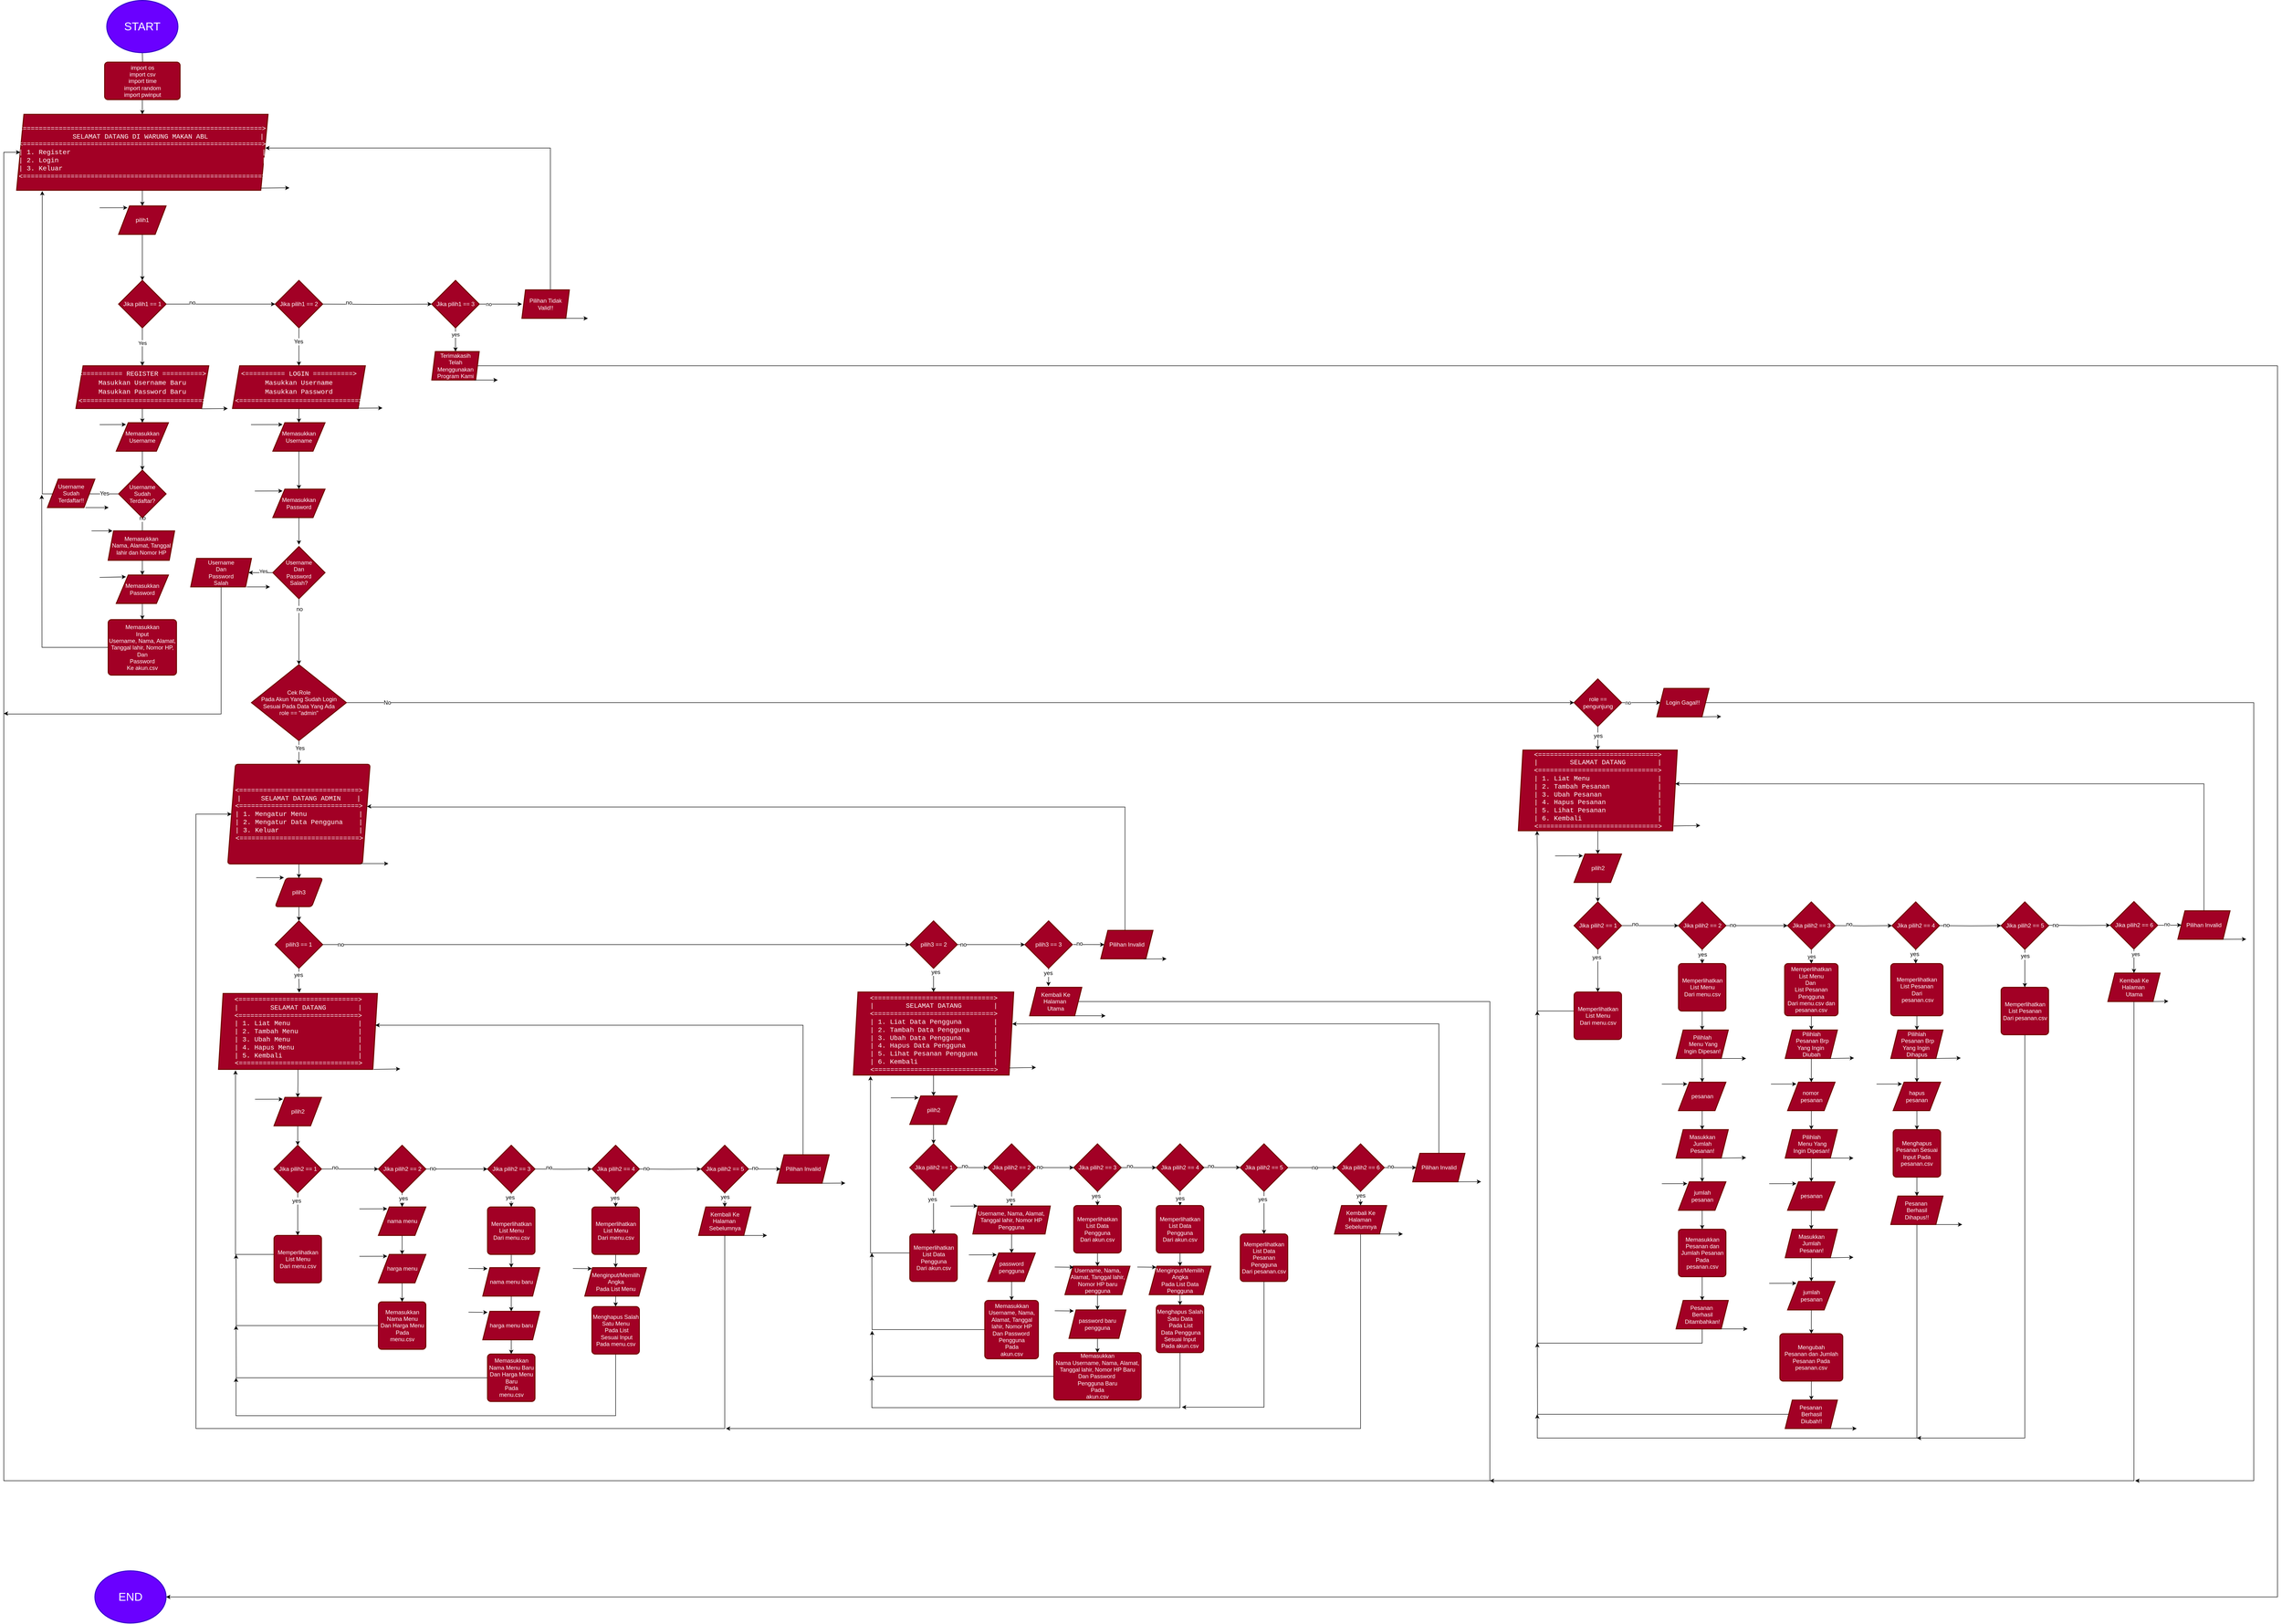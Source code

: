 <mxfile version="24.7.17">
  <diagram id="C5RBs43oDa-KdzZeNtuy" name="Page-1">
    <mxGraphModel dx="838" dy="967" grid="0" gridSize="10" guides="1" tooltips="1" connect="1" arrows="1" fold="1" page="0" pageScale="1" pageWidth="827" pageHeight="1169" math="0" shadow="0">
      <root>
        <mxCell id="WIyWlLk6GJQsqaUBKTNV-0" />
        <mxCell id="WIyWlLk6GJQsqaUBKTNV-1" parent="WIyWlLk6GJQsqaUBKTNV-0" />
        <mxCell id="umLO0Rwoa7-72EUHsS80-6" value="" style="edgeStyle=orthogonalEdgeStyle;rounded=0;orthogonalLoop=1;jettySize=auto;html=1;" parent="WIyWlLk6GJQsqaUBKTNV-1" target="umLO0Rwoa7-72EUHsS80-5" edge="1">
          <mxGeometry relative="1" as="geometry">
            <mxPoint x="420" y="-110" as="sourcePoint" />
          </mxGeometry>
        </mxCell>
        <mxCell id="umLO0Rwoa7-72EUHsS80-8" value="" style="edgeStyle=orthogonalEdgeStyle;rounded=0;orthogonalLoop=1;jettySize=auto;html=1;entryX=0.5;entryY=0;entryDx=0;entryDy=0;" parent="WIyWlLk6GJQsqaUBKTNV-1" source="umLO0Rwoa7-72EUHsS80-5" target="umLO0Rwoa7-72EUHsS80-19" edge="1">
          <mxGeometry relative="1" as="geometry">
            <mxPoint x="418.529" as="targetPoint" />
          </mxGeometry>
        </mxCell>
        <mxCell id="umLO0Rwoa7-72EUHsS80-5" value="import os&lt;div&gt;import csv&lt;/div&gt;&lt;div&gt;import time&lt;/div&gt;&lt;div&gt;import random&lt;/div&gt;&lt;div&gt;import pwinput&lt;/div&gt;" style="rounded=1;whiteSpace=wrap;html=1;absoluteArcSize=1;arcSize=14;strokeWidth=2;fillColor=#a20025;fontColor=#ffffff;strokeColor=#6F0000;" parent="WIyWlLk6GJQsqaUBKTNV-1" vertex="1">
          <mxGeometry x="340.5" y="-90" width="159" height="79" as="geometry" />
        </mxCell>
        <mxCell id="umLO0Rwoa7-72EUHsS80-11" value="" style="edgeStyle=orthogonalEdgeStyle;rounded=0;orthogonalLoop=1;jettySize=auto;html=1;" parent="WIyWlLk6GJQsqaUBKTNV-1" target="umLO0Rwoa7-72EUHsS80-9" edge="1">
          <mxGeometry relative="1" as="geometry">
            <mxPoint x="418.529" y="180" as="sourcePoint" />
            <Array as="points">
              <mxPoint x="420" y="180" />
            </Array>
          </mxGeometry>
        </mxCell>
        <mxCell id="umLO0Rwoa7-72EUHsS80-13" value="" style="edgeStyle=orthogonalEdgeStyle;rounded=0;orthogonalLoop=1;jettySize=auto;html=1;" parent="WIyWlLk6GJQsqaUBKTNV-1" source="umLO0Rwoa7-72EUHsS80-9" target="umLO0Rwoa7-72EUHsS80-12" edge="1">
          <mxGeometry relative="1" as="geometry" />
        </mxCell>
        <mxCell id="umLO0Rwoa7-72EUHsS80-9" value="pilih1" style="shape=parallelogram;html=1;strokeWidth=2;perimeter=parallelogramPerimeter;whiteSpace=wrap;rounded=0;arcSize=12;size=0.23;fillColor=#a20025;fontColor=#ffffff;strokeColor=#6F0000;" parent="WIyWlLk6GJQsqaUBKTNV-1" vertex="1">
          <mxGeometry x="370" y="213" width="100" height="60" as="geometry" />
        </mxCell>
        <mxCell id="umLO0Rwoa7-72EUHsS80-10" value="" style="endArrow=classic;html=1;rounded=0;entryX=0.187;entryY=0.064;entryDx=0;entryDy=0;entryPerimeter=0;" parent="WIyWlLk6GJQsqaUBKTNV-1" target="umLO0Rwoa7-72EUHsS80-9" edge="1">
          <mxGeometry width="50" height="50" relative="1" as="geometry">
            <mxPoint x="330" y="217" as="sourcePoint" />
            <mxPoint x="490" y="213" as="targetPoint" />
          </mxGeometry>
        </mxCell>
        <mxCell id="umLO0Rwoa7-72EUHsS80-15" value="" style="edgeStyle=orthogonalEdgeStyle;rounded=0;orthogonalLoop=1;jettySize=auto;html=1;entryX=0.5;entryY=0;entryDx=0;entryDy=0;" parent="WIyWlLk6GJQsqaUBKTNV-1" source="umLO0Rwoa7-72EUHsS80-12" target="umLO0Rwoa7-72EUHsS80-23" edge="1">
          <mxGeometry relative="1" as="geometry">
            <mxPoint x="418.529" y="540" as="targetPoint" />
          </mxGeometry>
        </mxCell>
        <mxCell id="umLO0Rwoa7-72EUHsS80-16" value="Yes" style="edgeLabel;html=1;align=center;verticalAlign=middle;resizable=0;points=[];" parent="umLO0Rwoa7-72EUHsS80-15" vertex="1" connectable="0">
          <mxGeometry x="-0.76" relative="1" as="geometry">
            <mxPoint y="22" as="offset" />
          </mxGeometry>
        </mxCell>
        <mxCell id="umLO0Rwoa7-72EUHsS80-43" style="edgeStyle=orthogonalEdgeStyle;rounded=0;orthogonalLoop=1;jettySize=auto;html=1;fontFamily=Helvetica;fontSize=12;fontColor=#ffffff;entryX=0;entryY=0.5;entryDx=0;entryDy=0;entryPerimeter=0;" parent="WIyWlLk6GJQsqaUBKTNV-1" source="umLO0Rwoa7-72EUHsS80-12" target="umLO0Rwoa7-72EUHsS80-45" edge="1">
          <mxGeometry relative="1" as="geometry">
            <mxPoint x="670" y="420" as="targetPoint" />
          </mxGeometry>
        </mxCell>
        <mxCell id="umLO0Rwoa7-72EUHsS80-44" value="no" style="edgeLabel;html=1;align=center;verticalAlign=middle;resizable=0;points=[];rounded=0;glass=0;strokeColor=#6F0000;strokeWidth=2;arcSize=14;fontFamily=Helvetica;fontSize=12;fontColor=#000000;fillColor=#a20025;" parent="umLO0Rwoa7-72EUHsS80-43" vertex="1" connectable="0">
          <mxGeometry x="-0.522" y="3" relative="1" as="geometry">
            <mxPoint as="offset" />
          </mxGeometry>
        </mxCell>
        <mxCell id="umLO0Rwoa7-72EUHsS80-12" value="Jika pilih1 == 1" style="strokeWidth=2;html=1;shape=mxgraph.flowchart.decision;whiteSpace=wrap;fillColor=#a20025;fontColor=#ffffff;strokeColor=#6F0000;" parent="WIyWlLk6GJQsqaUBKTNV-1" vertex="1">
          <mxGeometry x="370" y="370" width="100" height="100" as="geometry" />
        </mxCell>
        <mxCell id="umLO0Rwoa7-72EUHsS80-19" value="&lt;div style=&quot;font-family: Consolas, &amp;quot;Courier New&amp;quot;, monospace; font-size: 14px; white-space: pre;&quot;&gt;&lt;font color=&quot;#ffffff&quot;&gt;&amp;lt;============================================================&amp;gt;&lt;/font&gt;&lt;/div&gt;&lt;div style=&quot;font-family: Consolas, &amp;quot;Courier New&amp;quot;, monospace; font-size: 14px; white-space: pre;&quot;&gt;&lt;font color=&quot;#ffffff&quot;&gt;| &amp;nbsp; &amp;nbsp; &amp;nbsp; &amp;nbsp; &amp;nbsp; &amp;nbsp; SELAMAT DATANG DI WARUNG MAKAN ABL &amp;nbsp; &amp;nbsp; &amp;nbsp; &amp;nbsp; &amp;nbsp; &amp;nbsp; | &lt;/font&gt;&lt;/div&gt;&lt;div style=&quot;font-family: Consolas, &amp;quot;Courier New&amp;quot;, monospace; font-size: 14px; white-space: pre;&quot;&gt;&lt;font color=&quot;#ffffff&quot;&gt;&amp;lt;============================================================&amp;gt;&lt;/font&gt;&lt;/div&gt;&lt;div style=&quot;font-family: Consolas, &amp;quot;Courier New&amp;quot;, monospace; font-size: 14px; white-space: pre;&quot;&gt;&lt;font color=&quot;#ffffff&quot;&gt;| 1. Register &amp;nbsp; &amp;nbsp; &amp;nbsp; &amp;nbsp; &amp;nbsp; &amp;nbsp; &amp;nbsp; &amp;nbsp; &amp;nbsp; &amp;nbsp; &amp;nbsp; &amp;nbsp; &amp;nbsp; &amp;nbsp; &amp;nbsp; &amp;nbsp; &amp;nbsp; &amp;nbsp; &amp;nbsp; &amp;nbsp; &amp;nbsp; &amp;nbsp; &amp;nbsp; &amp;nbsp;|&lt;/font&gt;&lt;/div&gt;&lt;div style=&quot;font-family: Consolas, &amp;quot;Courier New&amp;quot;, monospace; font-size: 14px; white-space: pre;&quot;&gt;&lt;font color=&quot;#ffffff&quot;&gt;| 2. Login &amp;nbsp; &amp;nbsp; &amp;nbsp; &amp;nbsp; &amp;nbsp; &amp;nbsp; &amp;nbsp; &amp;nbsp; &amp;nbsp; &amp;nbsp; &amp;nbsp; &amp;nbsp; &amp;nbsp; &amp;nbsp; &amp;nbsp; &amp;nbsp; &amp;nbsp; &amp;nbsp; &amp;nbsp; &amp;nbsp; &amp;nbsp; &amp;nbsp; &amp;nbsp; &amp;nbsp; &amp;nbsp; |&lt;/font&gt;&lt;/div&gt;&lt;div style=&quot;font-family: Consolas, &amp;quot;Courier New&amp;quot;, monospace; font-size: 14px; white-space: pre;&quot;&gt;&lt;font color=&quot;#ffffff&quot;&gt;| 3. Keluar &amp;nbsp; &amp;nbsp; &amp;nbsp; &amp;nbsp; &amp;nbsp; &amp;nbsp; &amp;nbsp; &amp;nbsp; &amp;nbsp; &amp;nbsp; &amp;nbsp; &amp;nbsp; &amp;nbsp; &amp;nbsp; &amp;nbsp; &amp;nbsp; &amp;nbsp; &amp;nbsp; &amp;nbsp; &amp;nbsp; &amp;nbsp; &amp;nbsp; &amp;nbsp; &amp;nbsp; &amp;nbsp;|&lt;/font&gt;&lt;/div&gt;&lt;div style=&quot;font-family: Consolas, &amp;quot;Courier New&amp;quot;, monospace; font-size: 14px; white-space: pre;&quot;&gt;&lt;font color=&quot;#ffffff&quot;&gt;&amp;lt;============================================================&amp;gt;&lt;/font&gt;&lt;/div&gt;" style="shape=parallelogram;html=1;strokeWidth=2;perimeter=parallelogramPerimeter;whiteSpace=wrap;rounded=1;arcSize=0;size=0.029;glass=0;strokeColor=#6F0000;align=center;verticalAlign=middle;fontFamily=Helvetica;fontSize=12;fontColor=#ffffff;fillColor=#a20025;" parent="WIyWlLk6GJQsqaUBKTNV-1" vertex="1">
          <mxGeometry x="155" y="20" width="530" height="160" as="geometry" />
        </mxCell>
        <mxCell id="umLO0Rwoa7-72EUHsS80-21" value="" style="endArrow=classic;html=1;rounded=0;exitX=1;exitY=1;exitDx=0;exitDy=0;" parent="WIyWlLk6GJQsqaUBKTNV-1" source="umLO0Rwoa7-72EUHsS80-19" edge="1">
          <mxGeometry width="50" height="50" relative="1" as="geometry">
            <mxPoint x="670.5" y="170" as="sourcePoint" />
            <mxPoint x="730" y="175" as="targetPoint" />
            <Array as="points">
              <mxPoint x="710" y="175" />
            </Array>
          </mxGeometry>
        </mxCell>
        <mxCell id="umLO0Rwoa7-72EUHsS80-31" style="edgeStyle=orthogonalEdgeStyle;rounded=0;orthogonalLoop=1;jettySize=auto;html=1;entryX=0.5;entryY=0;entryDx=0;entryDy=0;fontFamily=Helvetica;fontSize=12;fontColor=#ffffff;" parent="WIyWlLk6GJQsqaUBKTNV-1" source="umLO0Rwoa7-72EUHsS80-23" target="umLO0Rwoa7-72EUHsS80-27" edge="1">
          <mxGeometry relative="1" as="geometry" />
        </mxCell>
        <mxCell id="umLO0Rwoa7-72EUHsS80-23" value="&lt;div style=&quot;font-family: Consolas, &amp;quot;Courier New&amp;quot;, monospace; font-size: 14px; white-space: pre;&quot;&gt;&lt;div style=&quot;line-height: 19px;&quot;&gt;&amp;lt;========== REGISTER ==========&amp;gt;&lt;/div&gt;&lt;div style=&quot;line-height: 19px;&quot;&gt;Masukkan Username Baru&lt;/div&gt;&lt;div style=&quot;line-height: 19px;&quot;&gt;Masukkan Password Baru&lt;/div&gt;&lt;div style=&quot;line-height: 19px;&quot;&gt;&amp;lt;==============================&amp;gt;&lt;/div&gt;&lt;/div&gt;" style="shape=parallelogram;html=1;strokeWidth=2;perimeter=parallelogramPerimeter;whiteSpace=wrap;rounded=1;arcSize=0;size=0.054;glass=0;strokeColor=#6F0000;align=center;verticalAlign=middle;fontFamily=Helvetica;fontSize=12;fontColor=#ffffff;fillColor=#a20025;" parent="WIyWlLk6GJQsqaUBKTNV-1" vertex="1">
          <mxGeometry x="280" y="550" width="280" height="90" as="geometry" />
        </mxCell>
        <mxCell id="umLO0Rwoa7-72EUHsS80-24" value="" style="endArrow=classic;html=1;rounded=0;exitX=0.944;exitY=1.007;exitDx=0;exitDy=0;exitPerimeter=0;" parent="WIyWlLk6GJQsqaUBKTNV-1" source="umLO0Rwoa7-72EUHsS80-23" edge="1">
          <mxGeometry width="50" height="50" relative="1" as="geometry">
            <mxPoint x="560.003" y="635.424" as="sourcePoint" />
            <mxPoint x="600" y="640" as="targetPoint" />
            <Array as="points" />
          </mxGeometry>
        </mxCell>
        <mxCell id="umLO0Rwoa7-72EUHsS80-27" value="Memasukkan&lt;br&gt;Username" style="shape=parallelogram;html=1;strokeWidth=2;perimeter=parallelogramPerimeter;whiteSpace=wrap;rounded=0;arcSize=12;size=0.23;fillColor=#a20025;fontColor=#ffffff;strokeColor=#6F0000;" parent="WIyWlLk6GJQsqaUBKTNV-1" vertex="1">
          <mxGeometry x="365" y="670" width="110" height="60" as="geometry" />
        </mxCell>
        <mxCell id="umLO0Rwoa7-72EUHsS80-28" value="" style="endArrow=classic;html=1;rounded=0;entryX=0.187;entryY=0.064;entryDx=0;entryDy=0;entryPerimeter=0;" parent="WIyWlLk6GJQsqaUBKTNV-1" target="umLO0Rwoa7-72EUHsS80-27" edge="1">
          <mxGeometry width="50" height="50" relative="1" as="geometry">
            <mxPoint x="330" y="674" as="sourcePoint" />
            <mxPoint x="490" y="670" as="targetPoint" />
          </mxGeometry>
        </mxCell>
        <mxCell id="umLO0Rwoa7-72EUHsS80-33" style="edgeStyle=orthogonalEdgeStyle;rounded=0;orthogonalLoop=1;jettySize=auto;html=1;fontFamily=Helvetica;fontSize=12;fontColor=#ffffff;entryX=0.102;entryY=1.011;entryDx=0;entryDy=0;entryPerimeter=0;" parent="WIyWlLk6GJQsqaUBKTNV-1" source="umLO0Rwoa7-72EUHsS80-29" target="umLO0Rwoa7-72EUHsS80-19" edge="1">
          <mxGeometry relative="1" as="geometry">
            <mxPoint x="210" y="210" as="targetPoint" />
            <Array as="points">
              <mxPoint x="209" y="820" />
            </Array>
          </mxGeometry>
        </mxCell>
        <mxCell id="umLO0Rwoa7-72EUHsS80-34" value="" style="edgeLabel;html=1;align=center;verticalAlign=middle;resizable=0;points=[];rounded=0;glass=0;strokeColor=#6F0000;strokeWidth=2;arcSize=14;fontFamily=Helvetica;fontSize=12;fontColor=#ffffff;fillColor=#a20025;" parent="umLO0Rwoa7-72EUHsS80-33" vertex="1" connectable="0">
          <mxGeometry x="0.107" y="2" relative="1" as="geometry">
            <mxPoint as="offset" />
          </mxGeometry>
        </mxCell>
        <mxCell id="umLO0Rwoa7-72EUHsS80-35" value="Yes" style="edgeLabel;html=1;align=center;verticalAlign=middle;resizable=0;points=[];rounded=0;glass=0;strokeColor=#6F0000;strokeWidth=2;arcSize=14;fontFamily=Helvetica;fontSize=12;fontColor=#000000;fillColor=#a20025;" parent="umLO0Rwoa7-72EUHsS80-33" vertex="1" connectable="0">
          <mxGeometry x="-0.865" y="-1" relative="1" as="geometry">
            <mxPoint x="24" as="offset" />
          </mxGeometry>
        </mxCell>
        <mxCell id="umLO0Rwoa7-72EUHsS80-38" value="" style="edgeStyle=orthogonalEdgeStyle;rounded=0;orthogonalLoop=1;jettySize=auto;html=1;fontFamily=Helvetica;fontSize=12;fontColor=#ffffff;" parent="WIyWlLk6GJQsqaUBKTNV-1" source="umLO0Rwoa7-72EUHsS80-29" target="umLO0Rwoa7-72EUHsS80-36" edge="1">
          <mxGeometry relative="1" as="geometry" />
        </mxCell>
        <mxCell id="umLO0Rwoa7-72EUHsS80-39" value="no" style="edgeLabel;html=1;align=center;verticalAlign=middle;resizable=0;points=[];rounded=0;glass=0;strokeColor=#6F0000;strokeWidth=2;arcSize=14;fontFamily=Helvetica;fontSize=12;fontColor=default;fillColor=#a20025;labelBackgroundColor=default;" parent="umLO0Rwoa7-72EUHsS80-38" vertex="1" connectable="0">
          <mxGeometry x="-0.55" relative="1" as="geometry">
            <mxPoint y="-26" as="offset" />
          </mxGeometry>
        </mxCell>
        <mxCell id="umLO0Rwoa7-72EUHsS80-29" value="Username&lt;br&gt;Sudah&lt;br&gt;Terdaftar?" style="strokeWidth=2;html=1;shape=mxgraph.flowchart.decision;whiteSpace=wrap;rounded=0;glass=0;strokeColor=#6F0000;align=center;verticalAlign=middle;arcSize=14;fontFamily=Helvetica;fontSize=12;fontColor=#ffffff;fillColor=#a20025;" parent="WIyWlLk6GJQsqaUBKTNV-1" vertex="1">
          <mxGeometry x="370" y="770" width="100" height="100" as="geometry" />
        </mxCell>
        <mxCell id="umLO0Rwoa7-72EUHsS80-32" style="edgeStyle=orthogonalEdgeStyle;rounded=0;orthogonalLoop=1;jettySize=auto;html=1;entryX=0.5;entryY=0;entryDx=0;entryDy=0;entryPerimeter=0;fontFamily=Helvetica;fontSize=12;fontColor=#ffffff;" parent="WIyWlLk6GJQsqaUBKTNV-1" source="umLO0Rwoa7-72EUHsS80-27" target="umLO0Rwoa7-72EUHsS80-29" edge="1">
          <mxGeometry relative="1" as="geometry" />
        </mxCell>
        <mxCell id="umLO0Rwoa7-72EUHsS80-41" value="" style="edgeStyle=orthogonalEdgeStyle;rounded=0;orthogonalLoop=1;jettySize=auto;html=1;fontFamily=Helvetica;fontSize=12;fontColor=#ffffff;" parent="WIyWlLk6GJQsqaUBKTNV-1" source="umLO0Rwoa7-72EUHsS80-36" target="umLO0Rwoa7-72EUHsS80-40" edge="1">
          <mxGeometry relative="1" as="geometry" />
        </mxCell>
        <mxCell id="umLO0Rwoa7-72EUHsS80-36" value="Memasukkan&lt;br&gt;Password" style="shape=parallelogram;html=1;strokeWidth=2;perimeter=parallelogramPerimeter;whiteSpace=wrap;rounded=0;arcSize=12;size=0.23;fillColor=#a20025;fontColor=#ffffff;strokeColor=#6F0000;" parent="WIyWlLk6GJQsqaUBKTNV-1" vertex="1">
          <mxGeometry x="365" y="991" width="110" height="60" as="geometry" />
        </mxCell>
        <mxCell id="umLO0Rwoa7-72EUHsS80-37" value="" style="endArrow=classic;html=1;rounded=0;entryX=0.187;entryY=0.064;entryDx=0;entryDy=0;entryPerimeter=0;" parent="WIyWlLk6GJQsqaUBKTNV-1" target="umLO0Rwoa7-72EUHsS80-36" edge="1">
          <mxGeometry width="50" height="50" relative="1" as="geometry">
            <mxPoint x="330" y="996" as="sourcePoint" />
            <mxPoint x="490" y="992" as="targetPoint" />
          </mxGeometry>
        </mxCell>
        <mxCell id="k5cKoczNfMgnAxyhb0XQ-13" style="edgeStyle=orthogonalEdgeStyle;rounded=0;orthogonalLoop=1;jettySize=auto;html=1;" parent="WIyWlLk6GJQsqaUBKTNV-1" source="umLO0Rwoa7-72EUHsS80-40" edge="1">
          <mxGeometry relative="1" as="geometry">
            <mxPoint x="208" y="822" as="targetPoint" />
          </mxGeometry>
        </mxCell>
        <mxCell id="umLO0Rwoa7-72EUHsS80-40" value="&lt;div&gt;Memasukkan&lt;/div&gt;&lt;div&gt;Input&lt;/div&gt;Username, Nama, Alamat, Tanggal lahir, Nomor HP,&lt;div&gt;&lt;div&gt;Dan&lt;/div&gt;&lt;div&gt;Password&lt;/div&gt;&lt;div&gt;Ke akun.csv&lt;/div&gt;&lt;/div&gt;" style="rounded=1;whiteSpace=wrap;html=1;absoluteArcSize=1;arcSize=14;strokeWidth=2;glass=0;strokeColor=#6F0000;align=center;verticalAlign=middle;fontFamily=Helvetica;fontSize=12;fontColor=#ffffff;fillColor=#a20025;" parent="WIyWlLk6GJQsqaUBKTNV-1" vertex="1">
          <mxGeometry x="348" y="1085" width="144" height="117" as="geometry" />
        </mxCell>
        <mxCell id="umLO0Rwoa7-72EUHsS80-47" value="" style="edgeStyle=orthogonalEdgeStyle;rounded=0;orthogonalLoop=1;jettySize=auto;html=1;fontFamily=Helvetica;fontSize=12;fontColor=#ffffff;" parent="WIyWlLk6GJQsqaUBKTNV-1" source="umLO0Rwoa7-72EUHsS80-45" target="umLO0Rwoa7-72EUHsS80-46" edge="1">
          <mxGeometry relative="1" as="geometry" />
        </mxCell>
        <mxCell id="umLO0Rwoa7-72EUHsS80-48" value="Yes" style="edgeLabel;html=1;align=center;verticalAlign=middle;resizable=0;points=[];rounded=0;glass=0;strokeColor=#6F0000;strokeWidth=2;arcSize=14;fontFamily=Helvetica;fontSize=12;fontColor=#000000;fillColor=#a20025;" parent="umLO0Rwoa7-72EUHsS80-47" vertex="1" connectable="0">
          <mxGeometry x="-0.271" y="-1" relative="1" as="geometry">
            <mxPoint as="offset" />
          </mxGeometry>
        </mxCell>
        <mxCell id="umLO0Rwoa7-72EUHsS80-45" value="Jika pilih1 == 2" style="strokeWidth=2;html=1;shape=mxgraph.flowchart.decision;whiteSpace=wrap;fillColor=#a20025;fontColor=#ffffff;strokeColor=#6F0000;" parent="WIyWlLk6GJQsqaUBKTNV-1" vertex="1">
          <mxGeometry x="700" y="370" width="100" height="100" as="geometry" />
        </mxCell>
        <mxCell id="z6fzaAev30Q71R6C00t8-0" style="edgeStyle=orthogonalEdgeStyle;rounded=0;orthogonalLoop=1;jettySize=auto;html=1;exitX=0.5;exitY=1;exitDx=0;exitDy=0;entryX=0.5;entryY=0;entryDx=0;entryDy=0;" parent="WIyWlLk6GJQsqaUBKTNV-1" source="umLO0Rwoa7-72EUHsS80-46" target="umLO0Rwoa7-72EUHsS80-49" edge="1">
          <mxGeometry relative="1" as="geometry" />
        </mxCell>
        <mxCell id="umLO0Rwoa7-72EUHsS80-46" value="&lt;div style=&quot;font-family: Consolas, &amp;quot;Courier New&amp;quot;, monospace; font-size: 14px; white-space: pre;&quot;&gt;&lt;div style=&quot;line-height: 19px;&quot;&gt;&amp;lt;========== LOGIN ==========&amp;gt;&lt;/div&gt;&lt;div style=&quot;line-height: 19px;&quot;&gt;Masukkan Username&lt;/div&gt;&lt;div style=&quot;line-height: 19px;&quot;&gt;Masukkan Password&lt;/div&gt;&lt;div style=&quot;line-height: 19px;&quot;&gt;&amp;lt;==============================&amp;gt;&lt;/div&gt;&lt;/div&gt;" style="shape=parallelogram;html=1;strokeWidth=2;perimeter=parallelogramPerimeter;whiteSpace=wrap;rounded=1;arcSize=0;size=0.054;glass=0;strokeColor=#6F0000;align=center;verticalAlign=middle;fontFamily=Helvetica;fontSize=12;fontColor=#ffffff;fillColor=#a20025;" parent="WIyWlLk6GJQsqaUBKTNV-1" vertex="1">
          <mxGeometry x="610" y="550" width="280" height="90" as="geometry" />
        </mxCell>
        <mxCell id="umLO0Rwoa7-72EUHsS80-49" value="Memasukkan&lt;br&gt;Username" style="shape=parallelogram;html=1;strokeWidth=2;perimeter=parallelogramPerimeter;whiteSpace=wrap;rounded=0;arcSize=12;size=0.23;fillColor=#a20025;fontColor=#ffffff;strokeColor=#6F0000;" parent="WIyWlLk6GJQsqaUBKTNV-1" vertex="1">
          <mxGeometry x="695" y="670" width="110" height="60" as="geometry" />
        </mxCell>
        <mxCell id="umLO0Rwoa7-72EUHsS80-50" value="" style="endArrow=classic;html=1;rounded=0;entryX=0.187;entryY=0.064;entryDx=0;entryDy=0;entryPerimeter=0;" parent="WIyWlLk6GJQsqaUBKTNV-1" target="umLO0Rwoa7-72EUHsS80-49" edge="1">
          <mxGeometry width="50" height="50" relative="1" as="geometry">
            <mxPoint x="649" y="674" as="sourcePoint" />
            <mxPoint x="815" y="752" as="targetPoint" />
          </mxGeometry>
        </mxCell>
        <mxCell id="umLO0Rwoa7-72EUHsS80-63" style="edgeStyle=orthogonalEdgeStyle;rounded=0;orthogonalLoop=1;jettySize=auto;html=1;fontFamily=Helvetica;fontSize=12;fontColor=#ffffff;" parent="WIyWlLk6GJQsqaUBKTNV-1" source="umLO0Rwoa7-72EUHsS80-51" edge="1">
          <mxGeometry relative="1" as="geometry">
            <mxPoint x="750" y="1180" as="targetPoint" />
          </mxGeometry>
        </mxCell>
        <mxCell id="umLO0Rwoa7-72EUHsS80-64" value="no" style="edgeLabel;html=1;align=center;verticalAlign=middle;resizable=0;points=[];rounded=0;glass=0;strokeColor=#6F0000;strokeWidth=2;arcSize=14;fontFamily=Helvetica;fontSize=12;fontColor=#000000;fillColor=#a20025;" parent="umLO0Rwoa7-72EUHsS80-63" vertex="1" connectable="0">
          <mxGeometry x="-0.689" y="1" relative="1" as="geometry">
            <mxPoint as="offset" />
          </mxGeometry>
        </mxCell>
        <mxCell id="z6fzaAev30Q71R6C00t8-5" value="" style="edgeStyle=orthogonalEdgeStyle;rounded=0;orthogonalLoop=1;jettySize=auto;html=1;fontColor=#000000;" parent="WIyWlLk6GJQsqaUBKTNV-1" source="umLO0Rwoa7-72EUHsS80-51" target="umLO0Rwoa7-72EUHsS80-59" edge="1">
          <mxGeometry relative="1" as="geometry" />
        </mxCell>
        <mxCell id="z6fzaAev30Q71R6C00t8-6" value="Yes" style="edgeLabel;html=1;align=center;verticalAlign=middle;resizable=0;points=[];fontColor=#000000;" parent="z6fzaAev30Q71R6C00t8-5" connectable="0" vertex="1">
          <mxGeometry x="-0.184" y="-3" relative="1" as="geometry">
            <mxPoint x="1" as="offset" />
          </mxGeometry>
        </mxCell>
        <mxCell id="umLO0Rwoa7-72EUHsS80-51" value="Username&lt;div&gt;Dan&lt;/div&gt;&lt;div&gt;Password&lt;/div&gt;&lt;div&gt;Salah?&lt;/div&gt;" style="strokeWidth=2;html=1;shape=mxgraph.flowchart.decision;whiteSpace=wrap;rounded=0;glass=0;strokeColor=#6F0000;align=center;verticalAlign=middle;arcSize=14;fontFamily=Helvetica;fontSize=12;fontColor=#ffffff;fillColor=#a20025;" parent="WIyWlLk6GJQsqaUBKTNV-1" vertex="1">
          <mxGeometry x="695" y="931" width="110" height="110" as="geometry" />
        </mxCell>
        <mxCell id="umLO0Rwoa7-72EUHsS80-55" value="" style="endArrow=classic;html=1;rounded=0;entryX=0.187;entryY=0.064;entryDx=0;entryDy=0;entryPerimeter=0;" parent="WIyWlLk6GJQsqaUBKTNV-1" target="umLO0Rwoa7-72EUHsS80-54" edge="1">
          <mxGeometry width="50" height="50" relative="1" as="geometry">
            <mxPoint x="657" y="814" as="sourcePoint" />
            <mxPoint x="820" y="834" as="targetPoint" />
          </mxGeometry>
        </mxCell>
        <mxCell id="z6616HcM7LuiXQwR2Bjx-12" value="" style="edgeStyle=orthogonalEdgeStyle;rounded=0;orthogonalLoop=1;jettySize=auto;html=1;fontFamily=Helvetica;fontSize=12;fontColor=#ffffff;" parent="WIyWlLk6GJQsqaUBKTNV-1" source="umLO0Rwoa7-72EUHsS80-59" edge="1">
          <mxGeometry relative="1" as="geometry">
            <mxPoint x="128" y="1283" as="targetPoint" />
            <Array as="points">
              <mxPoint x="586" y="1284" />
              <mxPoint x="135" y="1284" />
            </Array>
          </mxGeometry>
        </mxCell>
        <mxCell id="umLO0Rwoa7-72EUHsS80-59" value="Username&lt;div&gt;Dan&lt;/div&gt;&lt;div&gt;Password&lt;/div&gt;&lt;div&gt;Salah&lt;/div&gt;" style="shape=parallelogram;html=1;strokeWidth=2;perimeter=parallelogramPerimeter;whiteSpace=wrap;rounded=0;arcSize=12;size=0.097;fillColor=#a20025;fontColor=#ffffff;strokeColor=#6F0000;" parent="WIyWlLk6GJQsqaUBKTNV-1" vertex="1">
          <mxGeometry x="522" y="956" width="128" height="60" as="geometry" />
        </mxCell>
        <mxCell id="umLO0Rwoa7-72EUHsS80-60" value="" style="endArrow=classic;html=1;rounded=0;entryX=0.187;entryY=0.064;entryDx=0;entryDy=0;entryPerimeter=0;" parent="WIyWlLk6GJQsqaUBKTNV-1" edge="1">
          <mxGeometry width="50" height="50" relative="1" as="geometry">
            <mxPoint x="640" y="1016" as="sourcePoint" />
            <mxPoint x="689" y="1016" as="targetPoint" />
          </mxGeometry>
        </mxCell>
        <mxCell id="umLO0Rwoa7-72EUHsS80-62" value="" style="endArrow=classic;html=1;rounded=0;exitX=0.945;exitY=0.992;exitDx=0;exitDy=0;exitPerimeter=0;" parent="WIyWlLk6GJQsqaUBKTNV-1" source="umLO0Rwoa7-72EUHsS80-46" edge="1">
          <mxGeometry width="50" height="50" relative="1" as="geometry">
            <mxPoint x="880" y="639" as="sourcePoint" />
            <mxPoint x="926" y="639" as="targetPoint" />
            <Array as="points" />
          </mxGeometry>
        </mxCell>
        <mxCell id="umLO0Rwoa7-72EUHsS80-70" style="edgeStyle=orthogonalEdgeStyle;rounded=0;orthogonalLoop=1;jettySize=auto;html=1;fontFamily=Helvetica;fontSize=12;fontColor=#ffffff;entryX=0.5;entryY=0;entryDx=0;entryDy=0;" parent="WIyWlLk6GJQsqaUBKTNV-1" source="umLO0Rwoa7-72EUHsS80-65" target="umLO0Rwoa7-72EUHsS80-147" edge="1">
          <mxGeometry relative="1" as="geometry" />
        </mxCell>
        <mxCell id="umLO0Rwoa7-72EUHsS80-71" value="Yes" style="edgeLabel;html=1;align=center;verticalAlign=middle;resizable=0;points=[];rounded=0;glass=0;strokeColor=#6F0000;strokeWidth=2;arcSize=14;fontFamily=Helvetica;fontSize=12;fontColor=#000000;fillColor=#a20025;" parent="umLO0Rwoa7-72EUHsS80-70" vertex="1" connectable="0">
          <mxGeometry x="-0.379" y="2" relative="1" as="geometry">
            <mxPoint as="offset" />
          </mxGeometry>
        </mxCell>
        <mxCell id="umLO0Rwoa7-72EUHsS80-250" style="edgeStyle=orthogonalEdgeStyle;rounded=0;orthogonalLoop=1;jettySize=auto;html=1;fontFamily=Helvetica;fontSize=12;fontColor=#ffffff;entryX=0;entryY=0.5;entryDx=0;entryDy=0;entryPerimeter=0;" parent="WIyWlLk6GJQsqaUBKTNV-1" source="umLO0Rwoa7-72EUHsS80-65" target="umLO0Rwoa7-72EUHsS80-252" edge="1">
          <mxGeometry relative="1" as="geometry">
            <mxPoint x="3405.714" y="1260" as="targetPoint" />
          </mxGeometry>
        </mxCell>
        <mxCell id="umLO0Rwoa7-72EUHsS80-251" value="No" style="edgeLabel;html=1;align=center;verticalAlign=middle;resizable=0;points=[];rounded=0;glass=0;strokeColor=#6F0000;strokeWidth=2;arcSize=14;fontFamily=Helvetica;fontSize=12;fontColor=#000000;fillColor=#a20025;" parent="umLO0Rwoa7-72EUHsS80-250" vertex="1" connectable="0">
          <mxGeometry x="-0.934" relative="1" as="geometry">
            <mxPoint as="offset" />
          </mxGeometry>
        </mxCell>
        <mxCell id="umLO0Rwoa7-72EUHsS80-65" value="Cek Role&lt;div&gt;Pada Akun Yang Sudah Login&lt;/div&gt;&lt;div&gt;Sesuai Pada Data Yang Ada&lt;/div&gt;&lt;div&gt;role == &quot;admin&quot;&lt;/div&gt;" style="strokeWidth=2;html=1;shape=mxgraph.flowchart.decision;whiteSpace=wrap;rounded=0;glass=0;strokeColor=#6F0000;align=center;verticalAlign=middle;arcSize=14;fontFamily=Helvetica;fontSize=12;fontColor=#ffffff;fillColor=#a20025;" parent="WIyWlLk6GJQsqaUBKTNV-1" vertex="1">
          <mxGeometry x="650" y="1180" width="200" height="160" as="geometry" />
        </mxCell>
        <mxCell id="umLO0Rwoa7-72EUHsS80-146" value="" style="group;fontColor=default;" parent="WIyWlLk6GJQsqaUBKTNV-1" vertex="1" connectable="0">
          <mxGeometry x="580" y="1873" width="1321.5" height="890" as="geometry" />
        </mxCell>
        <mxCell id="umLO0Rwoa7-72EUHsS80-80" value="" style="edgeStyle=orthogonalEdgeStyle;rounded=0;orthogonalLoop=1;jettySize=auto;html=1;fontFamily=Helvetica;fontSize=12;fontColor=#ffffff;" parent="umLO0Rwoa7-72EUHsS80-146" source="umLO0Rwoa7-72EUHsS80-69" target="umLO0Rwoa7-72EUHsS80-74" edge="1">
          <mxGeometry relative="1" as="geometry" />
        </mxCell>
        <mxCell id="umLO0Rwoa7-72EUHsS80-69" value="&lt;div style=&quot;&quot;&gt;&lt;font face=&quot;Consolas, Courier New, monospace&quot;&gt;&lt;span style=&quot;font-size: 14px; white-space: pre;&quot;&gt; &amp;lt;==============================&amp;gt; &lt;/span&gt;&lt;/font&gt;&lt;/div&gt;&lt;div style=&quot;&quot;&gt;&lt;font face=&quot;Consolas, Courier New, monospace&quot;&gt;&lt;span style=&quot;font-size: 14px; white-space: pre;&quot;&gt;|        SELAMAT DATANG        |&lt;/span&gt;&lt;/font&gt;&lt;/div&gt;&lt;div style=&quot;&quot;&gt;&lt;font face=&quot;Consolas, Courier New, monospace&quot;&gt;&lt;span style=&quot;font-size: 14px; white-space: pre;&quot;&gt;&amp;lt;==============================&amp;gt;&lt;/span&gt;&lt;/font&gt;&lt;/div&gt;&lt;div style=&quot;&quot;&gt;&lt;font face=&quot;Consolas, Courier New, monospace&quot;&gt;&lt;span style=&quot;font-size: 14px; white-space: pre;&quot;&gt;| 1. Liat Menu                 |&lt;/span&gt;&lt;/font&gt;&lt;/div&gt;&lt;div style=&quot;&quot;&gt;&lt;font face=&quot;Consolas, Courier New, monospace&quot;&gt;&lt;span style=&quot;font-size: 14px; white-space: pre;&quot;&gt;| 2. Tambah Menu               |&lt;/span&gt;&lt;/font&gt;&lt;/div&gt;&lt;div style=&quot;&quot;&gt;&lt;font face=&quot;Consolas, Courier New, monospace&quot;&gt;&lt;span style=&quot;font-size: 14px; white-space: pre;&quot;&gt;| 3. Ubah Menu                 |&lt;/span&gt;&lt;/font&gt;&lt;/div&gt;&lt;div style=&quot;&quot;&gt;&lt;font face=&quot;Consolas, Courier New, monospace&quot;&gt;&lt;span style=&quot;font-size: 14px; white-space: pre;&quot;&gt;| 4. Hapus Menu                |&lt;/span&gt;&lt;/font&gt;&lt;/div&gt;&lt;div style=&quot;&quot;&gt;&lt;font face=&quot;Consolas, Courier New, monospace&quot;&gt;&lt;span style=&quot;font-size: 14px; white-space: pre;&quot;&gt;| 5. Kembali                   |&lt;br/&gt; &amp;lt;==============================&amp;gt;&lt;/span&gt;&lt;/font&gt;&amp;nbsp;&amp;nbsp;&lt;br&gt;&lt;/div&gt;" style="shape=parallelogram;html=1;strokeWidth=2;perimeter=parallelogramPerimeter;whiteSpace=wrap;rounded=1;arcSize=0;size=0.029;glass=0;strokeColor=#6F0000;align=center;verticalAlign=middle;fontFamily=Helvetica;fontSize=12;fontColor=#ffffff;fillColor=#a20025;" parent="umLO0Rwoa7-72EUHsS80-146" vertex="1">
          <mxGeometry x="0.5" width="335" height="160" as="geometry" />
        </mxCell>
        <mxCell id="umLO0Rwoa7-72EUHsS80-72" value="" style="endArrow=classic;html=1;rounded=0;exitX=0.944;exitY=1.007;exitDx=0;exitDy=0;exitPerimeter=0;" parent="umLO0Rwoa7-72EUHsS80-146" edge="1">
          <mxGeometry width="50" height="50" relative="1" as="geometry">
            <mxPoint x="327.5" y="159.95" as="sourcePoint" />
            <mxPoint x="383.5" y="158.95" as="targetPoint" />
            <Array as="points" />
          </mxGeometry>
        </mxCell>
        <mxCell id="umLO0Rwoa7-72EUHsS80-148" value="" style="edgeLabel;html=1;align=center;verticalAlign=middle;resizable=0;points=[];rounded=0;glass=0;strokeColor=#6F0000;strokeWidth=2;arcSize=14;fontFamily=Helvetica;fontSize=12;fontColor=#ffffff;fillColor=#a20025;" parent="umLO0Rwoa7-72EUHsS80-72" vertex="1" connectable="0">
          <mxGeometry x="0.405" y="4" relative="1" as="geometry">
            <mxPoint x="1" as="offset" />
          </mxGeometry>
        </mxCell>
        <mxCell id="umLO0Rwoa7-72EUHsS80-149" value="" style="edgeLabel;html=1;align=center;verticalAlign=middle;resizable=0;points=[];rounded=0;glass=0;strokeColor=#6F0000;strokeWidth=2;arcSize=14;fontFamily=Helvetica;fontSize=12;fontColor=#ffffff;fillColor=#a20025;" parent="umLO0Rwoa7-72EUHsS80-72" vertex="1" connectable="0">
          <mxGeometry x="-0.144" y="-1" relative="1" as="geometry">
            <mxPoint as="offset" />
          </mxGeometry>
        </mxCell>
        <mxCell id="umLO0Rwoa7-72EUHsS80-150" value="" style="edgeLabel;html=1;align=center;verticalAlign=middle;resizable=0;points=[];rounded=0;glass=0;strokeColor=#6F0000;strokeWidth=2;arcSize=14;fontFamily=Helvetica;fontSize=12;fontColor=#ffffff;fillColor=#a20025;" parent="umLO0Rwoa7-72EUHsS80-72" vertex="1" connectable="0">
          <mxGeometry x="-0.225" y="4" relative="1" as="geometry">
            <mxPoint x="1" as="offset" />
          </mxGeometry>
        </mxCell>
        <mxCell id="umLO0Rwoa7-72EUHsS80-73" value="" style="edgeStyle=orthogonalEdgeStyle;rounded=0;orthogonalLoop=1;jettySize=auto;html=1;" parent="umLO0Rwoa7-72EUHsS80-146" source="umLO0Rwoa7-72EUHsS80-74" target="umLO0Rwoa7-72EUHsS80-78" edge="1">
          <mxGeometry relative="1" as="geometry" />
        </mxCell>
        <mxCell id="umLO0Rwoa7-72EUHsS80-74" value="pilih2" style="shape=parallelogram;html=1;strokeWidth=2;perimeter=parallelogramPerimeter;whiteSpace=wrap;rounded=0;arcSize=12;size=0.23;fillColor=#a20025;fontColor=#ffffff;strokeColor=#6F0000;" parent="umLO0Rwoa7-72EUHsS80-146" vertex="1">
          <mxGeometry x="117.5" y="219" width="100" height="60" as="geometry" />
        </mxCell>
        <mxCell id="umLO0Rwoa7-72EUHsS80-75" value="" style="endArrow=classic;html=1;rounded=0;entryX=0.187;entryY=0.064;entryDx=0;entryDy=0;entryPerimeter=0;" parent="umLO0Rwoa7-72EUHsS80-146" target="umLO0Rwoa7-72EUHsS80-74" edge="1">
          <mxGeometry width="50" height="50" relative="1" as="geometry">
            <mxPoint x="77.5" y="223" as="sourcePoint" />
            <mxPoint x="237.5" y="219" as="targetPoint" />
          </mxGeometry>
        </mxCell>
        <mxCell id="umLO0Rwoa7-72EUHsS80-153" value="" style="edgeLabel;html=1;align=center;verticalAlign=middle;resizable=0;points=[];rounded=0;glass=0;strokeColor=#6F0000;strokeWidth=2;arcSize=14;fontFamily=Helvetica;fontSize=12;fontColor=#ffffff;fillColor=#a20025;" parent="umLO0Rwoa7-72EUHsS80-75" vertex="1" connectable="0">
          <mxGeometry x="0.278" relative="1" as="geometry">
            <mxPoint as="offset" />
          </mxGeometry>
        </mxCell>
        <mxCell id="umLO0Rwoa7-72EUHsS80-76" style="edgeStyle=orthogonalEdgeStyle;rounded=0;orthogonalLoop=1;jettySize=auto;html=1;fontFamily=Helvetica;fontSize=12;fontColor=#ffffff;entryX=0;entryY=0.5;entryDx=0;entryDy=0;entryPerimeter=0;" parent="umLO0Rwoa7-72EUHsS80-146" source="umLO0Rwoa7-72EUHsS80-78" target="umLO0Rwoa7-72EUHsS80-79" edge="1">
          <mxGeometry relative="1" as="geometry">
            <mxPoint x="417.5" y="370" as="targetPoint" />
          </mxGeometry>
        </mxCell>
        <mxCell id="umLO0Rwoa7-72EUHsS80-77" value="no" style="edgeLabel;html=1;align=center;verticalAlign=middle;resizable=0;points=[];rounded=0;glass=0;strokeColor=#6F0000;strokeWidth=2;arcSize=14;fontFamily=Helvetica;fontSize=12;fontColor=default;fillColor=#a20025;" parent="umLO0Rwoa7-72EUHsS80-76" vertex="1" connectable="0">
          <mxGeometry x="-0.522" y="3" relative="1" as="geometry">
            <mxPoint as="offset" />
          </mxGeometry>
        </mxCell>
        <mxCell id="umLO0Rwoa7-72EUHsS80-82" value="" style="edgeStyle=orthogonalEdgeStyle;rounded=0;orthogonalLoop=1;jettySize=auto;html=1;fontFamily=Helvetica;fontSize=12;fontColor=#ffffff;" parent="umLO0Rwoa7-72EUHsS80-146" source="umLO0Rwoa7-72EUHsS80-78" target="umLO0Rwoa7-72EUHsS80-81" edge="1">
          <mxGeometry relative="1" as="geometry" />
        </mxCell>
        <mxCell id="umLO0Rwoa7-72EUHsS80-84" value="yes" style="edgeLabel;html=1;align=center;verticalAlign=middle;resizable=0;points=[];rounded=0;glass=0;strokeColor=#6F0000;strokeWidth=2;arcSize=14;fontFamily=Helvetica;fontSize=12;fontColor=default;fillColor=#a20025;" parent="umLO0Rwoa7-72EUHsS80-82" vertex="1" connectable="0">
          <mxGeometry x="-0.619" y="-3" relative="1" as="geometry">
            <mxPoint as="offset" />
          </mxGeometry>
        </mxCell>
        <mxCell id="umLO0Rwoa7-72EUHsS80-78" value="Jika pilih2 == 1" style="strokeWidth=2;html=1;shape=mxgraph.flowchart.decision;whiteSpace=wrap;fillColor=#a20025;fontColor=#ffffff;strokeColor=#6F0000;" parent="umLO0Rwoa7-72EUHsS80-146" vertex="1">
          <mxGeometry x="117.5" y="320" width="100" height="100" as="geometry" />
        </mxCell>
        <mxCell id="umLO0Rwoa7-72EUHsS80-89" value="" style="edgeStyle=orthogonalEdgeStyle;rounded=0;orthogonalLoop=1;jettySize=auto;html=1;fontFamily=Helvetica;fontSize=12;fontColor=#ffffff;" parent="umLO0Rwoa7-72EUHsS80-146" source="umLO0Rwoa7-72EUHsS80-79" target="umLO0Rwoa7-72EUHsS80-85" edge="1">
          <mxGeometry relative="1" as="geometry" />
        </mxCell>
        <mxCell id="umLO0Rwoa7-72EUHsS80-100" value="yes" style="edgeLabel;html=1;align=center;verticalAlign=middle;resizable=0;points=[];rounded=0;glass=0;strokeColor=#6F0000;strokeWidth=2;arcSize=14;fontFamily=Helvetica;fontSize=12;fontColor=default;fillColor=#a20025;" parent="umLO0Rwoa7-72EUHsS80-89" vertex="1" connectable="0">
          <mxGeometry x="0.127" y="-2" relative="1" as="geometry">
            <mxPoint as="offset" />
          </mxGeometry>
        </mxCell>
        <mxCell id="umLO0Rwoa7-72EUHsS80-79" value="Jika pilih2 == 2" style="strokeWidth=2;html=1;shape=mxgraph.flowchart.decision;whiteSpace=wrap;fillColor=#a20025;fontColor=#ffffff;strokeColor=#6F0000;" parent="umLO0Rwoa7-72EUHsS80-146" vertex="1">
          <mxGeometry x="337.5" y="320" width="100" height="100" as="geometry" />
        </mxCell>
        <mxCell id="umLO0Rwoa7-72EUHsS80-83" style="edgeStyle=orthogonalEdgeStyle;rounded=0;orthogonalLoop=1;jettySize=auto;html=1;fontFamily=Helvetica;fontSize=12;fontColor=#ffffff;entryX=0.107;entryY=1.013;entryDx=0;entryDy=0;entryPerimeter=0;" parent="umLO0Rwoa7-72EUHsS80-146" source="umLO0Rwoa7-72EUHsS80-81" target="umLO0Rwoa7-72EUHsS80-69" edge="1">
          <mxGeometry relative="1" as="geometry">
            <mxPoint x="37.5" y="500" as="targetPoint" />
            <Array as="points">
              <mxPoint x="35.5" y="550" />
            </Array>
          </mxGeometry>
        </mxCell>
        <mxCell id="umLO0Rwoa7-72EUHsS80-81" value="Memperlihatkan&lt;div&gt;List Menu&lt;/div&gt;&lt;div&gt;&lt;span style=&quot;background-color: initial;&quot;&gt;Dari menu.csv&lt;/span&gt;&lt;/div&gt;" style="rounded=1;whiteSpace=wrap;html=1;absoluteArcSize=1;arcSize=14;strokeWidth=2;glass=0;strokeColor=#6F0000;align=center;verticalAlign=middle;fontFamily=Helvetica;fontSize=12;fontColor=#ffffff;fillColor=#a20025;" parent="umLO0Rwoa7-72EUHsS80-146" vertex="1">
          <mxGeometry x="117.5" y="510" width="100" height="100" as="geometry" />
        </mxCell>
        <mxCell id="umLO0Rwoa7-72EUHsS80-90" value="" style="edgeStyle=orthogonalEdgeStyle;rounded=0;orthogonalLoop=1;jettySize=auto;html=1;fontFamily=Helvetica;fontSize=12;fontColor=#ffffff;" parent="umLO0Rwoa7-72EUHsS80-146" source="umLO0Rwoa7-72EUHsS80-85" target="umLO0Rwoa7-72EUHsS80-87" edge="1">
          <mxGeometry relative="1" as="geometry" />
        </mxCell>
        <mxCell id="umLO0Rwoa7-72EUHsS80-85" value="nama menu" style="shape=parallelogram;html=1;strokeWidth=2;perimeter=parallelogramPerimeter;whiteSpace=wrap;rounded=0;arcSize=12;size=0.23;fillColor=#a20025;fontColor=#ffffff;strokeColor=#6F0000;" parent="umLO0Rwoa7-72EUHsS80-146" vertex="1">
          <mxGeometry x="337.5" y="450" width="100" height="60" as="geometry" />
        </mxCell>
        <mxCell id="umLO0Rwoa7-72EUHsS80-86" value="" style="endArrow=classic;html=1;rounded=0;entryX=0.187;entryY=0.064;entryDx=0;entryDy=0;entryPerimeter=0;" parent="umLO0Rwoa7-72EUHsS80-146" target="umLO0Rwoa7-72EUHsS80-85" edge="1">
          <mxGeometry width="50" height="50" relative="1" as="geometry">
            <mxPoint x="297.5" y="454" as="sourcePoint" />
            <mxPoint x="457.5" y="450" as="targetPoint" />
          </mxGeometry>
        </mxCell>
        <mxCell id="umLO0Rwoa7-72EUHsS80-92" value="" style="edgeStyle=orthogonalEdgeStyle;rounded=0;orthogonalLoop=1;jettySize=auto;html=1;fontFamily=Helvetica;fontSize=12;fontColor=#ffffff;" parent="umLO0Rwoa7-72EUHsS80-146" source="umLO0Rwoa7-72EUHsS80-87" target="umLO0Rwoa7-72EUHsS80-91" edge="1">
          <mxGeometry relative="1" as="geometry" />
        </mxCell>
        <mxCell id="umLO0Rwoa7-72EUHsS80-87" value="harga menu" style="shape=parallelogram;html=1;strokeWidth=2;perimeter=parallelogramPerimeter;whiteSpace=wrap;rounded=0;arcSize=12;size=0.23;fillColor=#a20025;fontColor=#ffffff;strokeColor=#6F0000;" parent="umLO0Rwoa7-72EUHsS80-146" vertex="1">
          <mxGeometry x="337.5" y="550" width="100" height="60" as="geometry" />
        </mxCell>
        <mxCell id="umLO0Rwoa7-72EUHsS80-88" value="" style="endArrow=classic;html=1;rounded=0;entryX=0.187;entryY=0.064;entryDx=0;entryDy=0;entryPerimeter=0;" parent="umLO0Rwoa7-72EUHsS80-146" target="umLO0Rwoa7-72EUHsS80-87" edge="1">
          <mxGeometry width="50" height="50" relative="1" as="geometry">
            <mxPoint x="297.5" y="554" as="sourcePoint" />
            <mxPoint x="457.5" y="550" as="targetPoint" />
          </mxGeometry>
        </mxCell>
        <mxCell id="umLO0Rwoa7-72EUHsS80-93" style="edgeStyle=orthogonalEdgeStyle;rounded=0;orthogonalLoop=1;jettySize=auto;html=1;fontFamily=Helvetica;fontSize=12;fontColor=#ffffff;" parent="umLO0Rwoa7-72EUHsS80-146" source="umLO0Rwoa7-72EUHsS80-91" edge="1">
          <mxGeometry relative="1" as="geometry">
            <mxPoint x="37.5" y="550" as="targetPoint" />
          </mxGeometry>
        </mxCell>
        <mxCell id="umLO0Rwoa7-72EUHsS80-91" value="Memasukkan&lt;div&gt;Nama Menu&lt;/div&gt;&lt;div&gt;Dan Harga Menu&lt;/div&gt;&lt;div&gt;Pada&lt;/div&gt;&lt;div&gt;menu.csv&lt;/div&gt;" style="rounded=1;whiteSpace=wrap;html=1;absoluteArcSize=1;arcSize=14;strokeWidth=2;glass=0;strokeColor=#6F0000;align=center;verticalAlign=middle;fontFamily=Helvetica;fontSize=12;fontColor=#ffffff;fillColor=#a20025;" parent="umLO0Rwoa7-72EUHsS80-146" vertex="1">
          <mxGeometry x="337.5" y="650" width="100" height="100" as="geometry" />
        </mxCell>
        <mxCell id="umLO0Rwoa7-72EUHsS80-94" value="no" style="edgeLabel;html=1;align=center;verticalAlign=middle;resizable=0;points=[];rounded=0;glass=0;strokeColor=#6F0000;strokeWidth=2;arcSize=14;fontFamily=Helvetica;fontSize=12;fontColor=#ffffff;fillColor=#a20025;" parent="umLO0Rwoa7-72EUHsS80-146" vertex="1" connectable="0">
          <mxGeometry x="695.921" y="367" as="geometry" />
        </mxCell>
        <mxCell id="umLO0Rwoa7-72EUHsS80-95" value="" style="edgeStyle=orthogonalEdgeStyle;rounded=0;orthogonalLoop=1;jettySize=auto;html=1;fontFamily=Helvetica;fontSize=12;fontColor=#ffffff;" parent="umLO0Rwoa7-72EUHsS80-146" source="umLO0Rwoa7-72EUHsS80-97" target="umLO0Rwoa7-72EUHsS80-98" edge="1">
          <mxGeometry relative="1" as="geometry" />
        </mxCell>
        <mxCell id="umLO0Rwoa7-72EUHsS80-96" value="yes" style="edgeLabel;html=1;align=center;verticalAlign=middle;resizable=0;points=[];rounded=0;glass=0;strokeColor=#6F0000;strokeWidth=2;arcSize=14;fontFamily=Helvetica;fontSize=12;fontColor=default;fillColor=#a20025;" parent="umLO0Rwoa7-72EUHsS80-95" vertex="1" connectable="0">
          <mxGeometry x="-0.619" y="-3" relative="1" as="geometry">
            <mxPoint as="offset" />
          </mxGeometry>
        </mxCell>
        <mxCell id="umLO0Rwoa7-72EUHsS80-97" value="Jika pilih2 == 3" style="strokeWidth=2;html=1;shape=mxgraph.flowchart.decision;whiteSpace=wrap;fillColor=#a20025;fontColor=#ffffff;strokeColor=#6F0000;" parent="umLO0Rwoa7-72EUHsS80-146" vertex="1">
          <mxGeometry x="567.5" y="320" width="100" height="100" as="geometry" />
        </mxCell>
        <mxCell id="umLO0Rwoa7-72EUHsS80-108" value="" style="edgeStyle=orthogonalEdgeStyle;rounded=0;orthogonalLoop=1;jettySize=auto;html=1;fontFamily=Helvetica;fontSize=12;fontColor=#ffffff;" parent="umLO0Rwoa7-72EUHsS80-146" source="umLO0Rwoa7-72EUHsS80-98" target="umLO0Rwoa7-72EUHsS80-104" edge="1">
          <mxGeometry relative="1" as="geometry" />
        </mxCell>
        <mxCell id="umLO0Rwoa7-72EUHsS80-98" value="Memperlihatkan&lt;div&gt;List Menu&lt;/div&gt;&lt;div&gt;Dari menu.csv&lt;/div&gt;" style="rounded=1;whiteSpace=wrap;html=1;absoluteArcSize=1;arcSize=14;strokeWidth=2;glass=0;strokeColor=#6F0000;align=center;verticalAlign=middle;fontFamily=Helvetica;fontSize=12;fontColor=#ffffff;fillColor=#a20025;" parent="umLO0Rwoa7-72EUHsS80-146" vertex="1">
          <mxGeometry x="567.5" y="450" width="100" height="100" as="geometry" />
        </mxCell>
        <mxCell id="umLO0Rwoa7-72EUHsS80-99" style="edgeStyle=orthogonalEdgeStyle;rounded=0;orthogonalLoop=1;jettySize=auto;html=1;entryX=0;entryY=0.5;entryDx=0;entryDy=0;entryPerimeter=0;fontFamily=Helvetica;fontSize=12;fontColor=#ffffff;" parent="umLO0Rwoa7-72EUHsS80-146" source="umLO0Rwoa7-72EUHsS80-79" target="umLO0Rwoa7-72EUHsS80-97" edge="1">
          <mxGeometry relative="1" as="geometry" />
        </mxCell>
        <mxCell id="umLO0Rwoa7-72EUHsS80-101" value="no" style="edgeLabel;html=1;align=center;verticalAlign=middle;resizable=0;points=[];rounded=0;glass=0;strokeColor=#6F0000;strokeWidth=2;arcSize=14;fontFamily=Helvetica;fontSize=12;fontColor=default;fillColor=#a20025;" parent="umLO0Rwoa7-72EUHsS80-99" vertex="1" connectable="0">
          <mxGeometry x="-0.783" y="1" relative="1" as="geometry">
            <mxPoint as="offset" />
          </mxGeometry>
        </mxCell>
        <mxCell id="umLO0Rwoa7-72EUHsS80-112" value="" style="edgeStyle=orthogonalEdgeStyle;rounded=0;orthogonalLoop=1;jettySize=auto;html=1;fontFamily=Helvetica;fontSize=12;fontColor=#ffffff;" parent="umLO0Rwoa7-72EUHsS80-146" source="umLO0Rwoa7-72EUHsS80-104" target="umLO0Rwoa7-72EUHsS80-109" edge="1">
          <mxGeometry relative="1" as="geometry" />
        </mxCell>
        <mxCell id="umLO0Rwoa7-72EUHsS80-104" value="nama menu baru" style="shape=parallelogram;html=1;strokeWidth=2;perimeter=parallelogramPerimeter;whiteSpace=wrap;rounded=0;arcSize=12;size=0.125;fillColor=#a20025;fontColor=#ffffff;strokeColor=#6F0000;" parent="umLO0Rwoa7-72EUHsS80-146" vertex="1">
          <mxGeometry x="557.5" y="577.83" width="120" height="60" as="geometry" />
        </mxCell>
        <mxCell id="umLO0Rwoa7-72EUHsS80-105" value="" style="endArrow=classic;html=1;rounded=0;" parent="umLO0Rwoa7-72EUHsS80-146" edge="1">
          <mxGeometry width="50" height="50" relative="1" as="geometry">
            <mxPoint x="527.5" y="579.64" as="sourcePoint" />
            <mxPoint x="567.5" y="580" as="targetPoint" />
          </mxGeometry>
        </mxCell>
        <mxCell id="umLO0Rwoa7-72EUHsS80-113" value="" style="edgeStyle=orthogonalEdgeStyle;rounded=0;orthogonalLoop=1;jettySize=auto;html=1;fontFamily=Helvetica;fontSize=12;fontColor=#ffffff;" parent="umLO0Rwoa7-72EUHsS80-146" source="umLO0Rwoa7-72EUHsS80-109" target="umLO0Rwoa7-72EUHsS80-111" edge="1">
          <mxGeometry relative="1" as="geometry" />
        </mxCell>
        <mxCell id="umLO0Rwoa7-72EUHsS80-109" value="harga menu baru" style="shape=parallelogram;html=1;strokeWidth=2;perimeter=parallelogramPerimeter;whiteSpace=wrap;rounded=0;arcSize=12;size=0.125;fillColor=#a20025;fontColor=#ffffff;strokeColor=#6F0000;" parent="umLO0Rwoa7-72EUHsS80-146" vertex="1">
          <mxGeometry x="557.5" y="670" width="120" height="60" as="geometry" />
        </mxCell>
        <mxCell id="umLO0Rwoa7-72EUHsS80-110" value="" style="endArrow=classic;html=1;rounded=0;" parent="umLO0Rwoa7-72EUHsS80-146" edge="1">
          <mxGeometry width="50" height="50" relative="1" as="geometry">
            <mxPoint x="527.5" y="671.81" as="sourcePoint" />
            <mxPoint x="567.5" y="672.17" as="targetPoint" />
          </mxGeometry>
        </mxCell>
        <mxCell id="umLO0Rwoa7-72EUHsS80-114" style="edgeStyle=orthogonalEdgeStyle;rounded=0;orthogonalLoop=1;jettySize=auto;html=1;fontFamily=Helvetica;fontSize=12;fontColor=#ffffff;" parent="umLO0Rwoa7-72EUHsS80-146" source="umLO0Rwoa7-72EUHsS80-111" edge="1">
          <mxGeometry relative="1" as="geometry">
            <mxPoint x="37.5" y="700" as="targetPoint" />
          </mxGeometry>
        </mxCell>
        <mxCell id="umLO0Rwoa7-72EUHsS80-111" value="Memasukkan&lt;div&gt;Nama Menu Baru&lt;/div&gt;&lt;div&gt;Dan Harga Menu&lt;/div&gt;&lt;div&gt;Baru&lt;/div&gt;&lt;div&gt;Pada&lt;/div&gt;&lt;div&gt;menu.csv&lt;/div&gt;" style="rounded=1;whiteSpace=wrap;html=1;absoluteArcSize=1;arcSize=14;strokeWidth=2;glass=0;strokeColor=#6F0000;align=center;verticalAlign=middle;fontFamily=Helvetica;fontSize=12;fontColor=#ffffff;fillColor=#a20025;" parent="umLO0Rwoa7-72EUHsS80-146" vertex="1">
          <mxGeometry x="567.5" y="760" width="100" height="100" as="geometry" />
        </mxCell>
        <mxCell id="umLO0Rwoa7-72EUHsS80-115" style="edgeStyle=orthogonalEdgeStyle;rounded=0;orthogonalLoop=1;jettySize=auto;html=1;fontFamily=Helvetica;fontSize=12;fontColor=#ffffff;entryX=0;entryY=0.5;entryDx=0;entryDy=0;entryPerimeter=0;" parent="umLO0Rwoa7-72EUHsS80-146" target="umLO0Rwoa7-72EUHsS80-117" edge="1">
          <mxGeometry relative="1" as="geometry">
            <mxPoint x="867.5" y="370" as="targetPoint" />
            <mxPoint x="667.5" y="370" as="sourcePoint" />
          </mxGeometry>
        </mxCell>
        <mxCell id="umLO0Rwoa7-72EUHsS80-116" value="no" style="edgeLabel;html=1;align=center;verticalAlign=middle;resizable=0;points=[];rounded=0;glass=0;strokeColor=#6F0000;strokeWidth=2;arcSize=14;fontFamily=Helvetica;fontSize=12;fontColor=default;fillColor=#a20025;" parent="umLO0Rwoa7-72EUHsS80-115" vertex="1" connectable="0">
          <mxGeometry x="-0.522" y="3" relative="1" as="geometry">
            <mxPoint as="offset" />
          </mxGeometry>
        </mxCell>
        <mxCell id="umLO0Rwoa7-72EUHsS80-120" value="" style="edgeStyle=orthogonalEdgeStyle;rounded=0;orthogonalLoop=1;jettySize=auto;html=1;fontFamily=Helvetica;fontSize=12;fontColor=#ffffff;" parent="umLO0Rwoa7-72EUHsS80-146" source="umLO0Rwoa7-72EUHsS80-117" target="umLO0Rwoa7-72EUHsS80-119" edge="1">
          <mxGeometry relative="1" as="geometry" />
        </mxCell>
        <mxCell id="umLO0Rwoa7-72EUHsS80-117" value="Jika pilih2 == 4" style="strokeWidth=2;html=1;shape=mxgraph.flowchart.decision;whiteSpace=wrap;fillColor=#a20025;fontColor=#ffffff;strokeColor=#6F0000;" parent="umLO0Rwoa7-72EUHsS80-146" vertex="1">
          <mxGeometry x="787.5" y="320" width="100" height="100" as="geometry" />
        </mxCell>
        <mxCell id="umLO0Rwoa7-72EUHsS80-118" value="yes" style="edgeLabel;html=1;align=center;verticalAlign=middle;resizable=0;points=[];rounded=0;glass=0;strokeColor=#6F0000;strokeWidth=2;arcSize=14;fontFamily=Helvetica;fontSize=12;fontColor=default;fillColor=#a20025;" parent="umLO0Rwoa7-72EUHsS80-146" vertex="1" connectable="0">
          <mxGeometry x="834.5" y="430" as="geometry">
            <mxPoint x="1" y="1" as="offset" />
          </mxGeometry>
        </mxCell>
        <mxCell id="umLO0Rwoa7-72EUHsS80-123" value="" style="edgeStyle=orthogonalEdgeStyle;rounded=0;orthogonalLoop=1;jettySize=auto;html=1;fontFamily=Helvetica;fontSize=12;fontColor=#ffffff;" parent="umLO0Rwoa7-72EUHsS80-146" source="umLO0Rwoa7-72EUHsS80-119" target="umLO0Rwoa7-72EUHsS80-121" edge="1">
          <mxGeometry relative="1" as="geometry" />
        </mxCell>
        <mxCell id="umLO0Rwoa7-72EUHsS80-119" value="Memperlihatkan&lt;div&gt;List Menu&lt;/div&gt;&lt;div&gt;Dari menu&lt;span style=&quot;background-color: initial;&quot;&gt;.csv&lt;/span&gt;&lt;/div&gt;" style="rounded=1;whiteSpace=wrap;html=1;absoluteArcSize=1;arcSize=14;strokeWidth=2;glass=0;strokeColor=#6F0000;align=center;verticalAlign=middle;fontFamily=Helvetica;fontSize=12;fontColor=#ffffff;fillColor=#a20025;" parent="umLO0Rwoa7-72EUHsS80-146" vertex="1">
          <mxGeometry x="787.5" y="450" width="100" height="100" as="geometry" />
        </mxCell>
        <mxCell id="umLO0Rwoa7-72EUHsS80-125" value="" style="edgeStyle=orthogonalEdgeStyle;rounded=0;orthogonalLoop=1;jettySize=auto;html=1;fontFamily=Helvetica;fontSize=12;fontColor=#ffffff;" parent="umLO0Rwoa7-72EUHsS80-146" source="umLO0Rwoa7-72EUHsS80-121" target="umLO0Rwoa7-72EUHsS80-124" edge="1">
          <mxGeometry relative="1" as="geometry" />
        </mxCell>
        <mxCell id="umLO0Rwoa7-72EUHsS80-121" value="Menginput/Memilih Angka&lt;div&gt;Pada List Menu&lt;/div&gt;" style="shape=parallelogram;html=1;strokeWidth=2;perimeter=parallelogramPerimeter;whiteSpace=wrap;rounded=0;arcSize=12;size=0.125;fillColor=#a20025;fontColor=#ffffff;strokeColor=#6F0000;" parent="umLO0Rwoa7-72EUHsS80-146" vertex="1">
          <mxGeometry x="772.5" y="577.83" width="130" height="60" as="geometry" />
        </mxCell>
        <mxCell id="umLO0Rwoa7-72EUHsS80-122" value="" style="endArrow=classic;html=1;rounded=0;" parent="umLO0Rwoa7-72EUHsS80-146" edge="1">
          <mxGeometry width="50" height="50" relative="1" as="geometry">
            <mxPoint x="747.5" y="579.64" as="sourcePoint" />
            <mxPoint x="787.5" y="580" as="targetPoint" />
          </mxGeometry>
        </mxCell>
        <mxCell id="umLO0Rwoa7-72EUHsS80-126" style="edgeStyle=orthogonalEdgeStyle;rounded=0;orthogonalLoop=1;jettySize=auto;html=1;fontFamily=Helvetica;fontSize=12;fontColor=#ffffff;" parent="umLO0Rwoa7-72EUHsS80-146" source="umLO0Rwoa7-72EUHsS80-124" edge="1">
          <mxGeometry relative="1" as="geometry">
            <mxPoint x="37.5" y="810" as="targetPoint" />
            <Array as="points">
              <mxPoint x="837.5" y="890" />
            </Array>
          </mxGeometry>
        </mxCell>
        <mxCell id="umLO0Rwoa7-72EUHsS80-124" value="Menghapus Salah&lt;div&gt;Satu Menu&lt;/div&gt;&lt;div&gt;&amp;nbsp;Pada List&lt;/div&gt;&lt;div&gt;&amp;nbsp;Sesuai&amp;nbsp;&lt;span style=&quot;background-color: initial;&quot;&gt;Input&lt;/span&gt;&lt;/div&gt;&lt;div&gt;Pada menu&lt;span style=&quot;background-color: initial;&quot;&gt;.csv&lt;/span&gt;&lt;/div&gt;" style="rounded=1;whiteSpace=wrap;html=1;absoluteArcSize=1;arcSize=14;strokeWidth=2;glass=0;strokeColor=#6F0000;align=center;verticalAlign=middle;fontFamily=Helvetica;fontSize=12;fontColor=#ffffff;fillColor=#a20025;" parent="umLO0Rwoa7-72EUHsS80-146" vertex="1">
          <mxGeometry x="787.5" y="660" width="100" height="100" as="geometry" />
        </mxCell>
        <mxCell id="umLO0Rwoa7-72EUHsS80-138" style="edgeStyle=orthogonalEdgeStyle;rounded=0;orthogonalLoop=1;jettySize=auto;html=1;entryX=0.5;entryY=0;entryDx=0;entryDy=0;fontFamily=Helvetica;fontSize=12;fontColor=#ffffff;" parent="umLO0Rwoa7-72EUHsS80-146" source="umLO0Rwoa7-72EUHsS80-132" target="umLO0Rwoa7-72EUHsS80-136" edge="1">
          <mxGeometry relative="1" as="geometry" />
        </mxCell>
        <mxCell id="umLO0Rwoa7-72EUHsS80-142" value="yes" style="edgeLabel;html=1;align=center;verticalAlign=middle;resizable=0;points=[];rounded=0;glass=0;strokeColor=#6F0000;strokeWidth=2;arcSize=14;fontFamily=Helvetica;fontSize=12;fontColor=default;fillColor=#a20025;" parent="umLO0Rwoa7-72EUHsS80-138" vertex="1" connectable="0">
          <mxGeometry x="-0.666" relative="1" as="geometry">
            <mxPoint as="offset" />
          </mxGeometry>
        </mxCell>
        <mxCell id="umLO0Rwoa7-72EUHsS80-140" style="edgeStyle=orthogonalEdgeStyle;rounded=0;orthogonalLoop=1;jettySize=auto;html=1;fontFamily=Helvetica;fontSize=12;fontColor=#ffffff;entryX=0;entryY=0.5;entryDx=0;entryDy=0;" parent="umLO0Rwoa7-72EUHsS80-146" source="umLO0Rwoa7-72EUHsS80-132" target="umLO0Rwoa7-72EUHsS80-143" edge="1">
          <mxGeometry relative="1" as="geometry">
            <mxPoint x="1177.5" y="370" as="targetPoint" />
          </mxGeometry>
        </mxCell>
        <mxCell id="umLO0Rwoa7-72EUHsS80-141" value="no" style="edgeLabel;html=1;align=center;verticalAlign=middle;resizable=0;points=[];rounded=0;glass=0;strokeColor=#6F0000;strokeWidth=2;arcSize=14;fontFamily=Helvetica;fontSize=12;fontColor=default;fillColor=#a20025;" parent="umLO0Rwoa7-72EUHsS80-140" vertex="1" connectable="0">
          <mxGeometry x="-0.619" y="2" relative="1" as="geometry">
            <mxPoint as="offset" />
          </mxGeometry>
        </mxCell>
        <mxCell id="umLO0Rwoa7-72EUHsS80-132" value="Jika pilih2 == 5" style="strokeWidth=2;html=1;shape=mxgraph.flowchart.decision;whiteSpace=wrap;fillColor=#a20025;fontColor=#ffffff;strokeColor=#6F0000;" parent="umLO0Rwoa7-72EUHsS80-146" vertex="1">
          <mxGeometry x="1017.5" y="320" width="100" height="100" as="geometry" />
        </mxCell>
        <mxCell id="umLO0Rwoa7-72EUHsS80-133" style="edgeStyle=orthogonalEdgeStyle;rounded=0;orthogonalLoop=1;jettySize=auto;html=1;entryX=0;entryY=0.5;entryDx=0;entryDy=0;entryPerimeter=0;fontFamily=Helvetica;fontSize=12;fontColor=#ffffff;" parent="umLO0Rwoa7-72EUHsS80-146" target="umLO0Rwoa7-72EUHsS80-132" edge="1">
          <mxGeometry relative="1" as="geometry">
            <mxPoint x="887.5" y="370" as="sourcePoint" />
          </mxGeometry>
        </mxCell>
        <mxCell id="umLO0Rwoa7-72EUHsS80-134" value="no" style="edgeLabel;html=1;align=center;verticalAlign=middle;resizable=0;points=[];rounded=0;glass=0;strokeColor=#6F0000;strokeWidth=2;arcSize=14;fontFamily=Helvetica;fontSize=12;fontColor=default;fillColor=#a20025;" parent="umLO0Rwoa7-72EUHsS80-133" vertex="1" connectable="0">
          <mxGeometry x="-0.783" y="1" relative="1" as="geometry">
            <mxPoint as="offset" />
          </mxGeometry>
        </mxCell>
        <mxCell id="umLO0Rwoa7-72EUHsS80-136" value="Kembali Ke&lt;div&gt;Halaman&amp;nbsp;&lt;/div&gt;&lt;div&gt;Sebelumnya&lt;/div&gt;" style="shape=parallelogram;html=1;strokeWidth=2;perimeter=parallelogramPerimeter;whiteSpace=wrap;rounded=0;arcSize=12;size=0.136;fillColor=#a20025;fontColor=#ffffff;strokeColor=#6F0000;" parent="umLO0Rwoa7-72EUHsS80-146" vertex="1">
          <mxGeometry x="1012.5" y="450" width="110" height="60" as="geometry" />
        </mxCell>
        <mxCell id="umLO0Rwoa7-72EUHsS80-137" value="" style="endArrow=classic;html=1;rounded=0;entryX=0.187;entryY=0.064;entryDx=0;entryDy=0;entryPerimeter=0;exitX=0.864;exitY=1;exitDx=0;exitDy=0;exitPerimeter=0;" parent="umLO0Rwoa7-72EUHsS80-146" source="umLO0Rwoa7-72EUHsS80-136" edge="1">
          <mxGeometry width="50" height="50" relative="1" as="geometry">
            <mxPoint x="1117.5" y="510" as="sourcePoint" />
            <mxPoint x="1156.5" y="510.0" as="targetPoint" />
          </mxGeometry>
        </mxCell>
        <mxCell id="umLO0Rwoa7-72EUHsS80-145" style="edgeStyle=orthogonalEdgeStyle;rounded=0;orthogonalLoop=1;jettySize=auto;html=1;fontFamily=Helvetica;fontSize=12;fontColor=#ffffff;entryX=0.987;entryY=0.418;entryDx=0;entryDy=0;entryPerimeter=0;" parent="umLO0Rwoa7-72EUHsS80-146" source="umLO0Rwoa7-72EUHsS80-143" target="umLO0Rwoa7-72EUHsS80-69" edge="1">
          <mxGeometry relative="1" as="geometry">
            <mxPoint x="1232.5" y="70" as="targetPoint" />
            <Array as="points">
              <mxPoint x="1232.5" y="67" />
            </Array>
          </mxGeometry>
        </mxCell>
        <mxCell id="umLO0Rwoa7-72EUHsS80-143" value="Pilihan Invalid" style="shape=parallelogram;html=1;strokeWidth=2;perimeter=parallelogramPerimeter;whiteSpace=wrap;rounded=0;arcSize=12;size=0.136;fillColor=#a20025;fontColor=#ffffff;strokeColor=#6F0000;" parent="umLO0Rwoa7-72EUHsS80-146" vertex="1">
          <mxGeometry x="1177.5" y="340" width="110" height="60" as="geometry" />
        </mxCell>
        <mxCell id="umLO0Rwoa7-72EUHsS80-144" value="" style="endArrow=classic;html=1;rounded=0;entryX=0.187;entryY=0.064;entryDx=0;entryDy=0;entryPerimeter=0;exitX=0.864;exitY=1;exitDx=0;exitDy=0;exitPerimeter=0;" parent="umLO0Rwoa7-72EUHsS80-146" source="umLO0Rwoa7-72EUHsS80-143" edge="1">
          <mxGeometry width="50" height="50" relative="1" as="geometry">
            <mxPoint x="1282.5" y="399.75" as="sourcePoint" />
            <mxPoint x="1321.5" y="399.75" as="targetPoint" />
          </mxGeometry>
        </mxCell>
        <mxCell id="umLO0Rwoa7-72EUHsS80-152" value="" style="edgeStyle=orthogonalEdgeStyle;rounded=0;orthogonalLoop=1;jettySize=auto;html=1;fontFamily=Helvetica;fontSize=12;fontColor=#ffffff;" parent="WIyWlLk6GJQsqaUBKTNV-1" source="umLO0Rwoa7-72EUHsS80-147" target="umLO0Rwoa7-72EUHsS80-151" edge="1">
          <mxGeometry relative="1" as="geometry" />
        </mxCell>
        <mxCell id="umLO0Rwoa7-72EUHsS80-147" value="&lt;div&gt;&lt;font face=&quot;Consolas, Courier New, monospace&quot;&gt;&lt;span style=&quot;font-size: 14px; white-space: pre;&quot;&gt; &amp;lt;==============================&amp;gt; &lt;/span&gt;&lt;/font&gt;&lt;/div&gt;&lt;div&gt;&lt;font face=&quot;Consolas, Courier New, monospace&quot;&gt;&lt;span style=&quot;font-size: 14px; white-space: pre;&quot;&gt;|     SELAMAT DATANG ADMIN    |&lt;/span&gt;&lt;/font&gt;&lt;/div&gt;&lt;div&gt;&lt;font face=&quot;Consolas, Courier New, monospace&quot;&gt;&lt;span style=&quot;font-size: 14px; white-space: pre;&quot;&gt;&amp;lt;==============================&amp;gt;&lt;/span&gt;&lt;/font&gt;&lt;/div&gt;&lt;div&gt;&lt;font face=&quot;Consolas, Courier New, monospace&quot;&gt;&lt;span style=&quot;font-size: 14px; white-space: pre;&quot;&gt;| 1. Mengatur Menu      &lt;/span&gt;&lt;/font&gt;&lt;span style=&quot;font-size: 14px; white-space: pre; font-family: Consolas, &amp;quot;Courier New&amp;quot;, monospace; background-color: initial;&quot;&gt;       |&lt;/span&gt;&lt;/div&gt;&lt;div&gt;&lt;font face=&quot;Consolas, Courier New, monospace&quot;&gt;&lt;span style=&quot;font-size: 14px; white-space: pre;&quot;&gt;| 2. Mengatur Data Pengguna    |&lt;/span&gt;&lt;/font&gt;&lt;/div&gt;&lt;div&gt;&lt;span style=&quot;font-family: Consolas, &amp;quot;Courier New&amp;quot;, monospace; font-size: 14px; white-space: pre;&quot;&gt;| 3. Keluar                    |&lt;/span&gt;&lt;font face=&quot;Consolas, Courier New, monospace&quot;&gt;&lt;span style=&quot;font-size: 14px; white-space: pre;&quot;&gt;&lt;br&gt;&lt;/span&gt;&lt;/font&gt;&lt;/div&gt;&lt;div&gt;&lt;font face=&quot;Consolas, Courier New, monospace&quot;&gt;&lt;span style=&quot;font-size: 14px; white-space: pre;&quot;&gt; &amp;lt;==============================&amp;gt;&lt;/span&gt;&lt;/font&gt;&amp;nbsp;&amp;nbsp;&lt;/div&gt;" style="shape=parallelogram;html=1;strokeWidth=2;perimeter=parallelogramPerimeter;whiteSpace=wrap;rounded=1;arcSize=12;size=0.054;glass=0;strokeColor=#6F0000;align=center;verticalAlign=middle;fontFamily=Helvetica;fontSize=12;fontColor=#ffffff;fillColor=#a20025;" parent="WIyWlLk6GJQsqaUBKTNV-1" vertex="1">
          <mxGeometry x="600" y="1390" width="300" height="210" as="geometry" />
        </mxCell>
        <mxCell id="umLO0Rwoa7-72EUHsS80-160" value="" style="edgeStyle=orthogonalEdgeStyle;rounded=0;orthogonalLoop=1;jettySize=auto;html=1;fontFamily=Helvetica;fontSize=12;fontColor=#ffffff;" parent="WIyWlLk6GJQsqaUBKTNV-1" source="umLO0Rwoa7-72EUHsS80-151" target="umLO0Rwoa7-72EUHsS80-159" edge="1">
          <mxGeometry relative="1" as="geometry" />
        </mxCell>
        <mxCell id="umLO0Rwoa7-72EUHsS80-151" value="pilih3" style="shape=parallelogram;html=1;strokeWidth=2;perimeter=parallelogramPerimeter;whiteSpace=wrap;rounded=1;arcSize=12;size=0.23;glass=0;strokeColor=#6F0000;align=center;verticalAlign=middle;fontFamily=Helvetica;fontSize=12;fontColor=#ffffff;fillColor=#a20025;" parent="WIyWlLk6GJQsqaUBKTNV-1" vertex="1">
          <mxGeometry x="700" y="1630" width="100" height="60" as="geometry" />
        </mxCell>
        <mxCell id="umLO0Rwoa7-72EUHsS80-155" value="" style="endArrow=classic;html=1;rounded=0;entryX=0.187;entryY=0.064;entryDx=0;entryDy=0;entryPerimeter=0;" parent="WIyWlLk6GJQsqaUBKTNV-1" edge="1">
          <mxGeometry width="50" height="50" relative="1" as="geometry">
            <mxPoint x="660" y="1628.82" as="sourcePoint" />
            <mxPoint x="718.5" y="1628.82" as="targetPoint" />
          </mxGeometry>
        </mxCell>
        <mxCell id="umLO0Rwoa7-72EUHsS80-156" value="" style="edgeLabel;html=1;align=center;verticalAlign=middle;resizable=0;points=[];rounded=0;glass=0;strokeColor=#6F0000;strokeWidth=2;arcSize=14;fontFamily=Helvetica;fontSize=12;fontColor=#ffffff;fillColor=#a20025;" parent="umLO0Rwoa7-72EUHsS80-155" vertex="1" connectable="0">
          <mxGeometry x="0.278" relative="1" as="geometry">
            <mxPoint as="offset" />
          </mxGeometry>
        </mxCell>
        <mxCell id="umLO0Rwoa7-72EUHsS80-157" value="" style="endArrow=classic;html=1;rounded=0;entryX=0.187;entryY=0.064;entryDx=0;entryDy=0;entryPerimeter=0;" parent="WIyWlLk6GJQsqaUBKTNV-1" edge="1">
          <mxGeometry width="50" height="50" relative="1" as="geometry">
            <mxPoint x="880" y="1599.31" as="sourcePoint" />
            <mxPoint x="938.5" y="1599.31" as="targetPoint" />
          </mxGeometry>
        </mxCell>
        <mxCell id="umLO0Rwoa7-72EUHsS80-158" value="" style="edgeLabel;html=1;align=center;verticalAlign=middle;resizable=0;points=[];rounded=0;glass=0;strokeColor=#6F0000;strokeWidth=2;arcSize=14;fontFamily=Helvetica;fontSize=12;fontColor=#ffffff;fillColor=#a20025;" parent="umLO0Rwoa7-72EUHsS80-157" vertex="1" connectable="0">
          <mxGeometry x="0.278" relative="1" as="geometry">
            <mxPoint as="offset" />
          </mxGeometry>
        </mxCell>
        <mxCell id="umLO0Rwoa7-72EUHsS80-159" value="pilih3 == 1" style="strokeWidth=2;html=1;shape=mxgraph.flowchart.decision;whiteSpace=wrap;rounded=0;glass=0;strokeColor=#6F0000;align=center;verticalAlign=middle;arcSize=14;fontFamily=Helvetica;fontSize=12;fontColor=#ffffff;fillColor=#a20025;" parent="WIyWlLk6GJQsqaUBKTNV-1" vertex="1">
          <mxGeometry x="700" y="1720" width="100" height="100" as="geometry" />
        </mxCell>
        <mxCell id="umLO0Rwoa7-72EUHsS80-162" style="edgeStyle=orthogonalEdgeStyle;rounded=0;orthogonalLoop=1;jettySize=auto;html=1;entryX=0.508;entryY=-0.011;entryDx=0;entryDy=0;entryPerimeter=0;fontFamily=Helvetica;fontSize=12;fontColor=#ffffff;" parent="WIyWlLk6GJQsqaUBKTNV-1" source="umLO0Rwoa7-72EUHsS80-159" target="umLO0Rwoa7-72EUHsS80-69" edge="1">
          <mxGeometry relative="1" as="geometry" />
        </mxCell>
        <mxCell id="umLO0Rwoa7-72EUHsS80-163" value="yes" style="edgeLabel;html=1;align=center;verticalAlign=middle;resizable=0;points=[];rounded=0;glass=0;strokeColor=#6F0000;strokeWidth=2;arcSize=14;fontFamily=Helvetica;fontSize=12;fontColor=default;fillColor=#a20025;" parent="umLO0Rwoa7-72EUHsS80-162" vertex="1" connectable="0">
          <mxGeometry x="-0.528" y="-1" relative="1" as="geometry">
            <mxPoint y="1" as="offset" />
          </mxGeometry>
        </mxCell>
        <mxCell id="umLO0Rwoa7-72EUHsS80-164" style="edgeStyle=orthogonalEdgeStyle;rounded=0;orthogonalLoop=1;jettySize=auto;html=1;fontFamily=Helvetica;fontSize=12;fontColor=#ffffff;entryX=0;entryY=0.5;entryDx=0;entryDy=0;" parent="WIyWlLk6GJQsqaUBKTNV-1" source="umLO0Rwoa7-72EUHsS80-136" target="umLO0Rwoa7-72EUHsS80-147" edge="1">
          <mxGeometry relative="1" as="geometry">
            <mxPoint x="460" y="2810" as="targetPoint" />
            <Array as="points">
              <mxPoint x="1648" y="2790" />
              <mxPoint x="533" y="2790" />
              <mxPoint x="533" y="1495" />
            </Array>
          </mxGeometry>
        </mxCell>
        <mxCell id="umLO0Rwoa7-72EUHsS80-235" value="" style="edgeStyle=orthogonalEdgeStyle;rounded=0;orthogonalLoop=1;jettySize=auto;html=1;fontFamily=Helvetica;fontSize=12;fontColor=#ffffff;" parent="WIyWlLk6GJQsqaUBKTNV-1" source="umLO0Rwoa7-72EUHsS80-234" target="umLO0Rwoa7-72EUHsS80-167" edge="1">
          <mxGeometry relative="1" as="geometry" />
        </mxCell>
        <mxCell id="umLO0Rwoa7-72EUHsS80-238" value="yes" style="edgeLabel;html=1;align=center;verticalAlign=middle;resizable=0;points=[];rounded=0;glass=0;strokeColor=#6F0000;strokeWidth=2;arcSize=14;fontFamily=Helvetica;fontSize=12;fontColor=default;fillColor=#a20025;" parent="umLO0Rwoa7-72EUHsS80-235" vertex="1" connectable="0">
          <mxGeometry x="-0.68" y="4" relative="1" as="geometry">
            <mxPoint as="offset" />
          </mxGeometry>
        </mxCell>
        <mxCell id="umLO0Rwoa7-72EUHsS80-234" value="pilih3 == 2" style="strokeWidth=2;html=1;shape=mxgraph.flowchart.decision;whiteSpace=wrap;rounded=0;glass=0;strokeColor=#6F0000;align=center;verticalAlign=middle;arcSize=14;fontFamily=Helvetica;fontSize=12;fontColor=#ffffff;fillColor=#a20025;" parent="WIyWlLk6GJQsqaUBKTNV-1" vertex="1">
          <mxGeometry x="2037.5" y="1720" width="100" height="100" as="geometry" />
        </mxCell>
        <mxCell id="umLO0Rwoa7-72EUHsS80-236" style="edgeStyle=orthogonalEdgeStyle;rounded=0;orthogonalLoop=1;jettySize=auto;html=1;entryX=0;entryY=0.5;entryDx=0;entryDy=0;entryPerimeter=0;fontFamily=Helvetica;fontSize=12;fontColor=#ffffff;" parent="WIyWlLk6GJQsqaUBKTNV-1" source="umLO0Rwoa7-72EUHsS80-159" target="umLO0Rwoa7-72EUHsS80-234" edge="1">
          <mxGeometry relative="1" as="geometry" />
        </mxCell>
        <mxCell id="umLO0Rwoa7-72EUHsS80-237" value="no" style="edgeLabel;html=1;align=center;verticalAlign=middle;resizable=0;points=[];rounded=0;glass=0;strokeColor=#6F0000;strokeWidth=2;arcSize=14;fontFamily=Helvetica;fontSize=12;fontColor=default;fillColor=#a20025;" parent="umLO0Rwoa7-72EUHsS80-236" vertex="1" connectable="0">
          <mxGeometry x="-0.939" relative="1" as="geometry">
            <mxPoint as="offset" />
          </mxGeometry>
        </mxCell>
        <mxCell id="umLO0Rwoa7-72EUHsS80-243" value="" style="edgeStyle=orthogonalEdgeStyle;rounded=0;orthogonalLoop=1;jettySize=auto;html=1;fontFamily=Helvetica;fontSize=12;fontColor=#ffffff;" parent="WIyWlLk6GJQsqaUBKTNV-1" source="umLO0Rwoa7-72EUHsS80-234" target="umLO0Rwoa7-72EUHsS80-241" edge="1">
          <mxGeometry relative="1" as="geometry">
            <mxPoint x="3160" y="1770" as="targetPoint" />
            <mxPoint x="2138" y="1770" as="sourcePoint" />
          </mxGeometry>
        </mxCell>
        <mxCell id="umLO0Rwoa7-72EUHsS80-244" value="no" style="edgeLabel;html=1;align=center;verticalAlign=middle;resizable=0;points=[];rounded=0;glass=0;strokeColor=#6F0000;strokeWidth=2;arcSize=14;fontFamily=Helvetica;fontSize=12;fontColor=default;fillColor=#a20025;" parent="umLO0Rwoa7-72EUHsS80-243" vertex="1" connectable="0">
          <mxGeometry x="-0.958" y="-4" relative="1" as="geometry">
            <mxPoint x="9" y="-4" as="offset" />
          </mxGeometry>
        </mxCell>
        <mxCell id="umLO0Rwoa7-72EUHsS80-245" style="edgeStyle=orthogonalEdgeStyle;rounded=0;orthogonalLoop=1;jettySize=auto;html=1;fontFamily=Helvetica;fontSize=12;fontColor=#ffffff;exitX=1;exitY=0.5;exitDx=0;exitDy=0;entryX=0;entryY=0.5;entryDx=0;entryDy=0;" parent="WIyWlLk6GJQsqaUBKTNV-1" source="umLO0Rwoa7-72EUHsS80-246" target="umLO0Rwoa7-72EUHsS80-19" edge="1">
          <mxGeometry relative="1" as="geometry">
            <mxPoint x="-73" y="91" as="targetPoint" />
            <Array as="points">
              <mxPoint x="3260" y="1890" />
              <mxPoint x="3260" y="2900" />
              <mxPoint x="128" y="2900" />
              <mxPoint x="128" y="100" />
            </Array>
          </mxGeometry>
        </mxCell>
        <mxCell id="umLO0Rwoa7-72EUHsS80-248" value="" style="edgeStyle=orthogonalEdgeStyle;rounded=0;orthogonalLoop=1;jettySize=auto;html=1;fontFamily=Helvetica;fontSize=12;fontColor=#ffffff;entryX=0.36;entryY=-0.039;entryDx=0;entryDy=0;entryPerimeter=0;" parent="WIyWlLk6GJQsqaUBKTNV-1" source="umLO0Rwoa7-72EUHsS80-241" target="umLO0Rwoa7-72EUHsS80-246" edge="1">
          <mxGeometry relative="1" as="geometry" />
        </mxCell>
        <mxCell id="umLO0Rwoa7-72EUHsS80-249" value="yes" style="edgeLabel;html=1;align=center;verticalAlign=middle;resizable=0;points=[];rounded=0;glass=0;strokeColor=#6F0000;strokeWidth=2;arcSize=14;fontFamily=Helvetica;fontSize=12;fontColor=default;fillColor=#a20025;" parent="umLO0Rwoa7-72EUHsS80-248" vertex="1" connectable="0">
          <mxGeometry x="-0.469" y="-1" relative="1" as="geometry">
            <mxPoint as="offset" />
          </mxGeometry>
        </mxCell>
        <mxCell id="umLO0Rwoa7-72EUHsS80-241" value="pilih3 == 3" style="strokeWidth=2;html=1;shape=mxgraph.flowchart.decision;whiteSpace=wrap;rounded=0;glass=0;strokeColor=#6F0000;align=center;verticalAlign=middle;arcSize=14;fontFamily=Helvetica;fontSize=12;fontColor=#ffffff;fillColor=#a20025;" parent="WIyWlLk6GJQsqaUBKTNV-1" vertex="1">
          <mxGeometry x="2280" y="1720" width="100" height="100" as="geometry" />
        </mxCell>
        <mxCell id="umLO0Rwoa7-72EUHsS80-325" style="edgeStyle=orthogonalEdgeStyle;rounded=0;orthogonalLoop=1;jettySize=auto;html=1;entryX=0.5;entryY=0;entryDx=0;entryDy=0;fontFamily=Helvetica;fontSize=12;fontColor=#ffffff;" parent="WIyWlLk6GJQsqaUBKTNV-1" source="umLO0Rwoa7-72EUHsS80-252" target="umLO0Rwoa7-72EUHsS80-255" edge="1">
          <mxGeometry relative="1" as="geometry" />
        </mxCell>
        <mxCell id="umLO0Rwoa7-72EUHsS80-326" value="yes" style="edgeLabel;html=1;align=center;verticalAlign=middle;resizable=0;points=[];rounded=0;glass=0;strokeColor=#6F0000;strokeWidth=2;arcSize=14;fontFamily=Helvetica;fontSize=12;fontColor=default;fillColor=#a20025;" parent="umLO0Rwoa7-72EUHsS80-325" vertex="1" connectable="0">
          <mxGeometry x="0.173" y="7" relative="1" as="geometry">
            <mxPoint x="-7" y="-10" as="offset" />
          </mxGeometry>
        </mxCell>
        <mxCell id="k6yfkCuVGQo8iA30pp_m-120" style="edgeStyle=orthogonalEdgeStyle;rounded=0;orthogonalLoop=1;jettySize=auto;html=1;" parent="WIyWlLk6GJQsqaUBKTNV-1" source="umLO0Rwoa7-72EUHsS80-252" target="k6yfkCuVGQo8iA30pp_m-118" edge="1">
          <mxGeometry relative="1" as="geometry" />
        </mxCell>
        <mxCell id="k6yfkCuVGQo8iA30pp_m-121" value="no" style="edgeLabel;html=1;align=center;verticalAlign=middle;resizable=0;points=[];" parent="k6yfkCuVGQo8iA30pp_m-120" vertex="1" connectable="0">
          <mxGeometry x="-0.656" relative="1" as="geometry">
            <mxPoint x="-1" as="offset" />
          </mxGeometry>
        </mxCell>
        <mxCell id="umLO0Rwoa7-72EUHsS80-252" value="role == pengunjung" style="strokeWidth=2;html=1;shape=mxgraph.flowchart.decision;whiteSpace=wrap;rounded=0;glass=0;strokeColor=#6F0000;align=center;verticalAlign=middle;arcSize=14;fontFamily=Helvetica;fontSize=12;fontColor=#ffffff;fillColor=#a20025;" parent="WIyWlLk6GJQsqaUBKTNV-1" vertex="1">
          <mxGeometry x="3437.5" y="1210" width="100" height="100" as="geometry" />
        </mxCell>
        <mxCell id="umLO0Rwoa7-72EUHsS80-254" value="" style="edgeStyle=orthogonalEdgeStyle;rounded=0;orthogonalLoop=1;jettySize=auto;html=1;fontFamily=Helvetica;fontSize=12;fontColor=#ffffff;" parent="WIyWlLk6GJQsqaUBKTNV-1" source="umLO0Rwoa7-72EUHsS80-255" target="umLO0Rwoa7-72EUHsS80-261" edge="1">
          <mxGeometry relative="1" as="geometry" />
        </mxCell>
        <mxCell id="umLO0Rwoa7-72EUHsS80-255" value="&lt;div style=&quot;&quot;&gt;&lt;font face=&quot;Consolas, Courier New, monospace&quot;&gt;&lt;span style=&quot;font-size: 14px; white-space: pre;&quot;&gt; &amp;lt;==============================&amp;gt; &lt;/span&gt;&lt;/font&gt;&lt;/div&gt;&lt;div style=&quot;&quot;&gt;&lt;font face=&quot;Consolas, Courier New, monospace&quot;&gt;&lt;span style=&quot;font-size: 14px; white-space: pre;&quot;&gt;|        SELAMAT DATANG        |&lt;/span&gt;&lt;/font&gt;&lt;/div&gt;&lt;div style=&quot;&quot;&gt;&lt;font face=&quot;Consolas, Courier New, monospace&quot;&gt;&lt;span style=&quot;font-size: 14px; white-space: pre;&quot;&gt;&amp;lt;==============================&amp;gt;&lt;/span&gt;&lt;/font&gt;&lt;/div&gt;&lt;div style=&quot;&quot;&gt;&lt;font face=&quot;Consolas, Courier New, monospace&quot;&gt;&lt;span style=&quot;font-size: 14px; white-space: pre;&quot;&gt;| 1. Liat Menu                 |&lt;/span&gt;&lt;/font&gt;&lt;/div&gt;&lt;div style=&quot;&quot;&gt;&lt;font face=&quot;Consolas, Courier New, monospace&quot;&gt;&lt;span style=&quot;font-size: 14px; white-space: pre;&quot;&gt;| 2. Tambah Pesanan            |&lt;/span&gt;&lt;/font&gt;&lt;/div&gt;&lt;div style=&quot;&quot;&gt;&lt;font face=&quot;Consolas, Courier New, monospace&quot;&gt;&lt;span style=&quot;font-size: 14px; white-space: pre;&quot;&gt;| 3. Ubah Pesanan              |&lt;/span&gt;&lt;/font&gt;&lt;/div&gt;&lt;div style=&quot;&quot;&gt;&lt;font face=&quot;Consolas, Courier New, monospace&quot;&gt;&lt;span style=&quot;font-size: 14px; white-space: pre;&quot;&gt;| 4. Hapus Pesanan             |&lt;/span&gt;&lt;/font&gt;&lt;/div&gt;&lt;div style=&quot;&quot;&gt;&lt;font face=&quot;Consolas, Courier New, monospace&quot;&gt;&lt;span style=&quot;font-size: 14px; white-space: pre;&quot;&gt;| 5. Lihat Pesanan             |&lt;/span&gt;&lt;/font&gt;&lt;/div&gt;&lt;div style=&quot;&quot;&gt;&lt;span style=&quot;font-family: Consolas, &amp;quot;Courier New&amp;quot;, monospace; font-size: 14px; white-space: pre;&quot;&gt;| 6. Kembali                   |&lt;/span&gt;&lt;font face=&quot;Consolas, Courier New, monospace&quot;&gt;&lt;span style=&quot;font-size: 14px; white-space: pre;&quot;&gt;&lt;br&gt; &amp;lt;==============================&amp;gt;&lt;/span&gt;&lt;/font&gt;&amp;nbsp;&amp;nbsp;&lt;br&gt;&lt;/div&gt;" style="shape=parallelogram;html=1;strokeWidth=2;perimeter=parallelogramPerimeter;whiteSpace=wrap;rounded=1;arcSize=0;size=0.029;glass=0;strokeColor=#6F0000;align=center;verticalAlign=middle;fontFamily=Helvetica;fontSize=12;fontColor=#ffffff;fillColor=#a20025;" parent="WIyWlLk6GJQsqaUBKTNV-1" vertex="1">
          <mxGeometry x="3320" y="1360" width="335" height="170" as="geometry" />
        </mxCell>
        <mxCell id="umLO0Rwoa7-72EUHsS80-256" value="" style="endArrow=classic;html=1;rounded=0;exitX=0.944;exitY=1.007;exitDx=0;exitDy=0;exitPerimeter=0;" parent="WIyWlLk6GJQsqaUBKTNV-1" edge="1">
          <mxGeometry width="50" height="50" relative="1" as="geometry">
            <mxPoint x="3647.5" y="1519.95" as="sourcePoint" />
            <mxPoint x="3703.5" y="1518.95" as="targetPoint" />
            <Array as="points" />
          </mxGeometry>
        </mxCell>
        <mxCell id="umLO0Rwoa7-72EUHsS80-257" value="" style="edgeLabel;html=1;align=center;verticalAlign=middle;resizable=0;points=[];rounded=0;glass=0;strokeColor=#6F0000;strokeWidth=2;arcSize=14;fontFamily=Helvetica;fontSize=12;fontColor=#ffffff;fillColor=#a20025;" parent="umLO0Rwoa7-72EUHsS80-256" vertex="1" connectable="0">
          <mxGeometry x="0.405" y="4" relative="1" as="geometry">
            <mxPoint x="1" as="offset" />
          </mxGeometry>
        </mxCell>
        <mxCell id="umLO0Rwoa7-72EUHsS80-258" value="" style="edgeLabel;html=1;align=center;verticalAlign=middle;resizable=0;points=[];rounded=0;glass=0;strokeColor=#6F0000;strokeWidth=2;arcSize=14;fontFamily=Helvetica;fontSize=12;fontColor=#ffffff;fillColor=#a20025;" parent="umLO0Rwoa7-72EUHsS80-256" vertex="1" connectable="0">
          <mxGeometry x="-0.144" y="-1" relative="1" as="geometry">
            <mxPoint as="offset" />
          </mxGeometry>
        </mxCell>
        <mxCell id="umLO0Rwoa7-72EUHsS80-259" value="" style="edgeLabel;html=1;align=center;verticalAlign=middle;resizable=0;points=[];rounded=0;glass=0;strokeColor=#6F0000;strokeWidth=2;arcSize=14;fontFamily=Helvetica;fontSize=12;fontColor=#ffffff;fillColor=#a20025;" parent="umLO0Rwoa7-72EUHsS80-256" vertex="1" connectable="0">
          <mxGeometry x="-0.225" y="4" relative="1" as="geometry">
            <mxPoint x="1" as="offset" />
          </mxGeometry>
        </mxCell>
        <mxCell id="umLO0Rwoa7-72EUHsS80-260" value="" style="edgeStyle=orthogonalEdgeStyle;rounded=0;orthogonalLoop=1;jettySize=auto;html=1;" parent="WIyWlLk6GJQsqaUBKTNV-1" source="umLO0Rwoa7-72EUHsS80-261" target="umLO0Rwoa7-72EUHsS80-268" edge="1">
          <mxGeometry relative="1" as="geometry" />
        </mxCell>
        <mxCell id="umLO0Rwoa7-72EUHsS80-261" value="pilih2" style="shape=parallelogram;html=1;strokeWidth=2;perimeter=parallelogramPerimeter;whiteSpace=wrap;rounded=0;arcSize=12;size=0.23;fillColor=#a20025;fontColor=#ffffff;strokeColor=#6F0000;" parent="WIyWlLk6GJQsqaUBKTNV-1" vertex="1">
          <mxGeometry x="3437.5" y="1579" width="100" height="60" as="geometry" />
        </mxCell>
        <mxCell id="umLO0Rwoa7-72EUHsS80-262" value="" style="endArrow=classic;html=1;rounded=0;entryX=0.187;entryY=0.064;entryDx=0;entryDy=0;entryPerimeter=0;" parent="WIyWlLk6GJQsqaUBKTNV-1" target="umLO0Rwoa7-72EUHsS80-261" edge="1">
          <mxGeometry width="50" height="50" relative="1" as="geometry">
            <mxPoint x="3397.5" y="1583" as="sourcePoint" />
            <mxPoint x="3557.5" y="1579" as="targetPoint" />
          </mxGeometry>
        </mxCell>
        <mxCell id="umLO0Rwoa7-72EUHsS80-263" value="" style="edgeLabel;html=1;align=center;verticalAlign=middle;resizable=0;points=[];rounded=0;glass=0;strokeColor=#6F0000;strokeWidth=2;arcSize=14;fontFamily=Helvetica;fontSize=12;fontColor=#ffffff;fillColor=#a20025;" parent="umLO0Rwoa7-72EUHsS80-262" vertex="1" connectable="0">
          <mxGeometry x="0.278" relative="1" as="geometry">
            <mxPoint as="offset" />
          </mxGeometry>
        </mxCell>
        <mxCell id="umLO0Rwoa7-72EUHsS80-264" style="edgeStyle=orthogonalEdgeStyle;rounded=0;orthogonalLoop=1;jettySize=auto;html=1;fontFamily=Helvetica;fontSize=12;fontColor=#ffffff;entryX=0;entryY=0.5;entryDx=0;entryDy=0;entryPerimeter=0;" parent="WIyWlLk6GJQsqaUBKTNV-1" source="umLO0Rwoa7-72EUHsS80-268" target="umLO0Rwoa7-72EUHsS80-271" edge="1">
          <mxGeometry relative="1" as="geometry">
            <mxPoint x="3737.5" y="1730" as="targetPoint" />
          </mxGeometry>
        </mxCell>
        <mxCell id="umLO0Rwoa7-72EUHsS80-265" value="no" style="edgeLabel;html=1;align=center;verticalAlign=middle;resizable=0;points=[];rounded=0;glass=0;strokeColor=#6F0000;strokeWidth=2;arcSize=14;fontFamily=Helvetica;fontSize=12;fontColor=default;fillColor=#a20025;" parent="umLO0Rwoa7-72EUHsS80-264" vertex="1" connectable="0">
          <mxGeometry x="-0.522" y="3" relative="1" as="geometry">
            <mxPoint as="offset" />
          </mxGeometry>
        </mxCell>
        <mxCell id="umLO0Rwoa7-72EUHsS80-266" value="" style="edgeStyle=orthogonalEdgeStyle;rounded=0;orthogonalLoop=1;jettySize=auto;html=1;fontFamily=Helvetica;fontSize=12;fontColor=#ffffff;" parent="WIyWlLk6GJQsqaUBKTNV-1" source="umLO0Rwoa7-72EUHsS80-268" target="umLO0Rwoa7-72EUHsS80-273" edge="1">
          <mxGeometry relative="1" as="geometry" />
        </mxCell>
        <mxCell id="umLO0Rwoa7-72EUHsS80-267" value="yes" style="edgeLabel;html=1;align=center;verticalAlign=middle;resizable=0;points=[];rounded=0;glass=0;strokeColor=#6F0000;strokeWidth=2;arcSize=14;fontFamily=Helvetica;fontSize=12;fontColor=default;fillColor=#a20025;" parent="umLO0Rwoa7-72EUHsS80-266" vertex="1" connectable="0">
          <mxGeometry x="-0.619" y="-3" relative="1" as="geometry">
            <mxPoint as="offset" />
          </mxGeometry>
        </mxCell>
        <mxCell id="umLO0Rwoa7-72EUHsS80-268" value="Jika pilih2 == 1" style="strokeWidth=2;html=1;shape=mxgraph.flowchart.decision;whiteSpace=wrap;fillColor=#a20025;fontColor=#ffffff;strokeColor=#6F0000;" parent="WIyWlLk6GJQsqaUBKTNV-1" vertex="1">
          <mxGeometry x="3437.5" y="1680" width="100" height="100" as="geometry" />
        </mxCell>
        <mxCell id="umLO0Rwoa7-72EUHsS80-269" value="" style="edgeStyle=orthogonalEdgeStyle;rounded=0;orthogonalLoop=1;jettySize=auto;html=1;fontFamily=Helvetica;fontSize=12;fontColor=#ffffff;" parent="WIyWlLk6GJQsqaUBKTNV-1" source="umLO0Rwoa7-72EUHsS80-271" edge="1">
          <mxGeometry relative="1" as="geometry">
            <mxPoint x="3707.6" y="1810" as="targetPoint" />
          </mxGeometry>
        </mxCell>
        <mxCell id="umLO0Rwoa7-72EUHsS80-270" value="yes" style="edgeLabel;html=1;align=center;verticalAlign=middle;resizable=0;points=[];rounded=0;glass=0;strokeColor=#6F0000;strokeWidth=2;arcSize=14;fontFamily=Helvetica;fontSize=12;fontColor=default;fillColor=#a20025;" parent="umLO0Rwoa7-72EUHsS80-269" vertex="1" connectable="0">
          <mxGeometry x="0.127" y="-2" relative="1" as="geometry">
            <mxPoint x="2" y="-7" as="offset" />
          </mxGeometry>
        </mxCell>
        <mxCell id="umLO0Rwoa7-72EUHsS80-271" value="Jika pilih2 == 2" style="strokeWidth=2;html=1;shape=mxgraph.flowchart.decision;whiteSpace=wrap;fillColor=#a20025;fontColor=#ffffff;strokeColor=#6F0000;" parent="WIyWlLk6GJQsqaUBKTNV-1" vertex="1">
          <mxGeometry x="3657.5" y="1680" width="100" height="100" as="geometry" />
        </mxCell>
        <mxCell id="umLO0Rwoa7-72EUHsS80-272" style="edgeStyle=orthogonalEdgeStyle;rounded=0;orthogonalLoop=1;jettySize=auto;html=1;fontFamily=Helvetica;fontSize=12;fontColor=#ffffff;entryX=0.118;entryY=1.002;entryDx=0;entryDy=0;entryPerimeter=0;" parent="WIyWlLk6GJQsqaUBKTNV-1" source="umLO0Rwoa7-72EUHsS80-273" target="umLO0Rwoa7-72EUHsS80-255" edge="1">
          <mxGeometry relative="1" as="geometry">
            <mxPoint x="3380" y="1570" as="targetPoint" />
            <Array as="points">
              <mxPoint x="3360" y="1910" />
              <mxPoint x="3360" y="1570" />
              <mxPoint x="3360" y="1570" />
            </Array>
          </mxGeometry>
        </mxCell>
        <mxCell id="umLO0Rwoa7-72EUHsS80-273" value="Memperlihatkan&lt;div&gt;List Menu&lt;/div&gt;&lt;div&gt;Dari menu&lt;span style=&quot;background-color: initial;&quot;&gt;.csv&lt;/span&gt;&lt;/div&gt;" style="rounded=1;whiteSpace=wrap;html=1;absoluteArcSize=1;arcSize=14;strokeWidth=2;glass=0;strokeColor=#6F0000;align=center;verticalAlign=middle;fontFamily=Helvetica;fontSize=12;fontColor=#ffffff;fillColor=#a20025;" parent="WIyWlLk6GJQsqaUBKTNV-1" vertex="1">
          <mxGeometry x="3437.5" y="1870" width="100" height="100" as="geometry" />
        </mxCell>
        <mxCell id="k6yfkCuVGQo8iA30pp_m-41" value="" style="edgeStyle=orthogonalEdgeStyle;rounded=0;orthogonalLoop=1;jettySize=auto;html=1;" parent="WIyWlLk6GJQsqaUBKTNV-1" source="umLO0Rwoa7-72EUHsS80-278" target="k6yfkCuVGQo8iA30pp_m-39" edge="1">
          <mxGeometry relative="1" as="geometry" />
        </mxCell>
        <mxCell id="umLO0Rwoa7-72EUHsS80-278" value="pesanan" style="shape=parallelogram;html=1;strokeWidth=2;perimeter=parallelogramPerimeter;whiteSpace=wrap;rounded=0;arcSize=12;size=0.23;fillColor=#a20025;fontColor=#ffffff;strokeColor=#6F0000;" parent="WIyWlLk6GJQsqaUBKTNV-1" vertex="1">
          <mxGeometry x="3657.5" y="2060" width="100" height="60" as="geometry" />
        </mxCell>
        <mxCell id="umLO0Rwoa7-72EUHsS80-279" value="" style="endArrow=classic;html=1;rounded=0;entryX=0.187;entryY=0.064;entryDx=0;entryDy=0;entryPerimeter=0;" parent="WIyWlLk6GJQsqaUBKTNV-1" target="umLO0Rwoa7-72EUHsS80-278" edge="1">
          <mxGeometry width="50" height="50" relative="1" as="geometry">
            <mxPoint x="3622.5" y="2064" as="sourcePoint" />
            <mxPoint x="3782.5" y="2060" as="targetPoint" />
          </mxGeometry>
        </mxCell>
        <mxCell id="k6yfkCuVGQo8iA30pp_m-48" value="" style="edgeStyle=orthogonalEdgeStyle;rounded=0;orthogonalLoop=1;jettySize=auto;html=1;entryX=0.5;entryY=0;entryDx=0;entryDy=0;" parent="WIyWlLk6GJQsqaUBKTNV-1" source="umLO0Rwoa7-72EUHsS80-281" target="k6yfkCuVGQo8iA30pp_m-49" edge="1">
          <mxGeometry relative="1" as="geometry">
            <mxPoint x="3707.5" y="2510" as="targetPoint" />
          </mxGeometry>
        </mxCell>
        <mxCell id="umLO0Rwoa7-72EUHsS80-281" value="Memasukkan&lt;div&gt;Pesanan dan Jumlah Pesanan Pada&lt;/div&gt;&lt;div&gt;pesanan.csv&lt;/div&gt;" style="rounded=1;whiteSpace=wrap;html=1;absoluteArcSize=1;arcSize=14;strokeWidth=2;glass=0;strokeColor=#6F0000;align=center;verticalAlign=middle;fontFamily=Helvetica;fontSize=12;fontColor=#ffffff;fillColor=#a20025;" parent="WIyWlLk6GJQsqaUBKTNV-1" vertex="1">
          <mxGeometry x="3657.5" y="2370" width="100" height="100" as="geometry" />
        </mxCell>
        <mxCell id="umLO0Rwoa7-72EUHsS80-282" value="no" style="edgeLabel;html=1;align=center;verticalAlign=middle;resizable=0;points=[];rounded=0;glass=0;strokeColor=#6F0000;strokeWidth=2;arcSize=14;fontFamily=Helvetica;fontSize=12;fontColor=#ffffff;fillColor=#a20025;" parent="WIyWlLk6GJQsqaUBKTNV-1" vertex="1" connectable="0">
          <mxGeometry x="4015.921" y="1727" as="geometry" />
        </mxCell>
        <mxCell id="k6yfkCuVGQo8iA30pp_m-53" value="" style="edgeStyle=orthogonalEdgeStyle;rounded=0;orthogonalLoop=1;jettySize=auto;html=1;" parent="WIyWlLk6GJQsqaUBKTNV-1" source="umLO0Rwoa7-72EUHsS80-285" target="k6yfkCuVGQo8iA30pp_m-52" edge="1">
          <mxGeometry relative="1" as="geometry" />
        </mxCell>
        <mxCell id="k6yfkCuVGQo8iA30pp_m-54" value="yes" style="edgeLabel;html=1;align=center;verticalAlign=middle;resizable=0;points=[];" parent="k6yfkCuVGQo8iA30pp_m-53" vertex="1" connectable="0">
          <mxGeometry x="0.311" y="1" relative="1" as="geometry">
            <mxPoint x="-1" y="-5" as="offset" />
          </mxGeometry>
        </mxCell>
        <mxCell id="umLO0Rwoa7-72EUHsS80-285" value="Jika pilih2 == 3" style="strokeWidth=2;html=1;shape=mxgraph.flowchart.decision;whiteSpace=wrap;fillColor=#a20025;fontColor=#ffffff;strokeColor=#6F0000;" parent="WIyWlLk6GJQsqaUBKTNV-1" vertex="1">
          <mxGeometry x="3887.5" y="1680" width="100" height="100" as="geometry" />
        </mxCell>
        <mxCell id="umLO0Rwoa7-72EUHsS80-288" style="edgeStyle=orthogonalEdgeStyle;rounded=0;orthogonalLoop=1;jettySize=auto;html=1;entryX=0;entryY=0.5;entryDx=0;entryDy=0;entryPerimeter=0;fontFamily=Helvetica;fontSize=12;fontColor=#ffffff;" parent="WIyWlLk6GJQsqaUBKTNV-1" source="umLO0Rwoa7-72EUHsS80-271" target="umLO0Rwoa7-72EUHsS80-285" edge="1">
          <mxGeometry relative="1" as="geometry" />
        </mxCell>
        <mxCell id="umLO0Rwoa7-72EUHsS80-289" value="no" style="edgeLabel;html=1;align=center;verticalAlign=middle;resizable=0;points=[];rounded=0;glass=0;strokeColor=#6F0000;strokeWidth=2;arcSize=14;fontFamily=Helvetica;fontSize=12;fontColor=default;fillColor=#a20025;" parent="umLO0Rwoa7-72EUHsS80-288" vertex="1" connectable="0">
          <mxGeometry x="-0.783" y="1" relative="1" as="geometry">
            <mxPoint as="offset" />
          </mxGeometry>
        </mxCell>
        <mxCell id="umLO0Rwoa7-72EUHsS80-298" style="edgeStyle=orthogonalEdgeStyle;rounded=0;orthogonalLoop=1;jettySize=auto;html=1;fontFamily=Helvetica;fontSize=12;fontColor=#ffffff;entryX=0;entryY=0.5;entryDx=0;entryDy=0;entryPerimeter=0;" parent="WIyWlLk6GJQsqaUBKTNV-1" target="umLO0Rwoa7-72EUHsS80-301" edge="1">
          <mxGeometry relative="1" as="geometry">
            <mxPoint x="4187.5" y="1730" as="targetPoint" />
            <mxPoint x="3987.5" y="1730" as="sourcePoint" />
          </mxGeometry>
        </mxCell>
        <mxCell id="umLO0Rwoa7-72EUHsS80-299" value="no" style="edgeLabel;html=1;align=center;verticalAlign=middle;resizable=0;points=[];rounded=0;glass=0;strokeColor=#6F0000;strokeWidth=2;arcSize=14;fontFamily=Helvetica;fontSize=12;fontColor=default;fillColor=#a20025;" parent="umLO0Rwoa7-72EUHsS80-298" vertex="1" connectable="0">
          <mxGeometry x="-0.522" y="3" relative="1" as="geometry">
            <mxPoint as="offset" />
          </mxGeometry>
        </mxCell>
        <mxCell id="umLO0Rwoa7-72EUHsS80-300" value="" style="edgeStyle=orthogonalEdgeStyle;rounded=0;orthogonalLoop=1;jettySize=auto;html=1;fontFamily=Helvetica;fontSize=12;fontColor=#ffffff;" parent="WIyWlLk6GJQsqaUBKTNV-1" source="umLO0Rwoa7-72EUHsS80-301" edge="1">
          <mxGeometry relative="1" as="geometry">
            <mxPoint x="4157.571" y="1810" as="targetPoint" />
          </mxGeometry>
        </mxCell>
        <mxCell id="umLO0Rwoa7-72EUHsS80-301" value="Jika pilih2 == 4" style="strokeWidth=2;html=1;shape=mxgraph.flowchart.decision;whiteSpace=wrap;fillColor=#a20025;fontColor=#ffffff;strokeColor=#6F0000;" parent="WIyWlLk6GJQsqaUBKTNV-1" vertex="1">
          <mxGeometry x="4107.5" y="1680" width="100" height="100" as="geometry" />
        </mxCell>
        <mxCell id="umLO0Rwoa7-72EUHsS80-302" value="yes" style="edgeLabel;html=1;align=center;verticalAlign=middle;resizable=0;points=[];rounded=0;glass=0;strokeColor=#6F0000;strokeWidth=2;arcSize=14;fontFamily=Helvetica;fontSize=12;fontColor=default;fillColor=#a20025;" parent="WIyWlLk6GJQsqaUBKTNV-1" vertex="1" connectable="0">
          <mxGeometry x="4154.5" y="1790" as="geometry" />
        </mxCell>
        <mxCell id="umLO0Rwoa7-72EUHsS80-310" style="edgeStyle=orthogonalEdgeStyle;rounded=0;orthogonalLoop=1;jettySize=auto;html=1;entryX=0.5;entryY=0;entryDx=0;entryDy=0;fontFamily=Helvetica;fontSize=12;fontColor=#ffffff;" parent="WIyWlLk6GJQsqaUBKTNV-1" source="umLO0Rwoa7-72EUHsS80-314" target="k6yfkCuVGQo8iA30pp_m-99" edge="1">
          <mxGeometry relative="1" as="geometry">
            <mxPoint x="4387.5" y="1810" as="targetPoint" />
          </mxGeometry>
        </mxCell>
        <mxCell id="umLO0Rwoa7-72EUHsS80-311" value="yes" style="edgeLabel;html=1;align=center;verticalAlign=middle;resizable=0;points=[];rounded=0;glass=0;strokeColor=#6F0000;strokeWidth=2;arcSize=14;fontFamily=Helvetica;fontSize=12;fontColor=default;fillColor=#a20025;" parent="umLO0Rwoa7-72EUHsS80-310" vertex="1" connectable="0">
          <mxGeometry x="-0.666" relative="1" as="geometry">
            <mxPoint as="offset" />
          </mxGeometry>
        </mxCell>
        <mxCell id="umLO0Rwoa7-72EUHsS80-314" value="Jika pilih2 == 5" style="strokeWidth=2;html=1;shape=mxgraph.flowchart.decision;whiteSpace=wrap;fillColor=#a20025;fontColor=#ffffff;strokeColor=#6F0000;" parent="WIyWlLk6GJQsqaUBKTNV-1" vertex="1">
          <mxGeometry x="4337.5" y="1680" width="100" height="100" as="geometry" />
        </mxCell>
        <mxCell id="umLO0Rwoa7-72EUHsS80-315" style="edgeStyle=orthogonalEdgeStyle;rounded=0;orthogonalLoop=1;jettySize=auto;html=1;entryX=0;entryY=0.5;entryDx=0;entryDy=0;entryPerimeter=0;fontFamily=Helvetica;fontSize=12;fontColor=#ffffff;" parent="WIyWlLk6GJQsqaUBKTNV-1" target="umLO0Rwoa7-72EUHsS80-314" edge="1">
          <mxGeometry relative="1" as="geometry">
            <mxPoint x="4207.5" y="1730" as="sourcePoint" />
          </mxGeometry>
        </mxCell>
        <mxCell id="umLO0Rwoa7-72EUHsS80-316" value="no" style="edgeLabel;html=1;align=center;verticalAlign=middle;resizable=0;points=[];rounded=0;glass=0;strokeColor=#6F0000;strokeWidth=2;arcSize=14;fontFamily=Helvetica;fontSize=12;fontColor=default;fillColor=#a20025;" parent="umLO0Rwoa7-72EUHsS80-315" vertex="1" connectable="0">
          <mxGeometry x="-0.783" y="1" relative="1" as="geometry">
            <mxPoint as="offset" />
          </mxGeometry>
        </mxCell>
        <mxCell id="umLO0Rwoa7-72EUHsS80-320" style="edgeStyle=orthogonalEdgeStyle;rounded=0;orthogonalLoop=1;jettySize=auto;html=1;fontFamily=Helvetica;fontSize=12;fontColor=#ffffff;entryX=0.987;entryY=0.418;entryDx=0;entryDy=0;entryPerimeter=0;" parent="WIyWlLk6GJQsqaUBKTNV-1" source="umLO0Rwoa7-72EUHsS80-321" target="umLO0Rwoa7-72EUHsS80-255" edge="1">
          <mxGeometry relative="1" as="geometry">
            <mxPoint x="4552.5" y="1430" as="targetPoint" />
            <Array as="points">
              <mxPoint x="4765" y="1431" />
            </Array>
          </mxGeometry>
        </mxCell>
        <mxCell id="umLO0Rwoa7-72EUHsS80-321" value="Pilihan Invalid" style="shape=parallelogram;html=1;strokeWidth=2;perimeter=parallelogramPerimeter;whiteSpace=wrap;rounded=0;arcSize=12;size=0.136;fillColor=#a20025;fontColor=#ffffff;strokeColor=#6F0000;" parent="WIyWlLk6GJQsqaUBKTNV-1" vertex="1">
          <mxGeometry x="4710" y="1698.79" width="110" height="60" as="geometry" />
        </mxCell>
        <mxCell id="umLO0Rwoa7-72EUHsS80-322" value="" style="endArrow=classic;html=1;rounded=0;entryX=0.187;entryY=0.064;entryDx=0;entryDy=0;entryPerimeter=0;exitX=0.864;exitY=1;exitDx=0;exitDy=0;exitPerimeter=0;" parent="WIyWlLk6GJQsqaUBKTNV-1" source="umLO0Rwoa7-72EUHsS80-321" edge="1">
          <mxGeometry width="50" height="50" relative="1" as="geometry">
            <mxPoint x="4815" y="1758.54" as="sourcePoint" />
            <mxPoint x="4854" y="1758.54" as="targetPoint" />
          </mxGeometry>
        </mxCell>
        <mxCell id="acJbXtrvZcStj8TmAzUt-0" style="edgeStyle=orthogonalEdgeStyle;rounded=0;orthogonalLoop=1;jettySize=auto;html=1;fontFamily=Helvetica;fontSize=12;fontColor=#ffffff;entryX=0;entryY=0.5;entryDx=0;entryDy=0;exitX=1.02;exitY=0.499;exitDx=0;exitDy=0;exitPerimeter=0;" parent="WIyWlLk6GJQsqaUBKTNV-1" source="umLO0Rwoa7-72EUHsS80-241" target="acJbXtrvZcStj8TmAzUt-3" edge="1">
          <mxGeometry relative="1" as="geometry">
            <mxPoint x="2435.5" y="1773" as="targetPoint" />
            <mxPoint x="2390" y="1770" as="sourcePoint" />
            <Array as="points">
              <mxPoint x="2447" y="1770" />
            </Array>
          </mxGeometry>
        </mxCell>
        <mxCell id="acJbXtrvZcStj8TmAzUt-1" value="no" style="edgeLabel;html=1;align=center;verticalAlign=middle;resizable=0;points=[];rounded=0;glass=0;strokeColor=#6F0000;strokeWidth=2;arcSize=14;fontFamily=Helvetica;fontSize=12;fontColor=default;fillColor=#a20025;" parent="acJbXtrvZcStj8TmAzUt-0" vertex="1" connectable="0">
          <mxGeometry x="-0.619" y="2" relative="1" as="geometry">
            <mxPoint as="offset" />
          </mxGeometry>
        </mxCell>
        <mxCell id="acJbXtrvZcStj8TmAzUt-2" style="edgeStyle=orthogonalEdgeStyle;rounded=0;orthogonalLoop=1;jettySize=auto;html=1;fontFamily=Helvetica;fontSize=12;fontColor=#ffffff;entryX=0.978;entryY=0.423;entryDx=0;entryDy=0;entryPerimeter=0;" parent="WIyWlLk6GJQsqaUBKTNV-1" source="acJbXtrvZcStj8TmAzUt-3" target="umLO0Rwoa7-72EUHsS80-147" edge="1">
          <mxGeometry relative="1" as="geometry">
            <mxPoint x="897" y="1480" as="targetPoint" />
            <Array as="points">
              <mxPoint x="2491" y="1480" />
              <mxPoint x="897" y="1480" />
              <mxPoint x="897" y="1479" />
            </Array>
          </mxGeometry>
        </mxCell>
        <mxCell id="acJbXtrvZcStj8TmAzUt-3" value="Pilihan Invalid" style="shape=parallelogram;html=1;strokeWidth=2;perimeter=parallelogramPerimeter;whiteSpace=wrap;rounded=0;arcSize=12;size=0.136;fillColor=#a20025;fontColor=#ffffff;strokeColor=#6F0000;" parent="WIyWlLk6GJQsqaUBKTNV-1" vertex="1">
          <mxGeometry x="2440" y="1740" width="110" height="60" as="geometry" />
        </mxCell>
        <mxCell id="acJbXtrvZcStj8TmAzUt-10" value="" style="endArrow=classic;html=1;rounded=0;entryX=0.187;entryY=0.064;entryDx=0;entryDy=0;entryPerimeter=0;exitX=0.864;exitY=1;exitDx=0;exitDy=0;exitPerimeter=0;" parent="WIyWlLk6GJQsqaUBKTNV-1" edge="1">
          <mxGeometry width="50" height="50" relative="1" as="geometry">
            <mxPoint x="2530" y="1800.25" as="sourcePoint" />
            <mxPoint x="2578.5" y="1800.0" as="targetPoint" />
            <Array as="points">
              <mxPoint x="2550" y="1800.22" />
            </Array>
          </mxGeometry>
        </mxCell>
        <mxCell id="k6yfkCuVGQo8iA30pp_m-31" value="Username&lt;div&gt;Sudah&lt;/div&gt;&lt;div&gt;Terdaftar!!&lt;/div&gt;" style="shape=parallelogram;html=1;strokeWidth=2;perimeter=parallelogramPerimeter;whiteSpace=wrap;rounded=0;arcSize=12;size=0.23;fillColor=#a20025;fontColor=#ffffff;strokeColor=#6F0000;" parent="WIyWlLk6GJQsqaUBKTNV-1" vertex="1">
          <mxGeometry x="220" y="788.82" width="100" height="60" as="geometry" />
        </mxCell>
        <mxCell id="k6yfkCuVGQo8iA30pp_m-32" value="" style="endArrow=classic;html=1;rounded=0;entryX=0.187;entryY=0.064;entryDx=0;entryDy=0;entryPerimeter=0;" parent="WIyWlLk6GJQsqaUBKTNV-1" edge="1">
          <mxGeometry width="50" height="50" relative="1" as="geometry">
            <mxPoint x="300" y="848.82" as="sourcePoint" />
            <mxPoint x="349" y="848.82" as="targetPoint" />
          </mxGeometry>
        </mxCell>
        <mxCell id="k6yfkCuVGQo8iA30pp_m-37" value="" style="edgeStyle=orthogonalEdgeStyle;rounded=0;orthogonalLoop=1;jettySize=auto;html=1;" parent="WIyWlLk6GJQsqaUBKTNV-1" source="k6yfkCuVGQo8iA30pp_m-33" target="k6yfkCuVGQo8iA30pp_m-35" edge="1">
          <mxGeometry relative="1" as="geometry" />
        </mxCell>
        <mxCell id="k6yfkCuVGQo8iA30pp_m-33" value="Memperlihatkan&lt;div&gt;List Menu&lt;/div&gt;&lt;div&gt;Dari menu&lt;span style=&quot;background-color: initial;&quot;&gt;.csv&lt;/span&gt;&lt;/div&gt;" style="rounded=1;whiteSpace=wrap;html=1;absoluteArcSize=1;arcSize=14;strokeWidth=2;glass=0;strokeColor=#6F0000;align=center;verticalAlign=middle;fontFamily=Helvetica;fontSize=12;fontColor=#ffffff;fillColor=#a20025;" parent="WIyWlLk6GJQsqaUBKTNV-1" vertex="1">
          <mxGeometry x="3657.5" y="1810" width="100" height="100" as="geometry" />
        </mxCell>
        <mxCell id="k6yfkCuVGQo8iA30pp_m-38" value="" style="edgeStyle=orthogonalEdgeStyle;rounded=0;orthogonalLoop=1;jettySize=auto;html=1;" parent="WIyWlLk6GJQsqaUBKTNV-1" source="k6yfkCuVGQo8iA30pp_m-35" target="umLO0Rwoa7-72EUHsS80-278" edge="1">
          <mxGeometry relative="1" as="geometry" />
        </mxCell>
        <mxCell id="k6yfkCuVGQo8iA30pp_m-35" value="Pilihlah&lt;div&gt;&amp;nbsp;Menu Yang&lt;div&gt;Ingin Dipesan!&lt;/div&gt;&lt;/div&gt;" style="shape=parallelogram;html=1;strokeWidth=2;perimeter=parallelogramPerimeter;whiteSpace=wrap;rounded=0;arcSize=12;size=0.136;fillColor=#a20025;fontColor=#ffffff;strokeColor=#6F0000;" parent="WIyWlLk6GJQsqaUBKTNV-1" vertex="1">
          <mxGeometry x="3652.5" y="1950" width="110" height="60" as="geometry" />
        </mxCell>
        <mxCell id="k6yfkCuVGQo8iA30pp_m-36" value="" style="endArrow=classic;html=1;rounded=0;exitX=0.864;exitY=1;exitDx=0;exitDy=0;exitPerimeter=0;" parent="WIyWlLk6GJQsqaUBKTNV-1" source="k6yfkCuVGQo8iA30pp_m-35" edge="1">
          <mxGeometry width="50" height="50" relative="1" as="geometry">
            <mxPoint x="3762.5" y="2009.75" as="sourcePoint" />
            <mxPoint x="3800" y="2010" as="targetPoint" />
            <Array as="points" />
          </mxGeometry>
        </mxCell>
        <mxCell id="k6yfkCuVGQo8iA30pp_m-44" value="" style="edgeStyle=orthogonalEdgeStyle;rounded=0;orthogonalLoop=1;jettySize=auto;html=1;" parent="WIyWlLk6GJQsqaUBKTNV-1" source="k6yfkCuVGQo8iA30pp_m-39" target="k6yfkCuVGQo8iA30pp_m-42" edge="1">
          <mxGeometry relative="1" as="geometry" />
        </mxCell>
        <mxCell id="k6yfkCuVGQo8iA30pp_m-39" value="Masukkan&lt;br&gt;Jumlah&lt;div&gt;Pesanan!&lt;/div&gt;" style="shape=parallelogram;html=1;strokeWidth=2;perimeter=parallelogramPerimeter;whiteSpace=wrap;rounded=0;arcSize=12;size=0.136;fillColor=#a20025;fontColor=#ffffff;strokeColor=#6F0000;" parent="WIyWlLk6GJQsqaUBKTNV-1" vertex="1">
          <mxGeometry x="3652.5" y="2160" width="110" height="60" as="geometry" />
        </mxCell>
        <mxCell id="k6yfkCuVGQo8iA30pp_m-40" value="" style="endArrow=classic;html=1;rounded=0;exitX=0.864;exitY=1;exitDx=0;exitDy=0;exitPerimeter=0;" parent="WIyWlLk6GJQsqaUBKTNV-1" source="k6yfkCuVGQo8iA30pp_m-39" edge="1">
          <mxGeometry width="50" height="50" relative="1" as="geometry">
            <mxPoint x="3762.5" y="2218.88" as="sourcePoint" />
            <mxPoint x="3800" y="2219.13" as="targetPoint" />
            <Array as="points" />
          </mxGeometry>
        </mxCell>
        <mxCell id="k6yfkCuVGQo8iA30pp_m-45" value="" style="edgeStyle=orthogonalEdgeStyle;rounded=0;orthogonalLoop=1;jettySize=auto;html=1;" parent="WIyWlLk6GJQsqaUBKTNV-1" source="k6yfkCuVGQo8iA30pp_m-42" target="umLO0Rwoa7-72EUHsS80-281" edge="1">
          <mxGeometry relative="1" as="geometry" />
        </mxCell>
        <mxCell id="k6yfkCuVGQo8iA30pp_m-42" value="jumlah&lt;div&gt;pesanan&lt;/div&gt;" style="shape=parallelogram;html=1;strokeWidth=2;perimeter=parallelogramPerimeter;whiteSpace=wrap;rounded=0;arcSize=12;size=0.23;fillColor=#a20025;fontColor=#ffffff;strokeColor=#6F0000;" parent="WIyWlLk6GJQsqaUBKTNV-1" vertex="1">
          <mxGeometry x="3657.5" y="2270" width="100" height="60" as="geometry" />
        </mxCell>
        <mxCell id="k6yfkCuVGQo8iA30pp_m-43" value="" style="endArrow=classic;html=1;rounded=0;entryX=0.187;entryY=0.064;entryDx=0;entryDy=0;entryPerimeter=0;" parent="WIyWlLk6GJQsqaUBKTNV-1" target="k6yfkCuVGQo8iA30pp_m-42" edge="1">
          <mxGeometry width="50" height="50" relative="1" as="geometry">
            <mxPoint x="3622.5" y="2274" as="sourcePoint" />
            <mxPoint x="3782.5" y="2270" as="targetPoint" />
          </mxGeometry>
        </mxCell>
        <mxCell id="k6yfkCuVGQo8iA30pp_m-51" style="edgeStyle=orthogonalEdgeStyle;rounded=0;orthogonalLoop=1;jettySize=auto;html=1;" parent="WIyWlLk6GJQsqaUBKTNV-1" source="k6yfkCuVGQo8iA30pp_m-49" edge="1">
          <mxGeometry relative="1" as="geometry">
            <mxPoint x="3360" y="1910" as="targetPoint" />
            <Array as="points">
              <mxPoint x="3708" y="2610" />
              <mxPoint x="3360" y="2610" />
            </Array>
          </mxGeometry>
        </mxCell>
        <mxCell id="k6yfkCuVGQo8iA30pp_m-49" value="Pesanan&amp;nbsp;&lt;div&gt;Berhasil&lt;div&gt;Ditambahkan!&lt;/div&gt;&lt;/div&gt;" style="shape=parallelogram;html=1;strokeWidth=2;perimeter=parallelogramPerimeter;whiteSpace=wrap;rounded=0;arcSize=12;size=0.136;fillColor=#a20025;fontColor=#ffffff;strokeColor=#6F0000;" parent="WIyWlLk6GJQsqaUBKTNV-1" vertex="1">
          <mxGeometry x="3652.5" y="2520" width="110" height="60" as="geometry" />
        </mxCell>
        <mxCell id="k6yfkCuVGQo8iA30pp_m-50" value="" style="endArrow=classic;html=1;rounded=0;exitX=0.864;exitY=1;exitDx=0;exitDy=0;exitPerimeter=0;" parent="WIyWlLk6GJQsqaUBKTNV-1" source="k6yfkCuVGQo8iA30pp_m-49" edge="1">
          <mxGeometry width="50" height="50" relative="1" as="geometry">
            <mxPoint x="3765" y="2588.88" as="sourcePoint" />
            <mxPoint x="3803" y="2580" as="targetPoint" />
            <Array as="points" />
          </mxGeometry>
        </mxCell>
        <mxCell id="k6yfkCuVGQo8iA30pp_m-57" value="" style="edgeStyle=orthogonalEdgeStyle;rounded=0;orthogonalLoop=1;jettySize=auto;html=1;" parent="WIyWlLk6GJQsqaUBKTNV-1" source="k6yfkCuVGQo8iA30pp_m-52" target="k6yfkCuVGQo8iA30pp_m-55" edge="1">
          <mxGeometry relative="1" as="geometry" />
        </mxCell>
        <mxCell id="k6yfkCuVGQo8iA30pp_m-52" value="Memperlihatkan&lt;div&gt;List Menu&lt;/div&gt;&lt;div&gt;Dan&amp;nbsp;&lt;/div&gt;&lt;div&gt;List Pesanan&lt;/div&gt;&lt;div&gt;Pengguna&lt;/div&gt;&lt;div&gt;Dari menu&lt;span style=&quot;background-color: initial;&quot;&gt;.csv dan pesanan&lt;/span&gt;&lt;span style=&quot;background-color: initial;&quot;&gt;.csv&lt;/span&gt;&lt;/div&gt;" style="rounded=1;whiteSpace=wrap;html=1;absoluteArcSize=1;arcSize=14;strokeWidth=2;glass=0;strokeColor=#6F0000;align=center;verticalAlign=middle;fontFamily=Helvetica;fontSize=12;fontColor=#ffffff;fillColor=#a20025;" parent="WIyWlLk6GJQsqaUBKTNV-1" vertex="1">
          <mxGeometry x="3881.25" y="1810" width="112.5" height="110" as="geometry" />
        </mxCell>
        <mxCell id="k6yfkCuVGQo8iA30pp_m-60" value="" style="edgeStyle=orthogonalEdgeStyle;rounded=0;orthogonalLoop=1;jettySize=auto;html=1;" parent="WIyWlLk6GJQsqaUBKTNV-1" source="k6yfkCuVGQo8iA30pp_m-55" target="k6yfkCuVGQo8iA30pp_m-58" edge="1">
          <mxGeometry relative="1" as="geometry" />
        </mxCell>
        <mxCell id="k6yfkCuVGQo8iA30pp_m-55" value="Pilihlah&lt;div&gt;&amp;nbsp;Pesanan Brp&lt;br&gt;&lt;/div&gt;&lt;div&gt;Yang Ingin&amp;nbsp;&lt;/div&gt;&lt;div&gt;Diubah&lt;/div&gt;" style="shape=parallelogram;html=1;strokeWidth=2;perimeter=parallelogramPerimeter;whiteSpace=wrap;rounded=0;arcSize=12;size=0.136;fillColor=#a20025;fontColor=#ffffff;strokeColor=#6F0000;" parent="WIyWlLk6GJQsqaUBKTNV-1" vertex="1">
          <mxGeometry x="3882.5" y="1950" width="110" height="60" as="geometry" />
        </mxCell>
        <mxCell id="k6yfkCuVGQo8iA30pp_m-56" value="" style="endArrow=classic;html=1;rounded=0;exitX=0.864;exitY=1;exitDx=0;exitDy=0;exitPerimeter=0;" parent="WIyWlLk6GJQsqaUBKTNV-1" source="k6yfkCuVGQo8iA30pp_m-55" edge="1">
          <mxGeometry width="50" height="50" relative="1" as="geometry">
            <mxPoint x="3990" y="2008.84" as="sourcePoint" />
            <mxPoint x="4027.5" y="2009.09" as="targetPoint" />
            <Array as="points" />
          </mxGeometry>
        </mxCell>
        <mxCell id="k6yfkCuVGQo8iA30pp_m-66" value="" style="edgeStyle=orthogonalEdgeStyle;rounded=0;orthogonalLoop=1;jettySize=auto;html=1;" parent="WIyWlLk6GJQsqaUBKTNV-1" source="k6yfkCuVGQo8iA30pp_m-58" target="k6yfkCuVGQo8iA30pp_m-64" edge="1">
          <mxGeometry relative="1" as="geometry" />
        </mxCell>
        <mxCell id="k6yfkCuVGQo8iA30pp_m-58" value="nomor&amp;nbsp;&lt;div&gt;pesanan&lt;/div&gt;" style="shape=parallelogram;html=1;strokeWidth=2;perimeter=parallelogramPerimeter;whiteSpace=wrap;rounded=0;arcSize=12;size=0.23;fillColor=#a20025;fontColor=#ffffff;strokeColor=#6F0000;" parent="WIyWlLk6GJQsqaUBKTNV-1" vertex="1">
          <mxGeometry x="3887.5" y="2060" width="100" height="60" as="geometry" />
        </mxCell>
        <mxCell id="k6yfkCuVGQo8iA30pp_m-59" value="" style="endArrow=classic;html=1;rounded=0;entryX=0.187;entryY=0.064;entryDx=0;entryDy=0;entryPerimeter=0;" parent="WIyWlLk6GJQsqaUBKTNV-1" target="k6yfkCuVGQo8iA30pp_m-58" edge="1">
          <mxGeometry width="50" height="50" relative="1" as="geometry">
            <mxPoint x="3852.5" y="2064" as="sourcePoint" />
            <mxPoint x="4012.5" y="2060" as="targetPoint" />
          </mxGeometry>
        </mxCell>
        <mxCell id="k6yfkCuVGQo8iA30pp_m-77" value="" style="edgeStyle=orthogonalEdgeStyle;rounded=0;orthogonalLoop=1;jettySize=auto;html=1;" parent="WIyWlLk6GJQsqaUBKTNV-1" source="k6yfkCuVGQo8iA30pp_m-61" target="k6yfkCuVGQo8iA30pp_m-73" edge="1">
          <mxGeometry relative="1" as="geometry" />
        </mxCell>
        <mxCell id="k6yfkCuVGQo8iA30pp_m-61" value="pesanan" style="shape=parallelogram;html=1;strokeWidth=2;perimeter=parallelogramPerimeter;whiteSpace=wrap;rounded=0;arcSize=12;size=0.23;fillColor=#a20025;fontColor=#ffffff;strokeColor=#6F0000;" parent="WIyWlLk6GJQsqaUBKTNV-1" vertex="1">
          <mxGeometry x="3887.5" y="2270" width="100" height="60" as="geometry" />
        </mxCell>
        <mxCell id="k6yfkCuVGQo8iA30pp_m-62" value="" style="endArrow=classic;html=1;rounded=0;entryX=0.187;entryY=0.064;entryDx=0;entryDy=0;entryPerimeter=0;" parent="WIyWlLk6GJQsqaUBKTNV-1" target="k6yfkCuVGQo8iA30pp_m-61" edge="1">
          <mxGeometry width="50" height="50" relative="1" as="geometry">
            <mxPoint x="3848.75" y="2274" as="sourcePoint" />
            <mxPoint x="4008.75" y="2270" as="targetPoint" />
          </mxGeometry>
        </mxCell>
        <mxCell id="k6yfkCuVGQo8iA30pp_m-63" value="" style="edgeStyle=orthogonalEdgeStyle;rounded=0;orthogonalLoop=1;jettySize=auto;html=1;" parent="WIyWlLk6GJQsqaUBKTNV-1" source="k6yfkCuVGQo8iA30pp_m-64" target="k6yfkCuVGQo8iA30pp_m-61" edge="1">
          <mxGeometry relative="1" as="geometry" />
        </mxCell>
        <mxCell id="k6yfkCuVGQo8iA30pp_m-64" value="Pilihlah&lt;div&gt;&amp;nbsp;Menu Yang&lt;div&gt;Ingin Dipesan!&lt;/div&gt;&lt;/div&gt;" style="shape=parallelogram;html=1;strokeWidth=2;perimeter=parallelogramPerimeter;whiteSpace=wrap;rounded=0;arcSize=12;size=0.136;fillColor=#a20025;fontColor=#ffffff;strokeColor=#6F0000;" parent="WIyWlLk6GJQsqaUBKTNV-1" vertex="1">
          <mxGeometry x="3882.5" y="2160" width="110" height="60" as="geometry" />
        </mxCell>
        <mxCell id="k6yfkCuVGQo8iA30pp_m-65" value="" style="endArrow=classic;html=1;rounded=0;exitX=0.864;exitY=1;exitDx=0;exitDy=0;exitPerimeter=0;" parent="WIyWlLk6GJQsqaUBKTNV-1" source="k6yfkCuVGQo8iA30pp_m-64" edge="1">
          <mxGeometry width="50" height="50" relative="1" as="geometry">
            <mxPoint x="3988.75" y="2219.75" as="sourcePoint" />
            <mxPoint x="4026.25" y="2220" as="targetPoint" />
            <Array as="points" />
          </mxGeometry>
        </mxCell>
        <mxCell id="k6yfkCuVGQo8iA30pp_m-72" value="" style="edgeStyle=orthogonalEdgeStyle;rounded=0;orthogonalLoop=1;jettySize=auto;html=1;" parent="WIyWlLk6GJQsqaUBKTNV-1" source="k6yfkCuVGQo8iA30pp_m-73" target="k6yfkCuVGQo8iA30pp_m-75" edge="1">
          <mxGeometry relative="1" as="geometry" />
        </mxCell>
        <mxCell id="k6yfkCuVGQo8iA30pp_m-73" value="Masukkan&lt;br&gt;Jumlah&lt;div&gt;Pesanan!&lt;/div&gt;" style="shape=parallelogram;html=1;strokeWidth=2;perimeter=parallelogramPerimeter;whiteSpace=wrap;rounded=0;arcSize=12;size=0.136;fillColor=#a20025;fontColor=#ffffff;strokeColor=#6F0000;" parent="WIyWlLk6GJQsqaUBKTNV-1" vertex="1">
          <mxGeometry x="3882.5" y="2370" width="110" height="60" as="geometry" />
        </mxCell>
        <mxCell id="k6yfkCuVGQo8iA30pp_m-74" value="" style="endArrow=classic;html=1;rounded=0;exitX=0.864;exitY=1;exitDx=0;exitDy=0;exitPerimeter=0;" parent="WIyWlLk6GJQsqaUBKTNV-1" source="k6yfkCuVGQo8iA30pp_m-73" edge="1">
          <mxGeometry width="50" height="50" relative="1" as="geometry">
            <mxPoint x="3988.75" y="2428.88" as="sourcePoint" />
            <mxPoint x="4026.25" y="2429.13" as="targetPoint" />
            <Array as="points" />
          </mxGeometry>
        </mxCell>
        <mxCell id="k6yfkCuVGQo8iA30pp_m-82" value="" style="edgeStyle=orthogonalEdgeStyle;rounded=0;orthogonalLoop=1;jettySize=auto;html=1;" parent="WIyWlLk6GJQsqaUBKTNV-1" source="k6yfkCuVGQo8iA30pp_m-75" target="k6yfkCuVGQo8iA30pp_m-79" edge="1">
          <mxGeometry relative="1" as="geometry" />
        </mxCell>
        <mxCell id="k6yfkCuVGQo8iA30pp_m-75" value="jumlah&lt;div&gt;pesanan&lt;/div&gt;" style="shape=parallelogram;html=1;strokeWidth=2;perimeter=parallelogramPerimeter;whiteSpace=wrap;rounded=0;arcSize=12;size=0.23;fillColor=#a20025;fontColor=#ffffff;strokeColor=#6F0000;" parent="WIyWlLk6GJQsqaUBKTNV-1" vertex="1">
          <mxGeometry x="3887.5" y="2480" width="100" height="60" as="geometry" />
        </mxCell>
        <mxCell id="k6yfkCuVGQo8iA30pp_m-76" value="" style="endArrow=classic;html=1;rounded=0;entryX=0.187;entryY=0.064;entryDx=0;entryDy=0;entryPerimeter=0;" parent="WIyWlLk6GJQsqaUBKTNV-1" target="k6yfkCuVGQo8iA30pp_m-75" edge="1">
          <mxGeometry width="50" height="50" relative="1" as="geometry">
            <mxPoint x="3848.75" y="2484" as="sourcePoint" />
            <mxPoint x="4008.75" y="2480" as="targetPoint" />
          </mxGeometry>
        </mxCell>
        <mxCell id="k6yfkCuVGQo8iA30pp_m-78" value="" style="edgeStyle=orthogonalEdgeStyle;rounded=0;orthogonalLoop=1;jettySize=auto;html=1;entryX=0.5;entryY=0;entryDx=0;entryDy=0;" parent="WIyWlLk6GJQsqaUBKTNV-1" source="k6yfkCuVGQo8iA30pp_m-79" target="k6yfkCuVGQo8iA30pp_m-80" edge="1">
          <mxGeometry relative="1" as="geometry">
            <mxPoint x="3937.5" y="2730" as="targetPoint" />
          </mxGeometry>
        </mxCell>
        <mxCell id="k6yfkCuVGQo8iA30pp_m-79" value="Mengubah&lt;div&gt;Pesanan dan Jumlah Pesanan Pada&lt;/div&gt;&lt;div&gt;pesanan.csv&lt;/div&gt;" style="rounded=1;whiteSpace=wrap;html=1;absoluteArcSize=1;arcSize=14;strokeWidth=2;glass=0;strokeColor=#6F0000;align=center;verticalAlign=middle;fontFamily=Helvetica;fontSize=12;fontColor=#ffffff;fillColor=#a20025;" parent="WIyWlLk6GJQsqaUBKTNV-1" vertex="1">
          <mxGeometry x="3871.25" y="2590" width="132.5" height="100" as="geometry" />
        </mxCell>
        <mxCell id="k6yfkCuVGQo8iA30pp_m-83" style="edgeStyle=orthogonalEdgeStyle;rounded=0;orthogonalLoop=1;jettySize=auto;html=1;" parent="WIyWlLk6GJQsqaUBKTNV-1" source="k6yfkCuVGQo8iA30pp_m-80" edge="1">
          <mxGeometry relative="1" as="geometry">
            <mxPoint x="3360" y="2610" as="targetPoint" />
          </mxGeometry>
        </mxCell>
        <mxCell id="k6yfkCuVGQo8iA30pp_m-80" value="Pesanan&amp;nbsp;&lt;div&gt;Berhasil&lt;div&gt;Diubah!!&lt;/div&gt;&lt;/div&gt;" style="shape=parallelogram;html=1;strokeWidth=2;perimeter=parallelogramPerimeter;whiteSpace=wrap;rounded=0;arcSize=12;size=0.136;fillColor=#a20025;fontColor=#ffffff;strokeColor=#6F0000;" parent="WIyWlLk6GJQsqaUBKTNV-1" vertex="1">
          <mxGeometry x="3882.5" y="2730" width="110" height="60" as="geometry" />
        </mxCell>
        <mxCell id="k6yfkCuVGQo8iA30pp_m-81" value="" style="endArrow=classic;html=1;rounded=0;exitX=0.864;exitY=1;exitDx=0;exitDy=0;exitPerimeter=0;" parent="WIyWlLk6GJQsqaUBKTNV-1" source="k6yfkCuVGQo8iA30pp_m-80" edge="1">
          <mxGeometry width="50" height="50" relative="1" as="geometry">
            <mxPoint x="3995" y="2798.88" as="sourcePoint" />
            <mxPoint x="4033" y="2790" as="targetPoint" />
            <Array as="points" />
          </mxGeometry>
        </mxCell>
        <mxCell id="k6yfkCuVGQo8iA30pp_m-88" value="" style="edgeStyle=orthogonalEdgeStyle;rounded=0;orthogonalLoop=1;jettySize=auto;html=1;" parent="WIyWlLk6GJQsqaUBKTNV-1" source="k6yfkCuVGQo8iA30pp_m-85" target="k6yfkCuVGQo8iA30pp_m-86" edge="1">
          <mxGeometry relative="1" as="geometry" />
        </mxCell>
        <mxCell id="k6yfkCuVGQo8iA30pp_m-85" value="Memperlihatkan&lt;div&gt;List Pesanan&lt;/div&gt;&lt;div&gt;Dari&lt;/div&gt;&lt;div&gt;&lt;span style=&quot;background-color: initial;&quot;&gt;&amp;nbsp;pesanan&lt;/span&gt;&lt;span style=&quot;background-color: initial;&quot;&gt;.csv&lt;/span&gt;&lt;br&gt;&lt;/div&gt;" style="rounded=1;whiteSpace=wrap;html=1;absoluteArcSize=1;arcSize=14;strokeWidth=2;glass=0;strokeColor=#6F0000;align=center;verticalAlign=middle;fontFamily=Helvetica;fontSize=12;fontColor=#ffffff;fillColor=#a20025;" parent="WIyWlLk6GJQsqaUBKTNV-1" vertex="1">
          <mxGeometry x="4105" y="1810" width="110" height="110" as="geometry" />
        </mxCell>
        <mxCell id="k6yfkCuVGQo8iA30pp_m-91" value="" style="edgeStyle=orthogonalEdgeStyle;rounded=0;orthogonalLoop=1;jettySize=auto;html=1;" parent="WIyWlLk6GJQsqaUBKTNV-1" source="k6yfkCuVGQo8iA30pp_m-86" target="k6yfkCuVGQo8iA30pp_m-89" edge="1">
          <mxGeometry relative="1" as="geometry" />
        </mxCell>
        <mxCell id="k6yfkCuVGQo8iA30pp_m-86" value="Pilihlah&lt;div&gt;&amp;nbsp;Pesanan Brp&lt;br&gt;&lt;/div&gt;&lt;div&gt;Yang Ingin&amp;nbsp;&lt;/div&gt;&lt;div&gt;Dihapus&lt;/div&gt;" style="shape=parallelogram;html=1;strokeWidth=2;perimeter=parallelogramPerimeter;whiteSpace=wrap;rounded=0;arcSize=12;size=0.136;fillColor=#a20025;fontColor=#ffffff;strokeColor=#6F0000;" parent="WIyWlLk6GJQsqaUBKTNV-1" vertex="1">
          <mxGeometry x="4105" y="1950" width="110" height="60" as="geometry" />
        </mxCell>
        <mxCell id="k6yfkCuVGQo8iA30pp_m-87" value="" style="endArrow=classic;html=1;rounded=0;exitX=0.864;exitY=1;exitDx=0;exitDy=0;exitPerimeter=0;" parent="WIyWlLk6GJQsqaUBKTNV-1" source="k6yfkCuVGQo8iA30pp_m-86" edge="1">
          <mxGeometry width="50" height="50" relative="1" as="geometry">
            <mxPoint x="4215" y="2008.84" as="sourcePoint" />
            <mxPoint x="4252.5" y="2009.09" as="targetPoint" />
            <Array as="points" />
          </mxGeometry>
        </mxCell>
        <mxCell id="k6yfkCuVGQo8iA30pp_m-94" value="" style="edgeStyle=orthogonalEdgeStyle;rounded=0;orthogonalLoop=1;jettySize=auto;html=1;" parent="WIyWlLk6GJQsqaUBKTNV-1" source="k6yfkCuVGQo8iA30pp_m-89" target="k6yfkCuVGQo8iA30pp_m-93" edge="1">
          <mxGeometry relative="1" as="geometry" />
        </mxCell>
        <mxCell id="k6yfkCuVGQo8iA30pp_m-89" value="hapus&lt;div&gt;pesanan&lt;/div&gt;" style="shape=parallelogram;html=1;strokeWidth=2;perimeter=parallelogramPerimeter;whiteSpace=wrap;rounded=0;arcSize=12;size=0.23;fillColor=#a20025;fontColor=#ffffff;strokeColor=#6F0000;" parent="WIyWlLk6GJQsqaUBKTNV-1" vertex="1">
          <mxGeometry x="4110" y="2060" width="100" height="60" as="geometry" />
        </mxCell>
        <mxCell id="k6yfkCuVGQo8iA30pp_m-90" value="" style="endArrow=classic;html=1;rounded=0;entryX=0.187;entryY=0.064;entryDx=0;entryDy=0;entryPerimeter=0;" parent="WIyWlLk6GJQsqaUBKTNV-1" target="k6yfkCuVGQo8iA30pp_m-89" edge="1">
          <mxGeometry width="50" height="50" relative="1" as="geometry">
            <mxPoint x="4075" y="2064" as="sourcePoint" />
            <mxPoint x="4235" y="2060" as="targetPoint" />
          </mxGeometry>
        </mxCell>
        <mxCell id="k6yfkCuVGQo8iA30pp_m-97" value="" style="edgeStyle=orthogonalEdgeStyle;rounded=0;orthogonalLoop=1;jettySize=auto;html=1;" parent="WIyWlLk6GJQsqaUBKTNV-1" source="k6yfkCuVGQo8iA30pp_m-93" target="k6yfkCuVGQo8iA30pp_m-95" edge="1">
          <mxGeometry relative="1" as="geometry" />
        </mxCell>
        <mxCell id="k6yfkCuVGQo8iA30pp_m-93" value="Menghapus&lt;div&gt;Pesanan Sesuai&lt;/div&gt;&lt;div&gt;Input Pada&lt;/div&gt;&lt;div&gt;pesanan.csv&lt;/div&gt;" style="rounded=1;whiteSpace=wrap;html=1;absoluteArcSize=1;arcSize=14;strokeWidth=2;glass=0;strokeColor=#6F0000;align=center;verticalAlign=middle;fontFamily=Helvetica;fontSize=12;fontColor=#ffffff;fillColor=#a20025;" parent="WIyWlLk6GJQsqaUBKTNV-1" vertex="1">
          <mxGeometry x="4110" y="2160" width="100" height="100" as="geometry" />
        </mxCell>
        <mxCell id="k6yfkCuVGQo8iA30pp_m-98" style="edgeStyle=orthogonalEdgeStyle;rounded=0;orthogonalLoop=1;jettySize=auto;html=1;" parent="WIyWlLk6GJQsqaUBKTNV-1" source="k6yfkCuVGQo8iA30pp_m-95" edge="1">
          <mxGeometry relative="1" as="geometry">
            <mxPoint x="3360" y="2760" as="targetPoint" />
            <Array as="points">
              <mxPoint x="4160" y="2810" />
              <mxPoint x="3360" y="2810" />
            </Array>
          </mxGeometry>
        </mxCell>
        <mxCell id="k6yfkCuVGQo8iA30pp_m-95" value="Pesanan&amp;nbsp;&lt;div&gt;Berhasil&lt;div&gt;Dihapus!!&lt;/div&gt;&lt;/div&gt;" style="shape=parallelogram;html=1;strokeWidth=2;perimeter=parallelogramPerimeter;whiteSpace=wrap;rounded=0;arcSize=12;size=0.136;fillColor=#a20025;fontColor=#ffffff;strokeColor=#6F0000;" parent="WIyWlLk6GJQsqaUBKTNV-1" vertex="1">
          <mxGeometry x="4105" y="2300" width="110" height="60" as="geometry" />
        </mxCell>
        <mxCell id="k6yfkCuVGQo8iA30pp_m-96" value="" style="endArrow=classic;html=1;rounded=0;exitX=0.864;exitY=1;exitDx=0;exitDy=0;exitPerimeter=0;" parent="WIyWlLk6GJQsqaUBKTNV-1" source="k6yfkCuVGQo8iA30pp_m-95" edge="1">
          <mxGeometry width="50" height="50" relative="1" as="geometry">
            <mxPoint x="4217.5" y="2368.88" as="sourcePoint" />
            <mxPoint x="4255.5" y="2360" as="targetPoint" />
            <Array as="points" />
          </mxGeometry>
        </mxCell>
        <mxCell id="k6yfkCuVGQo8iA30pp_m-100" style="edgeStyle=orthogonalEdgeStyle;rounded=0;orthogonalLoop=1;jettySize=auto;html=1;" parent="WIyWlLk6GJQsqaUBKTNV-1" source="k6yfkCuVGQo8iA30pp_m-99" edge="1">
          <mxGeometry relative="1" as="geometry">
            <mxPoint x="4160" y="2810" as="targetPoint" />
            <Array as="points">
              <mxPoint x="4388" y="2810" />
            </Array>
          </mxGeometry>
        </mxCell>
        <mxCell id="k6yfkCuVGQo8iA30pp_m-99" value="Memperlihatkan&lt;div&gt;List Pesanan&lt;/div&gt;&lt;div&gt;Dari pesanan.csv&lt;/div&gt;" style="rounded=1;whiteSpace=wrap;html=1;absoluteArcSize=1;arcSize=14;strokeWidth=2;glass=0;strokeColor=#6F0000;align=center;verticalAlign=middle;fontFamily=Helvetica;fontSize=12;fontColor=#ffffff;fillColor=#a20025;" parent="WIyWlLk6GJQsqaUBKTNV-1" vertex="1">
          <mxGeometry x="4337.5" y="1860" width="100" height="100" as="geometry" />
        </mxCell>
        <mxCell id="k6yfkCuVGQo8iA30pp_m-113" value="" style="edgeStyle=orthogonalEdgeStyle;rounded=0;orthogonalLoop=1;jettySize=auto;html=1;" parent="WIyWlLk6GJQsqaUBKTNV-1" source="k6yfkCuVGQo8iA30pp_m-102" target="k6yfkCuVGQo8iA30pp_m-111" edge="1">
          <mxGeometry relative="1" as="geometry" />
        </mxCell>
        <mxCell id="k6yfkCuVGQo8iA30pp_m-114" value="yes" style="edgeLabel;html=1;align=center;verticalAlign=middle;resizable=0;points=[];" parent="k6yfkCuVGQo8iA30pp_m-113" vertex="1" connectable="0">
          <mxGeometry x="-0.602" y="3" relative="1" as="geometry">
            <mxPoint as="offset" />
          </mxGeometry>
        </mxCell>
        <mxCell id="k6yfkCuVGQo8iA30pp_m-115" value="" style="edgeStyle=orthogonalEdgeStyle;rounded=0;orthogonalLoop=1;jettySize=auto;html=1;" parent="WIyWlLk6GJQsqaUBKTNV-1" source="k6yfkCuVGQo8iA30pp_m-102" target="umLO0Rwoa7-72EUHsS80-321" edge="1">
          <mxGeometry relative="1" as="geometry" />
        </mxCell>
        <mxCell id="k6yfkCuVGQo8iA30pp_m-116" value="no" style="edgeLabel;html=1;align=center;verticalAlign=middle;resizable=0;points=[];" parent="k6yfkCuVGQo8iA30pp_m-115" vertex="1" connectable="0">
          <mxGeometry x="-0.255" y="3" relative="1" as="geometry">
            <mxPoint as="offset" />
          </mxGeometry>
        </mxCell>
        <mxCell id="k6yfkCuVGQo8iA30pp_m-102" value="Jika pilih2 == 6" style="strokeWidth=2;html=1;shape=mxgraph.flowchart.decision;whiteSpace=wrap;fillColor=#a20025;fontColor=#ffffff;strokeColor=#6F0000;" parent="WIyWlLk6GJQsqaUBKTNV-1" vertex="1">
          <mxGeometry x="4567.5" y="1679.29" width="100" height="100" as="geometry" />
        </mxCell>
        <mxCell id="k6yfkCuVGQo8iA30pp_m-103" style="edgeStyle=orthogonalEdgeStyle;rounded=0;orthogonalLoop=1;jettySize=auto;html=1;entryX=0;entryY=0.5;entryDx=0;entryDy=0;entryPerimeter=0;fontFamily=Helvetica;fontSize=12;fontColor=#ffffff;" parent="WIyWlLk6GJQsqaUBKTNV-1" target="k6yfkCuVGQo8iA30pp_m-102" edge="1">
          <mxGeometry relative="1" as="geometry">
            <mxPoint x="4437.5" y="1729.29" as="sourcePoint" />
          </mxGeometry>
        </mxCell>
        <mxCell id="k6yfkCuVGQo8iA30pp_m-104" value="no" style="edgeLabel;html=1;align=center;verticalAlign=middle;resizable=0;points=[];rounded=0;glass=0;strokeColor=#6F0000;strokeWidth=2;arcSize=14;fontFamily=Helvetica;fontSize=12;fontColor=default;fillColor=#a20025;" parent="k6yfkCuVGQo8iA30pp_m-103" vertex="1" connectable="0">
          <mxGeometry x="-0.783" y="1" relative="1" as="geometry">
            <mxPoint as="offset" />
          </mxGeometry>
        </mxCell>
        <mxCell id="k6yfkCuVGQo8iA30pp_m-117" style="edgeStyle=orthogonalEdgeStyle;rounded=0;orthogonalLoop=1;jettySize=auto;html=1;" parent="WIyWlLk6GJQsqaUBKTNV-1" source="k6yfkCuVGQo8iA30pp_m-111" edge="1">
          <mxGeometry relative="1" as="geometry">
            <mxPoint x="3260" y="2900" as="targetPoint" />
            <Array as="points">
              <mxPoint x="4618" y="2900" />
              <mxPoint x="3270" y="2900" />
            </Array>
          </mxGeometry>
        </mxCell>
        <mxCell id="k6yfkCuVGQo8iA30pp_m-111" value="Kembali Ke&lt;div&gt;Halaman&amp;nbsp;&lt;/div&gt;&lt;div&gt;Utama&lt;/div&gt;" style="shape=parallelogram;html=1;strokeWidth=2;perimeter=parallelogramPerimeter;whiteSpace=wrap;rounded=0;arcSize=12;size=0.136;fillColor=#a20025;fontColor=#ffffff;strokeColor=#6F0000;" parent="WIyWlLk6GJQsqaUBKTNV-1" vertex="1">
          <mxGeometry x="4562.5" y="1830" width="110" height="60" as="geometry" />
        </mxCell>
        <mxCell id="k6yfkCuVGQo8iA30pp_m-112" value="" style="endArrow=classic;html=1;rounded=0;exitX=0.864;exitY=1;exitDx=0;exitDy=0;exitPerimeter=0;" parent="WIyWlLk6GJQsqaUBKTNV-1" source="k6yfkCuVGQo8iA30pp_m-111" edge="1">
          <mxGeometry width="50" height="50" relative="1" as="geometry">
            <mxPoint x="3935" y="1359.47" as="sourcePoint" />
            <mxPoint x="4690" y="1889.47" as="targetPoint" />
          </mxGeometry>
        </mxCell>
        <mxCell id="k6yfkCuVGQo8iA30pp_m-122" style="edgeStyle=orthogonalEdgeStyle;rounded=0;orthogonalLoop=1;jettySize=auto;html=1;" parent="WIyWlLk6GJQsqaUBKTNV-1" source="k6yfkCuVGQo8iA30pp_m-118" edge="1">
          <mxGeometry relative="1" as="geometry">
            <mxPoint x="4620" y="2900" as="targetPoint" />
            <Array as="points">
              <mxPoint x="4870" y="1260" />
              <mxPoint x="4870" y="2900" />
            </Array>
          </mxGeometry>
        </mxCell>
        <mxCell id="k6yfkCuVGQo8iA30pp_m-118" value="Login Gagal!!" style="shape=parallelogram;html=1;strokeWidth=2;perimeter=parallelogramPerimeter;whiteSpace=wrap;rounded=0;arcSize=12;size=0.136;fillColor=#a20025;fontColor=#ffffff;strokeColor=#6F0000;" parent="WIyWlLk6GJQsqaUBKTNV-1" vertex="1">
          <mxGeometry x="3612" y="1230" width="110" height="60" as="geometry" />
        </mxCell>
        <mxCell id="k6yfkCuVGQo8iA30pp_m-119" value="" style="endArrow=classic;html=1;rounded=0;exitX=0.864;exitY=1;exitDx=0;exitDy=0;exitPerimeter=0;" parent="WIyWlLk6GJQsqaUBKTNV-1" source="k6yfkCuVGQo8iA30pp_m-118" edge="1">
          <mxGeometry width="50" height="50" relative="1" as="geometry">
            <mxPoint x="2992.5" y="759.33" as="sourcePoint" />
            <mxPoint x="3747.5" y="1289.33" as="targetPoint" />
          </mxGeometry>
        </mxCell>
        <mxCell id="k6yfkCuVGQo8iA30pp_m-125" style="edgeStyle=orthogonalEdgeStyle;rounded=0;orthogonalLoop=1;jettySize=auto;html=1;fontFamily=Helvetica;fontSize=12;fontColor=#ffffff;entryX=0;entryY=0.5;entryDx=0;entryDy=0;entryPerimeter=0;" parent="WIyWlLk6GJQsqaUBKTNV-1" target="k6yfkCuVGQo8iA30pp_m-127" edge="1">
          <mxGeometry relative="1" as="geometry">
            <mxPoint x="1000" y="420" as="targetPoint" />
            <mxPoint x="800" y="420" as="sourcePoint" />
          </mxGeometry>
        </mxCell>
        <mxCell id="k6yfkCuVGQo8iA30pp_m-126" value="no" style="edgeLabel;html=1;align=center;verticalAlign=middle;resizable=0;points=[];rounded=0;glass=0;strokeColor=#6F0000;strokeWidth=2;arcSize=14;fontFamily=Helvetica;fontSize=12;fontColor=#000000;fillColor=#a20025;" parent="k6yfkCuVGQo8iA30pp_m-125" vertex="1" connectable="0">
          <mxGeometry x="-0.522" y="3" relative="1" as="geometry">
            <mxPoint as="offset" />
          </mxGeometry>
        </mxCell>
        <mxCell id="k6yfkCuVGQo8iA30pp_m-130" value="" style="edgeStyle=orthogonalEdgeStyle;rounded=0;orthogonalLoop=1;jettySize=auto;html=1;" parent="WIyWlLk6GJQsqaUBKTNV-1" source="k6yfkCuVGQo8iA30pp_m-127" target="k6yfkCuVGQo8iA30pp_m-128" edge="1">
          <mxGeometry relative="1" as="geometry" />
        </mxCell>
        <mxCell id="k6yfkCuVGQo8iA30pp_m-137" value="yes" style="edgeLabel;html=1;align=center;verticalAlign=middle;resizable=0;points=[];" parent="k6yfkCuVGQo8iA30pp_m-130" vertex="1" connectable="0">
          <mxGeometry x="-0.434" relative="1" as="geometry">
            <mxPoint as="offset" />
          </mxGeometry>
        </mxCell>
        <mxCell id="k6yfkCuVGQo8iA30pp_m-136" value="" style="edgeStyle=orthogonalEdgeStyle;rounded=0;orthogonalLoop=1;jettySize=auto;html=1;" parent="WIyWlLk6GJQsqaUBKTNV-1" source="k6yfkCuVGQo8iA30pp_m-127" edge="1">
          <mxGeometry relative="1" as="geometry">
            <mxPoint x="1220" y="420" as="targetPoint" />
          </mxGeometry>
        </mxCell>
        <mxCell id="k6yfkCuVGQo8iA30pp_m-142" value="no" style="edgeLabel;html=1;align=center;verticalAlign=middle;resizable=0;points=[];" parent="k6yfkCuVGQo8iA30pp_m-136" vertex="1" connectable="0">
          <mxGeometry x="-0.558" y="-4" relative="1" as="geometry">
            <mxPoint y="-4" as="offset" />
          </mxGeometry>
        </mxCell>
        <mxCell id="k6yfkCuVGQo8iA30pp_m-127" value="Jika pilih1 == 3" style="strokeWidth=2;html=1;shape=mxgraph.flowchart.decision;whiteSpace=wrap;fillColor=#a20025;fontColor=#ffffff;strokeColor=#6F0000;" parent="WIyWlLk6GJQsqaUBKTNV-1" vertex="1">
          <mxGeometry x="1030" y="370" width="100" height="100" as="geometry" />
        </mxCell>
        <mxCell id="k6yfkCuVGQo8iA30pp_m-132" style="edgeStyle=orthogonalEdgeStyle;rounded=0;orthogonalLoop=1;jettySize=auto;html=1;entryX=1;entryY=0.5;entryDx=0;entryDy=0;entryPerimeter=0;" parent="WIyWlLk6GJQsqaUBKTNV-1" source="k6yfkCuVGQo8iA30pp_m-128" target="k6yfkCuVGQo8iA30pp_m-133" edge="1">
          <mxGeometry relative="1" as="geometry">
            <mxPoint x="530" y="3220" as="targetPoint" />
            <Array as="points">
              <mxPoint x="4920" y="550" />
              <mxPoint x="4920" y="3145" />
            </Array>
          </mxGeometry>
        </mxCell>
        <mxCell id="k6yfkCuVGQo8iA30pp_m-128" value="Terimakasih&lt;div&gt;Telah&lt;/div&gt;&lt;div&gt;Menggunakan&lt;/div&gt;&lt;div&gt;Program Kami&lt;/div&gt;" style="shape=parallelogram;html=1;strokeWidth=2;perimeter=parallelogramPerimeter;whiteSpace=wrap;rounded=0;arcSize=12;size=0.075;fillColor=#a20025;fontColor=#ffffff;strokeColor=#6F0000;" parent="WIyWlLk6GJQsqaUBKTNV-1" vertex="1">
          <mxGeometry x="1030" y="520" width="100" height="60" as="geometry" />
        </mxCell>
        <mxCell id="k6yfkCuVGQo8iA30pp_m-129" value="" style="endArrow=classic;html=1;rounded=0;entryX=0.187;entryY=0.064;entryDx=0;entryDy=0;entryPerimeter=0;" parent="WIyWlLk6GJQsqaUBKTNV-1" edge="1">
          <mxGeometry width="50" height="50" relative="1" as="geometry">
            <mxPoint x="1120" y="580" as="sourcePoint" />
            <mxPoint x="1169" y="580" as="targetPoint" />
          </mxGeometry>
        </mxCell>
        <mxCell id="k6yfkCuVGQo8iA30pp_m-133" value="&lt;font style=&quot;font-size: 24px;&quot;&gt;END&lt;/font&gt;" style="strokeWidth=2;html=1;shape=mxgraph.flowchart.start_1;whiteSpace=wrap;fillColor=#6a00ff;strokeColor=#3700CC;fontColor=#ffffff;" parent="WIyWlLk6GJQsqaUBKTNV-1" vertex="1">
          <mxGeometry x="320" y="3090" width="150" height="110" as="geometry" />
        </mxCell>
        <mxCell id="k6yfkCuVGQo8iA30pp_m-134" value="&lt;font style=&quot;font-size: 24px;&quot;&gt;START&lt;/font&gt;" style="strokeWidth=2;html=1;shape=mxgraph.flowchart.start_1;whiteSpace=wrap;fillColor=#6a00ff;strokeColor=#3700CC;fontColor=#ffffff;" parent="WIyWlLk6GJQsqaUBKTNV-1" vertex="1">
          <mxGeometry x="345" y="-220" width="150" height="110" as="geometry" />
        </mxCell>
        <mxCell id="k6yfkCuVGQo8iA30pp_m-141" style="edgeStyle=orthogonalEdgeStyle;rounded=0;orthogonalLoop=1;jettySize=auto;html=1;entryX=0.989;entryY=0.444;entryDx=0;entryDy=0;entryPerimeter=0;" parent="WIyWlLk6GJQsqaUBKTNV-1" source="k6yfkCuVGQo8iA30pp_m-138" target="umLO0Rwoa7-72EUHsS80-19" edge="1">
          <mxGeometry relative="1" as="geometry">
            <mxPoint x="1270" y="90" as="targetPoint" />
            <Array as="points">
              <mxPoint x="1280" y="91" />
            </Array>
          </mxGeometry>
        </mxCell>
        <mxCell id="umLO0Rwoa7-72EUHsS80-166" value="" style="edgeStyle=orthogonalEdgeStyle;rounded=0;orthogonalLoop=1;jettySize=auto;html=1;fontFamily=Helvetica;fontSize=12;fontColor=#ffffff;" parent="WIyWlLk6GJQsqaUBKTNV-1" source="umLO0Rwoa7-72EUHsS80-167" target="umLO0Rwoa7-72EUHsS80-173" edge="1">
          <mxGeometry relative="1" as="geometry" />
        </mxCell>
        <mxCell id="umLO0Rwoa7-72EUHsS80-167" value="&lt;div style=&quot;&quot;&gt;&lt;font face=&quot;Consolas, Courier New, monospace&quot;&gt;&lt;span style=&quot;font-size: 14px; white-space: pre;&quot;&gt; &amp;lt;==============================&amp;gt; &lt;/span&gt;&lt;/font&gt;&lt;/div&gt;&lt;div style=&quot;&quot;&gt;&lt;font face=&quot;Consolas, Courier New, monospace&quot;&gt;&lt;span style=&quot;font-size: 14px; white-space: pre;&quot;&gt;|        SELAMAT DATANG        |&lt;/span&gt;&lt;/font&gt;&lt;/div&gt;&lt;div style=&quot;&quot;&gt;&lt;font face=&quot;Consolas, Courier New, monospace&quot;&gt;&lt;span style=&quot;font-size: 14px; white-space: pre;&quot;&gt;&amp;lt;==============================&amp;gt;&lt;/span&gt;&lt;/font&gt;&lt;/div&gt;&lt;div style=&quot;&quot;&gt;&lt;font face=&quot;Consolas, Courier New, monospace&quot;&gt;&lt;span style=&quot;font-size: 14px; white-space: pre;&quot;&gt;| 1. Liat Data Pengguna        |&lt;/span&gt;&lt;/font&gt;&lt;/div&gt;&lt;div style=&quot;&quot;&gt;&lt;font face=&quot;Consolas, Courier New, monospace&quot;&gt;&lt;span style=&quot;font-size: 14px; white-space: pre;&quot;&gt;| 2. Tambah Data &lt;/span&gt;&lt;/font&gt;&lt;span style=&quot;font-family: Consolas, &amp;quot;Courier New&amp;quot;, monospace; font-size: 14px; white-space: pre; background-color: initial;&quot;&gt;Pengguna&lt;/span&gt;&lt;span style=&quot;font-size: 14px; white-space: pre; font-family: Consolas, &amp;quot;Courier New&amp;quot;, monospace; background-color: initial;&quot;&gt;      |&lt;/span&gt;&lt;/div&gt;&lt;div style=&quot;&quot;&gt;&lt;font face=&quot;Consolas, Courier New, monospace&quot;&gt;&lt;span style=&quot;font-size: 14px; white-space: pre;&quot;&gt;| 3. Ubah Data &lt;/span&gt;&lt;/font&gt;&lt;span style=&quot;font-family: Consolas, &amp;quot;Courier New&amp;quot;, monospace; font-size: 14px; white-space: pre; background-color: initial;&quot;&gt;Pengguna&lt;/span&gt;&lt;span style=&quot;font-size: 14px; white-space: pre; font-family: Consolas, &amp;quot;Courier New&amp;quot;, monospace; background-color: initial;&quot;&gt;        |&lt;/span&gt;&lt;/div&gt;&lt;div style=&quot;&quot;&gt;&lt;font face=&quot;Consolas, Courier New, monospace&quot;&gt;&lt;span style=&quot;font-size: 14px; white-space: pre;&quot;&gt;| 4. Hapus Data &lt;/span&gt;&lt;/font&gt;&lt;span style=&quot;font-family: Consolas, &amp;quot;Courier New&amp;quot;, monospace; font-size: 14px; white-space: pre; background-color: initial;&quot;&gt;Pengguna&lt;/span&gt;&lt;span style=&quot;font-size: 14px; white-space: pre; font-family: Consolas, &amp;quot;Courier New&amp;quot;, monospace; background-color: initial;&quot;&gt;       |&lt;/span&gt;&lt;/div&gt;&lt;div style=&quot;&quot;&gt;&lt;font face=&quot;Consolas, Courier New, monospace&quot;&gt;&lt;span style=&quot;font-size: 14px; white-space: pre;&quot;&gt;| 5. Lihat Pesanan Pengguna    |&lt;/span&gt;&lt;/font&gt;&lt;/div&gt;&lt;div style=&quot;&quot;&gt;&lt;span style=&quot;font-family: Consolas, &amp;quot;Courier New&amp;quot;, monospace; font-size: 14px; white-space: pre;&quot;&gt;| 6. Kembali                   |&lt;/span&gt;&lt;font face=&quot;Consolas, Courier New, monospace&quot;&gt;&lt;span style=&quot;font-size: 14px; white-space: pre;&quot;&gt;&lt;br&gt; &amp;lt;==============================&amp;gt;&lt;/span&gt;&lt;/font&gt;&amp;nbsp;&amp;nbsp;&lt;br&gt;&lt;/div&gt;" style="shape=parallelogram;html=1;strokeWidth=2;perimeter=parallelogramPerimeter;whiteSpace=wrap;rounded=1;arcSize=0;size=0.029;glass=0;strokeColor=#6F0000;align=center;verticalAlign=middle;fontFamily=Helvetica;fontSize=12;fontColor=#ffffff;fillColor=#a20025;" parent="WIyWlLk6GJQsqaUBKTNV-1" vertex="1">
          <mxGeometry x="1918.5" y="1870" width="338" height="175" as="geometry" />
        </mxCell>
        <mxCell id="umLO0Rwoa7-72EUHsS80-168" value="" style="endArrow=classic;html=1;rounded=0;exitX=0.944;exitY=1.007;exitDx=0;exitDy=0;exitPerimeter=0;" parent="WIyWlLk6GJQsqaUBKTNV-1" edge="1">
          <mxGeometry width="50" height="50" relative="1" as="geometry">
            <mxPoint x="2247.5" y="2029.95" as="sourcePoint" />
            <mxPoint x="2303.5" y="2028.95" as="targetPoint" />
            <Array as="points" />
          </mxGeometry>
        </mxCell>
        <mxCell id="umLO0Rwoa7-72EUHsS80-169" value="" style="edgeLabel;html=1;align=center;verticalAlign=middle;resizable=0;points=[];rounded=0;glass=0;strokeColor=#6F0000;strokeWidth=2;arcSize=14;fontFamily=Helvetica;fontSize=12;fontColor=#ffffff;fillColor=#a20025;" parent="umLO0Rwoa7-72EUHsS80-168" vertex="1" connectable="0">
          <mxGeometry x="0.405" y="4" relative="1" as="geometry">
            <mxPoint x="1" as="offset" />
          </mxGeometry>
        </mxCell>
        <mxCell id="umLO0Rwoa7-72EUHsS80-170" value="" style="edgeLabel;html=1;align=center;verticalAlign=middle;resizable=0;points=[];rounded=0;glass=0;strokeColor=#6F0000;strokeWidth=2;arcSize=14;fontFamily=Helvetica;fontSize=12;fontColor=#ffffff;fillColor=#a20025;" parent="umLO0Rwoa7-72EUHsS80-168" vertex="1" connectable="0">
          <mxGeometry x="-0.144" y="-1" relative="1" as="geometry">
            <mxPoint as="offset" />
          </mxGeometry>
        </mxCell>
        <mxCell id="umLO0Rwoa7-72EUHsS80-171" value="" style="edgeLabel;html=1;align=center;verticalAlign=middle;resizable=0;points=[];rounded=0;glass=0;strokeColor=#6F0000;strokeWidth=2;arcSize=14;fontFamily=Helvetica;fontSize=12;fontColor=#ffffff;fillColor=#a20025;" parent="umLO0Rwoa7-72EUHsS80-168" vertex="1" connectable="0">
          <mxGeometry x="-0.225" y="4" relative="1" as="geometry">
            <mxPoint x="1" as="offset" />
          </mxGeometry>
        </mxCell>
        <mxCell id="umLO0Rwoa7-72EUHsS80-172" value="" style="edgeStyle=orthogonalEdgeStyle;rounded=0;orthogonalLoop=1;jettySize=auto;html=1;" parent="WIyWlLk6GJQsqaUBKTNV-1" source="umLO0Rwoa7-72EUHsS80-173" target="umLO0Rwoa7-72EUHsS80-180" edge="1">
          <mxGeometry relative="1" as="geometry" />
        </mxCell>
        <mxCell id="umLO0Rwoa7-72EUHsS80-173" value="pilih2" style="shape=parallelogram;html=1;strokeWidth=2;perimeter=parallelogramPerimeter;whiteSpace=wrap;rounded=0;arcSize=12;size=0.23;fillColor=#a20025;fontColor=#ffffff;strokeColor=#6F0000;" parent="WIyWlLk6GJQsqaUBKTNV-1" vertex="1">
          <mxGeometry x="2037.5" y="2089" width="100" height="60" as="geometry" />
        </mxCell>
        <mxCell id="umLO0Rwoa7-72EUHsS80-174" value="" style="endArrow=classic;html=1;rounded=0;entryX=0.187;entryY=0.064;entryDx=0;entryDy=0;entryPerimeter=0;" parent="WIyWlLk6GJQsqaUBKTNV-1" target="umLO0Rwoa7-72EUHsS80-173" edge="1">
          <mxGeometry width="50" height="50" relative="1" as="geometry">
            <mxPoint x="1997.5" y="2093" as="sourcePoint" />
            <mxPoint x="2157.5" y="2089" as="targetPoint" />
          </mxGeometry>
        </mxCell>
        <mxCell id="umLO0Rwoa7-72EUHsS80-175" value="" style="edgeLabel;html=1;align=center;verticalAlign=middle;resizable=0;points=[];rounded=0;glass=0;strokeColor=#6F0000;strokeWidth=2;arcSize=14;fontFamily=Helvetica;fontSize=12;fontColor=#ffffff;fillColor=#a20025;" parent="umLO0Rwoa7-72EUHsS80-174" vertex="1" connectable="0">
          <mxGeometry x="0.278" relative="1" as="geometry">
            <mxPoint as="offset" />
          </mxGeometry>
        </mxCell>
        <mxCell id="umLO0Rwoa7-72EUHsS80-176" style="edgeStyle=orthogonalEdgeStyle;rounded=0;orthogonalLoop=1;jettySize=auto;html=1;fontFamily=Helvetica;fontSize=12;fontColor=#ffffff;entryX=0;entryY=0.5;entryDx=0;entryDy=0;entryPerimeter=0;" parent="WIyWlLk6GJQsqaUBKTNV-1" source="umLO0Rwoa7-72EUHsS80-180" target="umLO0Rwoa7-72EUHsS80-183" edge="1">
          <mxGeometry relative="1" as="geometry">
            <mxPoint x="2337.5" y="2240" as="targetPoint" />
          </mxGeometry>
        </mxCell>
        <mxCell id="umLO0Rwoa7-72EUHsS80-177" value="no" style="edgeLabel;html=1;align=center;verticalAlign=middle;resizable=0;points=[];rounded=0;glass=0;strokeColor=#6F0000;strokeWidth=2;arcSize=14;fontFamily=Helvetica;fontSize=12;fontColor=default;fillColor=#a20025;" parent="umLO0Rwoa7-72EUHsS80-176" vertex="1" connectable="0">
          <mxGeometry x="-0.522" y="3" relative="1" as="geometry">
            <mxPoint as="offset" />
          </mxGeometry>
        </mxCell>
        <mxCell id="umLO0Rwoa7-72EUHsS80-178" value="" style="edgeStyle=orthogonalEdgeStyle;rounded=0;orthogonalLoop=1;jettySize=auto;html=1;fontFamily=Helvetica;fontSize=12;fontColor=#ffffff;" parent="WIyWlLk6GJQsqaUBKTNV-1" source="umLO0Rwoa7-72EUHsS80-180" target="umLO0Rwoa7-72EUHsS80-185" edge="1">
          <mxGeometry relative="1" as="geometry" />
        </mxCell>
        <mxCell id="umLO0Rwoa7-72EUHsS80-179" value="yes" style="edgeLabel;html=1;align=center;verticalAlign=middle;resizable=0;points=[];rounded=0;glass=0;strokeColor=#6F0000;strokeWidth=2;arcSize=14;fontFamily=Helvetica;fontSize=12;fontColor=default;fillColor=#a20025;" parent="umLO0Rwoa7-72EUHsS80-178" vertex="1" connectable="0">
          <mxGeometry x="-0.619" y="-3" relative="1" as="geometry">
            <mxPoint as="offset" />
          </mxGeometry>
        </mxCell>
        <mxCell id="umLO0Rwoa7-72EUHsS80-180" value="Jika pilih2 == 1" style="strokeWidth=2;html=1;shape=mxgraph.flowchart.decision;whiteSpace=wrap;fillColor=#a20025;fontColor=#ffffff;strokeColor=#6F0000;" parent="WIyWlLk6GJQsqaUBKTNV-1" vertex="1">
          <mxGeometry x="2037.5" y="2190" width="100" height="100" as="geometry" />
        </mxCell>
        <mxCell id="umLO0Rwoa7-72EUHsS80-181" value="" style="edgeStyle=orthogonalEdgeStyle;rounded=0;orthogonalLoop=1;jettySize=auto;html=1;fontFamily=Helvetica;fontSize=12;fontColor=#ffffff;" parent="WIyWlLk6GJQsqaUBKTNV-1" source="umLO0Rwoa7-72EUHsS80-183" target="umLO0Rwoa7-72EUHsS80-187" edge="1">
          <mxGeometry relative="1" as="geometry" />
        </mxCell>
        <mxCell id="umLO0Rwoa7-72EUHsS80-182" value="yes" style="edgeLabel;html=1;align=center;verticalAlign=middle;resizable=0;points=[];rounded=0;glass=0;strokeColor=#6F0000;strokeWidth=2;arcSize=14;fontFamily=Helvetica;fontSize=12;fontColor=default;fillColor=#a20025;" parent="umLO0Rwoa7-72EUHsS80-181" vertex="1" connectable="0">
          <mxGeometry x="0.127" y="-2" relative="1" as="geometry">
            <mxPoint as="offset" />
          </mxGeometry>
        </mxCell>
        <mxCell id="umLO0Rwoa7-72EUHsS80-183" value="Jika pilih2 == 2" style="strokeWidth=2;html=1;shape=mxgraph.flowchart.decision;whiteSpace=wrap;fillColor=#a20025;fontColor=#ffffff;strokeColor=#6F0000;" parent="WIyWlLk6GJQsqaUBKTNV-1" vertex="1">
          <mxGeometry x="2202" y="2190" width="100" height="100" as="geometry" />
        </mxCell>
        <mxCell id="umLO0Rwoa7-72EUHsS80-184" style="edgeStyle=orthogonalEdgeStyle;rounded=0;orthogonalLoop=1;jettySize=auto;html=1;fontFamily=Helvetica;fontSize=12;fontColor=#ffffff;entryX=0.107;entryY=1.013;entryDx=0;entryDy=0;entryPerimeter=0;" parent="WIyWlLk6GJQsqaUBKTNV-1" source="umLO0Rwoa7-72EUHsS80-185" target="umLO0Rwoa7-72EUHsS80-167" edge="1">
          <mxGeometry relative="1" as="geometry">
            <mxPoint x="1957.5" y="2370" as="targetPoint" />
            <Array as="points">
              <mxPoint x="1955.5" y="2420" />
            </Array>
          </mxGeometry>
        </mxCell>
        <mxCell id="umLO0Rwoa7-72EUHsS80-185" value="Memperlihatkan&lt;div&gt;List Data Pengguna&lt;/div&gt;&lt;div&gt;Dari akun.csv&lt;/div&gt;" style="rounded=1;whiteSpace=wrap;html=1;absoluteArcSize=1;arcSize=14;strokeWidth=2;glass=0;strokeColor=#6F0000;align=center;verticalAlign=middle;fontFamily=Helvetica;fontSize=12;fontColor=#ffffff;fillColor=#a20025;" parent="WIyWlLk6GJQsqaUBKTNV-1" vertex="1">
          <mxGeometry x="2037.5" y="2380" width="100" height="100" as="geometry" />
        </mxCell>
        <mxCell id="umLO0Rwoa7-72EUHsS80-186" value="" style="edgeStyle=orthogonalEdgeStyle;rounded=0;orthogonalLoop=1;jettySize=auto;html=1;fontFamily=Helvetica;fontSize=12;fontColor=#ffffff;" parent="WIyWlLk6GJQsqaUBKTNV-1" source="umLO0Rwoa7-72EUHsS80-187" target="umLO0Rwoa7-72EUHsS80-190" edge="1">
          <mxGeometry relative="1" as="geometry" />
        </mxCell>
        <mxCell id="umLO0Rwoa7-72EUHsS80-187" value="Username, Nama, Alamat, Tanggal lahir, Nomor HP Pengguna" style="shape=parallelogram;html=1;strokeWidth=2;perimeter=parallelogramPerimeter;whiteSpace=wrap;rounded=0;arcSize=12;size=0.068;fillColor=#a20025;fontColor=#ffffff;strokeColor=#6F0000;" parent="WIyWlLk6GJQsqaUBKTNV-1" vertex="1">
          <mxGeometry x="2170.38" y="2321" width="163.25" height="59" as="geometry" />
        </mxCell>
        <mxCell id="umLO0Rwoa7-72EUHsS80-188" value="" style="endArrow=classic;html=1;rounded=0;entryX=0.187;entryY=0.064;entryDx=0;entryDy=0;entryPerimeter=0;" parent="WIyWlLk6GJQsqaUBKTNV-1" edge="1">
          <mxGeometry width="50" height="50" relative="1" as="geometry">
            <mxPoint x="2125" y="2321.22" as="sourcePoint" />
            <mxPoint x="2180.538" y="2320.996" as="targetPoint" />
            <Array as="points">
              <mxPoint x="2123" y="2321.22" />
            </Array>
          </mxGeometry>
        </mxCell>
        <mxCell id="umLO0Rwoa7-72EUHsS80-189" value="" style="edgeStyle=orthogonalEdgeStyle;rounded=0;orthogonalLoop=1;jettySize=auto;html=1;fontFamily=Helvetica;fontSize=12;fontColor=#ffffff;" parent="WIyWlLk6GJQsqaUBKTNV-1" source="umLO0Rwoa7-72EUHsS80-190" target="umLO0Rwoa7-72EUHsS80-193" edge="1">
          <mxGeometry relative="1" as="geometry" />
        </mxCell>
        <mxCell id="umLO0Rwoa7-72EUHsS80-190" value="password pengguna" style="shape=parallelogram;html=1;strokeWidth=2;perimeter=parallelogramPerimeter;whiteSpace=wrap;rounded=0;arcSize=12;size=0.23;fillColor=#a20025;fontColor=#ffffff;strokeColor=#6F0000;" parent="WIyWlLk6GJQsqaUBKTNV-1" vertex="1">
          <mxGeometry x="2202" y="2420" width="100" height="60" as="geometry" />
        </mxCell>
        <mxCell id="umLO0Rwoa7-72EUHsS80-191" value="" style="endArrow=classic;html=1;rounded=0;entryX=0.187;entryY=0.064;entryDx=0;entryDy=0;entryPerimeter=0;" parent="WIyWlLk6GJQsqaUBKTNV-1" target="umLO0Rwoa7-72EUHsS80-190" edge="1">
          <mxGeometry width="50" height="50" relative="1" as="geometry">
            <mxPoint x="2162" y="2424" as="sourcePoint" />
            <mxPoint x="2322" y="2420" as="targetPoint" />
          </mxGeometry>
        </mxCell>
        <mxCell id="umLO0Rwoa7-72EUHsS80-192" style="edgeStyle=orthogonalEdgeStyle;rounded=0;orthogonalLoop=1;jettySize=auto;html=1;fontFamily=Helvetica;fontSize=12;fontColor=#ffffff;" parent="WIyWlLk6GJQsqaUBKTNV-1" source="umLO0Rwoa7-72EUHsS80-193" edge="1">
          <mxGeometry relative="1" as="geometry">
            <mxPoint x="1957.5" y="2420" as="targetPoint" />
          </mxGeometry>
        </mxCell>
        <mxCell id="umLO0Rwoa7-72EUHsS80-193" value="Memasukkan&lt;div&gt;Username, Nama, Alamat, Tanggal lahir, Nomor HP&lt;br&gt;&lt;/div&gt;&lt;div&gt;Dan Password&amp;nbsp;&lt;/div&gt;&lt;div&gt;Pengguna&lt;/div&gt;&lt;div&gt;Pada&lt;/div&gt;&lt;div&gt;akun.csv&lt;/div&gt;" style="rounded=1;whiteSpace=wrap;html=1;absoluteArcSize=1;arcSize=14;strokeWidth=2;glass=0;strokeColor=#6F0000;align=center;verticalAlign=middle;fontFamily=Helvetica;fontSize=12;fontColor=#ffffff;fillColor=#a20025;" parent="WIyWlLk6GJQsqaUBKTNV-1" vertex="1">
          <mxGeometry x="2195.5" y="2520" width="113" height="123" as="geometry" />
        </mxCell>
        <mxCell id="umLO0Rwoa7-72EUHsS80-195" value="" style="edgeStyle=orthogonalEdgeStyle;rounded=0;orthogonalLoop=1;jettySize=auto;html=1;fontFamily=Helvetica;fontSize=12;fontColor=#ffffff;" parent="WIyWlLk6GJQsqaUBKTNV-1" source="umLO0Rwoa7-72EUHsS80-197" target="umLO0Rwoa7-72EUHsS80-199" edge="1">
          <mxGeometry relative="1" as="geometry" />
        </mxCell>
        <mxCell id="umLO0Rwoa7-72EUHsS80-196" value="yes" style="edgeLabel;html=1;align=center;verticalAlign=middle;resizable=0;points=[];rounded=0;glass=0;strokeColor=#6F0000;strokeWidth=2;arcSize=14;fontFamily=Helvetica;fontSize=12;fontColor=default;fillColor=#a20025;" parent="umLO0Rwoa7-72EUHsS80-195" vertex="1" connectable="0">
          <mxGeometry x="-0.619" y="-3" relative="1" as="geometry">
            <mxPoint as="offset" />
          </mxGeometry>
        </mxCell>
        <mxCell id="umLO0Rwoa7-72EUHsS80-197" value="Jika pilih2 == 3" style="strokeWidth=2;html=1;shape=mxgraph.flowchart.decision;whiteSpace=wrap;fillColor=#a20025;fontColor=#ffffff;strokeColor=#6F0000;" parent="WIyWlLk6GJQsqaUBKTNV-1" vertex="1">
          <mxGeometry x="2383" y="2190" width="100" height="100" as="geometry" />
        </mxCell>
        <mxCell id="umLO0Rwoa7-72EUHsS80-198" value="" style="edgeStyle=orthogonalEdgeStyle;rounded=0;orthogonalLoop=1;jettySize=auto;html=1;fontFamily=Helvetica;fontSize=12;fontColor=#ffffff;" parent="WIyWlLk6GJQsqaUBKTNV-1" source="umLO0Rwoa7-72EUHsS80-199" target="umLO0Rwoa7-72EUHsS80-203" edge="1">
          <mxGeometry relative="1" as="geometry" />
        </mxCell>
        <mxCell id="umLO0Rwoa7-72EUHsS80-199" value="Memperlihatkan&lt;div&gt;List Data Pengguna&lt;/div&gt;&lt;div&gt;Dari akun&lt;span style=&quot;background-color: initial;&quot;&gt;.csv&lt;/span&gt;&lt;/div&gt;" style="rounded=1;whiteSpace=wrap;html=1;absoluteArcSize=1;arcSize=14;strokeWidth=2;glass=0;strokeColor=#6F0000;align=center;verticalAlign=middle;fontFamily=Helvetica;fontSize=12;fontColor=#ffffff;fillColor=#a20025;" parent="WIyWlLk6GJQsqaUBKTNV-1" vertex="1">
          <mxGeometry x="2383" y="2320" width="100" height="100" as="geometry" />
        </mxCell>
        <mxCell id="umLO0Rwoa7-72EUHsS80-200" style="edgeStyle=orthogonalEdgeStyle;rounded=0;orthogonalLoop=1;jettySize=auto;html=1;entryX=0;entryY=0.5;entryDx=0;entryDy=0;entryPerimeter=0;fontFamily=Helvetica;fontSize=12;fontColor=#ffffff;" parent="WIyWlLk6GJQsqaUBKTNV-1" source="umLO0Rwoa7-72EUHsS80-183" target="umLO0Rwoa7-72EUHsS80-197" edge="1">
          <mxGeometry relative="1" as="geometry" />
        </mxCell>
        <mxCell id="umLO0Rwoa7-72EUHsS80-201" value="no" style="edgeLabel;html=1;align=center;verticalAlign=middle;resizable=0;points=[];rounded=0;glass=0;strokeColor=#6F0000;strokeWidth=2;arcSize=14;fontFamily=Helvetica;fontSize=12;fontColor=default;fillColor=#a20025;" parent="umLO0Rwoa7-72EUHsS80-200" vertex="1" connectable="0">
          <mxGeometry x="-0.783" y="1" relative="1" as="geometry">
            <mxPoint as="offset" />
          </mxGeometry>
        </mxCell>
        <mxCell id="umLO0Rwoa7-72EUHsS80-202" value="" style="edgeStyle=orthogonalEdgeStyle;rounded=0;orthogonalLoop=1;jettySize=auto;html=1;fontFamily=Helvetica;fontSize=12;fontColor=#ffffff;" parent="WIyWlLk6GJQsqaUBKTNV-1" source="umLO0Rwoa7-72EUHsS80-203" target="umLO0Rwoa7-72EUHsS80-206" edge="1">
          <mxGeometry relative="1" as="geometry" />
        </mxCell>
        <mxCell id="umLO0Rwoa7-72EUHsS80-203" value="&lt;div&gt;Username, Nama, Alamat, Tanggal lahir, Nomor HP &lt;span style=&quot;background-color: initial;&quot;&gt;baru pengguna&lt;/span&gt;&lt;/div&gt;" style="shape=parallelogram;html=1;strokeWidth=2;perimeter=parallelogramPerimeter;whiteSpace=wrap;rounded=0;arcSize=12;size=0.125;fillColor=#a20025;fontColor=#ffffff;strokeColor=#6F0000;" parent="WIyWlLk6GJQsqaUBKTNV-1" vertex="1">
          <mxGeometry x="2364.5" y="2447.83" width="137" height="60" as="geometry" />
        </mxCell>
        <mxCell id="umLO0Rwoa7-72EUHsS80-204" value="" style="endArrow=classic;html=1;rounded=0;" parent="WIyWlLk6GJQsqaUBKTNV-1" edge="1">
          <mxGeometry width="50" height="50" relative="1" as="geometry">
            <mxPoint x="2343" y="2449.64" as="sourcePoint" />
            <mxPoint x="2383" y="2450" as="targetPoint" />
          </mxGeometry>
        </mxCell>
        <mxCell id="umLO0Rwoa7-72EUHsS80-205" value="" style="edgeStyle=orthogonalEdgeStyle;rounded=0;orthogonalLoop=1;jettySize=auto;html=1;fontFamily=Helvetica;fontSize=12;fontColor=#ffffff;" parent="WIyWlLk6GJQsqaUBKTNV-1" source="umLO0Rwoa7-72EUHsS80-206" target="umLO0Rwoa7-72EUHsS80-209" edge="1">
          <mxGeometry relative="1" as="geometry" />
        </mxCell>
        <mxCell id="umLO0Rwoa7-72EUHsS80-206" value="password baru pengguna" style="shape=parallelogram;html=1;strokeWidth=2;perimeter=parallelogramPerimeter;whiteSpace=wrap;rounded=0;arcSize=12;size=0.125;fillColor=#a20025;fontColor=#ffffff;strokeColor=#6F0000;" parent="WIyWlLk6GJQsqaUBKTNV-1" vertex="1">
          <mxGeometry x="2373" y="2540" width="120" height="60" as="geometry" />
        </mxCell>
        <mxCell id="umLO0Rwoa7-72EUHsS80-207" value="" style="endArrow=classic;html=1;rounded=0;" parent="WIyWlLk6GJQsqaUBKTNV-1" edge="1">
          <mxGeometry width="50" height="50" relative="1" as="geometry">
            <mxPoint x="2343" y="2541.81" as="sourcePoint" />
            <mxPoint x="2383" y="2542.17" as="targetPoint" />
          </mxGeometry>
        </mxCell>
        <mxCell id="umLO0Rwoa7-72EUHsS80-208" style="edgeStyle=orthogonalEdgeStyle;rounded=0;orthogonalLoop=1;jettySize=auto;html=1;fontFamily=Helvetica;fontSize=12;fontColor=#ffffff;" parent="WIyWlLk6GJQsqaUBKTNV-1" source="umLO0Rwoa7-72EUHsS80-209" edge="1">
          <mxGeometry relative="1" as="geometry">
            <mxPoint x="1958" y="2584" as="targetPoint" />
          </mxGeometry>
        </mxCell>
        <mxCell id="umLO0Rwoa7-72EUHsS80-209" value="Memasukkan&lt;div&gt;Nama&amp;nbsp;&lt;span style=&quot;background-color: initial;&quot;&gt;Username, Nama, Alamat, Tanggal lahir, Nomor HP Baru&lt;/span&gt;&lt;/div&gt;&lt;div&gt;Dan Password&amp;nbsp;&lt;/div&gt;&lt;div&gt;Pengguna Baru&lt;/div&gt;&lt;div&gt;Pada&lt;/div&gt;&lt;div&gt;akun.csv&lt;/div&gt;" style="rounded=1;whiteSpace=wrap;html=1;absoluteArcSize=1;arcSize=14;strokeWidth=2;glass=0;strokeColor=#6F0000;align=center;verticalAlign=middle;fontFamily=Helvetica;fontSize=12;fontColor=#ffffff;fillColor=#a20025;" parent="WIyWlLk6GJQsqaUBKTNV-1" vertex="1">
          <mxGeometry x="2341" y="2630" width="184" height="100" as="geometry" />
        </mxCell>
        <mxCell id="umLO0Rwoa7-72EUHsS80-210" style="edgeStyle=orthogonalEdgeStyle;rounded=0;orthogonalLoop=1;jettySize=auto;html=1;fontFamily=Helvetica;fontSize=12;fontColor=#ffffff;entryX=0;entryY=0.5;entryDx=0;entryDy=0;entryPerimeter=0;exitX=1;exitY=0.5;exitDx=0;exitDy=0;exitPerimeter=0;" parent="WIyWlLk6GJQsqaUBKTNV-1" source="umLO0Rwoa7-72EUHsS80-197" target="umLO0Rwoa7-72EUHsS80-213" edge="1">
          <mxGeometry relative="1" as="geometry">
            <mxPoint x="2787.5" y="2240" as="targetPoint" />
            <mxPoint x="2587.5" y="2240" as="sourcePoint" />
          </mxGeometry>
        </mxCell>
        <mxCell id="umLO0Rwoa7-72EUHsS80-211" value="no" style="edgeLabel;html=1;align=center;verticalAlign=middle;resizable=0;points=[];rounded=0;glass=0;strokeColor=#6F0000;strokeWidth=2;arcSize=14;fontFamily=Helvetica;fontSize=12;fontColor=default;fillColor=#a20025;" parent="umLO0Rwoa7-72EUHsS80-210" vertex="1" connectable="0">
          <mxGeometry x="-0.522" y="3" relative="1" as="geometry">
            <mxPoint as="offset" />
          </mxGeometry>
        </mxCell>
        <mxCell id="umLO0Rwoa7-72EUHsS80-212" value="" style="edgeStyle=orthogonalEdgeStyle;rounded=0;orthogonalLoop=1;jettySize=auto;html=1;fontFamily=Helvetica;fontSize=12;fontColor=#ffffff;" parent="WIyWlLk6GJQsqaUBKTNV-1" source="umLO0Rwoa7-72EUHsS80-213" target="umLO0Rwoa7-72EUHsS80-216" edge="1">
          <mxGeometry relative="1" as="geometry" />
        </mxCell>
        <mxCell id="umLO0Rwoa7-72EUHsS80-213" value="Jika pilih2 == 4" style="strokeWidth=2;html=1;shape=mxgraph.flowchart.decision;whiteSpace=wrap;fillColor=#a20025;fontColor=#ffffff;strokeColor=#6F0000;" parent="WIyWlLk6GJQsqaUBKTNV-1" vertex="1">
          <mxGeometry x="2557" y="2190" width="100" height="100" as="geometry" />
        </mxCell>
        <mxCell id="umLO0Rwoa7-72EUHsS80-214" value="yes" style="edgeLabel;html=1;align=center;verticalAlign=middle;resizable=0;points=[];rounded=0;glass=0;strokeColor=#6F0000;strokeWidth=2;arcSize=14;fontFamily=Helvetica;fontSize=12;fontColor=default;fillColor=#a20025;" parent="WIyWlLk6GJQsqaUBKTNV-1" vertex="1" connectable="0">
          <mxGeometry x="2607" y="2305" as="geometry" />
        </mxCell>
        <mxCell id="umLO0Rwoa7-72EUHsS80-215" value="" style="edgeStyle=orthogonalEdgeStyle;rounded=0;orthogonalLoop=1;jettySize=auto;html=1;fontFamily=Helvetica;fontSize=12;fontColor=#ffffff;" parent="WIyWlLk6GJQsqaUBKTNV-1" source="umLO0Rwoa7-72EUHsS80-216" target="umLO0Rwoa7-72EUHsS80-218" edge="1">
          <mxGeometry relative="1" as="geometry" />
        </mxCell>
        <mxCell id="umLO0Rwoa7-72EUHsS80-216" value="Memperlihatkan&lt;div&gt;List Data Pengguna&lt;/div&gt;&lt;div&gt;Dari akun&lt;span style=&quot;background-color: initial;&quot;&gt;.csv&lt;/span&gt;&lt;/div&gt;" style="rounded=1;whiteSpace=wrap;html=1;absoluteArcSize=1;arcSize=14;strokeWidth=2;glass=0;strokeColor=#6F0000;align=center;verticalAlign=middle;fontFamily=Helvetica;fontSize=12;fontColor=#ffffff;fillColor=#a20025;" parent="WIyWlLk6GJQsqaUBKTNV-1" vertex="1">
          <mxGeometry x="2557" y="2320" width="100" height="100" as="geometry" />
        </mxCell>
        <mxCell id="umLO0Rwoa7-72EUHsS80-217" value="" style="edgeStyle=orthogonalEdgeStyle;rounded=0;orthogonalLoop=1;jettySize=auto;html=1;fontFamily=Helvetica;fontSize=12;fontColor=#ffffff;" parent="WIyWlLk6GJQsqaUBKTNV-1" source="umLO0Rwoa7-72EUHsS80-218" target="umLO0Rwoa7-72EUHsS80-221" edge="1">
          <mxGeometry relative="1" as="geometry" />
        </mxCell>
        <mxCell id="umLO0Rwoa7-72EUHsS80-218" value="Menginput/Memilih Angka&lt;div&gt;Pada List Data Pengguna&lt;/div&gt;" style="shape=parallelogram;html=1;strokeWidth=2;perimeter=parallelogramPerimeter;whiteSpace=wrap;rounded=0;arcSize=12;size=0.125;fillColor=#a20025;fontColor=#ffffff;strokeColor=#6F0000;" parent="WIyWlLk6GJQsqaUBKTNV-1" vertex="1">
          <mxGeometry x="2542" y="2447.83" width="130" height="60" as="geometry" />
        </mxCell>
        <mxCell id="umLO0Rwoa7-72EUHsS80-219" value="" style="endArrow=classic;html=1;rounded=0;" parent="WIyWlLk6GJQsqaUBKTNV-1" edge="1">
          <mxGeometry width="50" height="50" relative="1" as="geometry">
            <mxPoint x="2517" y="2449.64" as="sourcePoint" />
            <mxPoint x="2557" y="2450" as="targetPoint" />
          </mxGeometry>
        </mxCell>
        <mxCell id="umLO0Rwoa7-72EUHsS80-220" style="edgeStyle=orthogonalEdgeStyle;rounded=0;orthogonalLoop=1;jettySize=auto;html=1;fontFamily=Helvetica;fontSize=12;fontColor=#ffffff;" parent="WIyWlLk6GJQsqaUBKTNV-1" source="umLO0Rwoa7-72EUHsS80-221" edge="1">
          <mxGeometry relative="1" as="geometry">
            <mxPoint x="1957.5" y="2680" as="targetPoint" />
            <Array as="points">
              <mxPoint x="2607" y="2746" />
              <mxPoint x="1958" y="2746" />
            </Array>
          </mxGeometry>
        </mxCell>
        <mxCell id="umLO0Rwoa7-72EUHsS80-221" value="Menghapus Salah&lt;div&gt;Satu Data&lt;/div&gt;&lt;div&gt;&amp;nbsp;Pada List&lt;/div&gt;&lt;div&gt;&amp;nbsp;Data Pengguna&lt;/div&gt;&lt;div&gt;Sesuai Input&lt;/div&gt;&lt;div&gt;Pada akun&lt;span style=&quot;background-color: initial;&quot;&gt;.csv&lt;/span&gt;&lt;/div&gt;" style="rounded=1;whiteSpace=wrap;html=1;absoluteArcSize=1;arcSize=14;strokeWidth=2;glass=0;strokeColor=#6F0000;align=center;verticalAlign=middle;fontFamily=Helvetica;fontSize=12;fontColor=#ffffff;fillColor=#a20025;" parent="WIyWlLk6GJQsqaUBKTNV-1" vertex="1">
          <mxGeometry x="2557" y="2530" width="100" height="100" as="geometry" />
        </mxCell>
        <mxCell id="umLO0Rwoa7-72EUHsS80-222" style="edgeStyle=orthogonalEdgeStyle;rounded=0;orthogonalLoop=1;jettySize=auto;html=1;entryX=0.5;entryY=0;entryDx=0;entryDy=0;fontFamily=Helvetica;fontSize=12;fontColor=#ffffff;" parent="WIyWlLk6GJQsqaUBKTNV-1" source="umLO0Rwoa7-72EUHsS80-226" target="umLO0Rwoa7-72EUHsS80-229" edge="1">
          <mxGeometry relative="1" as="geometry" />
        </mxCell>
        <mxCell id="umLO0Rwoa7-72EUHsS80-223" value="yes" style="edgeLabel;html=1;align=center;verticalAlign=middle;resizable=0;points=[];rounded=0;glass=0;strokeColor=#6F0000;strokeWidth=2;arcSize=14;fontFamily=Helvetica;fontSize=12;fontColor=default;fillColor=#a20025;" parent="umLO0Rwoa7-72EUHsS80-222" vertex="1" connectable="0">
          <mxGeometry x="-0.666" relative="1" as="geometry">
            <mxPoint as="offset" />
          </mxGeometry>
        </mxCell>
        <mxCell id="umLO0Rwoa7-72EUHsS80-224" style="edgeStyle=orthogonalEdgeStyle;rounded=0;orthogonalLoop=1;jettySize=auto;html=1;fontFamily=Helvetica;fontSize=12;fontColor=#ffffff;entryX=0;entryY=0.5;entryDx=0;entryDy=0;" parent="WIyWlLk6GJQsqaUBKTNV-1" source="umLO0Rwoa7-72EUHsS80-226" target="umLO0Rwoa7-72EUHsS80-232" edge="1">
          <mxGeometry relative="1" as="geometry">
            <mxPoint x="3097.5" y="2240" as="targetPoint" />
          </mxGeometry>
        </mxCell>
        <mxCell id="umLO0Rwoa7-72EUHsS80-225" value="no" style="edgeLabel;html=1;align=center;verticalAlign=middle;resizable=0;points=[];rounded=0;glass=0;strokeColor=#6F0000;strokeWidth=2;arcSize=14;fontFamily=Helvetica;fontSize=12;fontColor=default;fillColor=#a20025;" parent="umLO0Rwoa7-72EUHsS80-224" vertex="1" connectable="0">
          <mxGeometry x="-0.619" y="2" relative="1" as="geometry">
            <mxPoint as="offset" />
          </mxGeometry>
        </mxCell>
        <mxCell id="umLO0Rwoa7-72EUHsS80-226" value="Jika pilih2 == 6" style="strokeWidth=2;html=1;shape=mxgraph.flowchart.decision;whiteSpace=wrap;fillColor=#a20025;fontColor=#ffffff;strokeColor=#6F0000;" parent="WIyWlLk6GJQsqaUBKTNV-1" vertex="1">
          <mxGeometry x="2937.5" y="2190" width="100" height="100" as="geometry" />
        </mxCell>
        <mxCell id="umLO0Rwoa7-72EUHsS80-227" style="edgeStyle=orthogonalEdgeStyle;rounded=0;orthogonalLoop=1;jettySize=auto;html=1;entryX=0;entryY=0.5;entryDx=0;entryDy=0;entryPerimeter=0;fontFamily=Helvetica;fontSize=12;fontColor=#ffffff;exitX=1;exitY=0.5;exitDx=0;exitDy=0;exitPerimeter=0;" parent="WIyWlLk6GJQsqaUBKTNV-1" source="k5cKoczNfMgnAxyhb0XQ-7" target="umLO0Rwoa7-72EUHsS80-226" edge="1">
          <mxGeometry relative="1" as="geometry">
            <mxPoint x="2807.5" y="2240" as="sourcePoint" />
          </mxGeometry>
        </mxCell>
        <mxCell id="umLO0Rwoa7-72EUHsS80-228" value="no" style="edgeLabel;html=1;align=center;verticalAlign=middle;resizable=0;points=[];rounded=0;glass=0;strokeColor=#6F0000;strokeWidth=2;arcSize=14;fontFamily=Helvetica;fontSize=12;fontColor=default;fillColor=#a20025;" parent="umLO0Rwoa7-72EUHsS80-227" vertex="1" connectable="0">
          <mxGeometry x="-0.783" y="1" relative="1" as="geometry">
            <mxPoint x="46" y="1" as="offset" />
          </mxGeometry>
        </mxCell>
        <mxCell id="umLO0Rwoa7-72EUHsS80-239" style="edgeStyle=orthogonalEdgeStyle;rounded=0;orthogonalLoop=1;jettySize=auto;html=1;fontFamily=Helvetica;fontSize=12;fontColor=#ffffff;" parent="WIyWlLk6GJQsqaUBKTNV-1" source="umLO0Rwoa7-72EUHsS80-229" edge="1">
          <mxGeometry relative="1" as="geometry">
            <mxPoint x="1650" y="2790" as="targetPoint" />
            <Array as="points">
              <mxPoint x="2987" y="2790" />
            </Array>
          </mxGeometry>
        </mxCell>
        <mxCell id="umLO0Rwoa7-72EUHsS80-229" value="Kembali Ke&lt;div&gt;Halaman&amp;nbsp;&lt;/div&gt;&lt;div&gt;Sebelumnya&lt;/div&gt;" style="shape=parallelogram;html=1;strokeWidth=2;perimeter=parallelogramPerimeter;whiteSpace=wrap;rounded=0;arcSize=12;size=0.136;fillColor=#a20025;fontColor=#ffffff;strokeColor=#6F0000;" parent="WIyWlLk6GJQsqaUBKTNV-1" vertex="1">
          <mxGeometry x="2932.5" y="2320" width="110" height="60" as="geometry" />
        </mxCell>
        <mxCell id="umLO0Rwoa7-72EUHsS80-230" value="" style="endArrow=classic;html=1;rounded=0;entryX=0.187;entryY=0.064;entryDx=0;entryDy=0;entryPerimeter=0;exitX=0.864;exitY=1;exitDx=0;exitDy=0;exitPerimeter=0;" parent="WIyWlLk6GJQsqaUBKTNV-1" source="umLO0Rwoa7-72EUHsS80-229" edge="1">
          <mxGeometry width="50" height="50" relative="1" as="geometry">
            <mxPoint x="3037.5" y="2380" as="sourcePoint" />
            <mxPoint x="3076.5" y="2380" as="targetPoint" />
          </mxGeometry>
        </mxCell>
        <mxCell id="umLO0Rwoa7-72EUHsS80-231" style="edgeStyle=orthogonalEdgeStyle;rounded=0;orthogonalLoop=1;jettySize=auto;html=1;fontFamily=Helvetica;fontSize=12;fontColor=#ffffff;entryX=0.991;entryY=0.384;entryDx=0;entryDy=0;entryPerimeter=0;" parent="WIyWlLk6GJQsqaUBKTNV-1" source="umLO0Rwoa7-72EUHsS80-232" target="umLO0Rwoa7-72EUHsS80-167" edge="1">
          <mxGeometry relative="1" as="geometry">
            <mxPoint x="3152.5" y="1940" as="targetPoint" />
            <Array as="points">
              <mxPoint x="3152" y="1937" />
              <mxPoint x="2312" y="1937" />
              <mxPoint x="2272" y="1938" />
            </Array>
          </mxGeometry>
        </mxCell>
        <mxCell id="umLO0Rwoa7-72EUHsS80-232" value="Pilihan Invalid" style="shape=parallelogram;html=1;strokeWidth=2;perimeter=parallelogramPerimeter;whiteSpace=wrap;rounded=0;arcSize=12;size=0.136;fillColor=#a20025;fontColor=#ffffff;strokeColor=#6F0000;" parent="WIyWlLk6GJQsqaUBKTNV-1" vertex="1">
          <mxGeometry x="3097.5" y="2210" width="110" height="60" as="geometry" />
        </mxCell>
        <mxCell id="umLO0Rwoa7-72EUHsS80-233" value="" style="endArrow=classic;html=1;rounded=0;entryX=0.187;entryY=0.064;entryDx=0;entryDy=0;entryPerimeter=0;exitX=0.864;exitY=1;exitDx=0;exitDy=0;exitPerimeter=0;" parent="WIyWlLk6GJQsqaUBKTNV-1" source="umLO0Rwoa7-72EUHsS80-232" edge="1">
          <mxGeometry width="50" height="50" relative="1" as="geometry">
            <mxPoint x="3202.5" y="2269.75" as="sourcePoint" />
            <mxPoint x="3241.5" y="2269.75" as="targetPoint" />
          </mxGeometry>
        </mxCell>
        <mxCell id="k5cKoczNfMgnAxyhb0XQ-3" style="edgeStyle=orthogonalEdgeStyle;rounded=0;orthogonalLoop=1;jettySize=auto;html=1;fontFamily=Helvetica;fontSize=12;fontColor=#ffffff;entryX=0.05;entryY=0.498;entryDx=0;entryDy=0;entryPerimeter=0;exitX=1;exitY=0.5;exitDx=0;exitDy=0;exitPerimeter=0;" parent="WIyWlLk6GJQsqaUBKTNV-1" edge="1">
          <mxGeometry relative="1" as="geometry">
            <mxPoint x="2734" y="2239.69" as="targetPoint" />
            <mxPoint x="2652" y="2239.7" as="sourcePoint" />
          </mxGeometry>
        </mxCell>
        <mxCell id="k5cKoczNfMgnAxyhb0XQ-4" value="no" style="edgeLabel;html=1;align=center;verticalAlign=middle;resizable=0;points=[];rounded=0;glass=0;strokeColor=#6F0000;strokeWidth=2;arcSize=14;fontFamily=Helvetica;fontSize=12;fontColor=default;fillColor=#a20025;" parent="k5cKoczNfMgnAxyhb0XQ-3" vertex="1" connectable="0">
          <mxGeometry x="-0.522" y="3" relative="1" as="geometry">
            <mxPoint as="offset" />
          </mxGeometry>
        </mxCell>
        <mxCell id="k5cKoczNfMgnAxyhb0XQ-5" value="" style="edgeStyle=orthogonalEdgeStyle;rounded=0;orthogonalLoop=1;jettySize=auto;html=1;fontFamily=Helvetica;fontSize=12;fontColor=#ffffff;" parent="WIyWlLk6GJQsqaUBKTNV-1" source="k5cKoczNfMgnAxyhb0XQ-7" target="k5cKoczNfMgnAxyhb0XQ-8" edge="1">
          <mxGeometry relative="1" as="geometry" />
        </mxCell>
        <mxCell id="k5cKoczNfMgnAxyhb0XQ-6" value="yes" style="edgeLabel;html=1;align=center;verticalAlign=middle;resizable=0;points=[];rounded=0;glass=0;strokeColor=#6F0000;strokeWidth=2;arcSize=14;fontFamily=Helvetica;fontSize=12;fontColor=default;fillColor=#a20025;" parent="k5cKoczNfMgnAxyhb0XQ-5" vertex="1" connectable="0">
          <mxGeometry x="-0.619" y="-3" relative="1" as="geometry">
            <mxPoint as="offset" />
          </mxGeometry>
        </mxCell>
        <mxCell id="k5cKoczNfMgnAxyhb0XQ-7" value="Jika pilih2 == 5" style="strokeWidth=2;html=1;shape=mxgraph.flowchart.decision;whiteSpace=wrap;fillColor=#a20025;fontColor=#ffffff;strokeColor=#6F0000;" parent="WIyWlLk6GJQsqaUBKTNV-1" vertex="1">
          <mxGeometry x="2734" y="2190" width="100" height="100" as="geometry" />
        </mxCell>
        <mxCell id="k5cKoczNfMgnAxyhb0XQ-9" style="edgeStyle=orthogonalEdgeStyle;rounded=0;orthogonalLoop=1;jettySize=auto;html=1;" parent="WIyWlLk6GJQsqaUBKTNV-1" source="k5cKoczNfMgnAxyhb0XQ-8" edge="1">
          <mxGeometry relative="1" as="geometry">
            <mxPoint x="2611" y="2745" as="targetPoint" />
            <Array as="points">
              <mxPoint x="2784" y="2745" />
            </Array>
          </mxGeometry>
        </mxCell>
        <mxCell id="k5cKoczNfMgnAxyhb0XQ-8" value="Memperlihatkan&lt;div&gt;List Data Pesanan&lt;/div&gt;&lt;div&gt;Pengguna&lt;/div&gt;&lt;div&gt;Dari pesanan.csv&lt;/div&gt;" style="rounded=1;whiteSpace=wrap;html=1;absoluteArcSize=1;arcSize=14;strokeWidth=2;glass=0;strokeColor=#6F0000;align=center;verticalAlign=middle;fontFamily=Helvetica;fontSize=12;fontColor=#ffffff;fillColor=#a20025;" parent="WIyWlLk6GJQsqaUBKTNV-1" vertex="1">
          <mxGeometry x="2734" y="2380" width="100" height="100" as="geometry" />
        </mxCell>
        <mxCell id="k5cKoczNfMgnAxyhb0XQ-10" value="Memasukkan&lt;br&gt;Nama, Alamat, Tanggal lahir dan Nomor HP" style="shape=parallelogram;html=1;strokeWidth=2;perimeter=parallelogramPerimeter;whiteSpace=wrap;rounded=0;arcSize=12;size=0.081;fillColor=#a20025;fontColor=#ffffff;strokeColor=#6F0000;" parent="WIyWlLk6GJQsqaUBKTNV-1" vertex="1">
          <mxGeometry x="348" y="898" width="140" height="62" as="geometry" />
        </mxCell>
        <mxCell id="k5cKoczNfMgnAxyhb0XQ-11" value="" style="endArrow=classic;html=1;rounded=0;entryX=0.187;entryY=0.064;entryDx=0;entryDy=0;entryPerimeter=0;" parent="WIyWlLk6GJQsqaUBKTNV-1" edge="1">
          <mxGeometry width="50" height="50" relative="1" as="geometry">
            <mxPoint x="313" y="898.03" as="sourcePoint" />
            <mxPoint x="357.18" y="897.998" as="targetPoint" />
            <Array as="points" />
          </mxGeometry>
        </mxCell>
        <mxCell id="z6fzaAev30Q71R6C00t8-1" value="" style="edgeStyle=orthogonalEdgeStyle;rounded=0;orthogonalLoop=1;jettySize=auto;html=1;fontFamily=Helvetica;fontSize=12;fontColor=#ffffff;" parent="WIyWlLk6GJQsqaUBKTNV-1" source="umLO0Rwoa7-72EUHsS80-49" target="umLO0Rwoa7-72EUHsS80-54" edge="1">
          <mxGeometry relative="1" as="geometry">
            <mxPoint x="750" y="730" as="sourcePoint" />
            <mxPoint x="750" y="910" as="targetPoint" />
          </mxGeometry>
        </mxCell>
        <mxCell id="umLO0Rwoa7-72EUHsS80-54" value="Memasukkan&lt;br&gt;Password" style="shape=parallelogram;html=1;strokeWidth=2;perimeter=parallelogramPerimeter;whiteSpace=wrap;rounded=0;arcSize=12;size=0.23;fillColor=#a20025;fontColor=#ffffff;strokeColor=#6F0000;" parent="WIyWlLk6GJQsqaUBKTNV-1" vertex="1">
          <mxGeometry x="695" y="810" width="110" height="60" as="geometry" />
        </mxCell>
        <mxCell id="z6fzaAev30Q71R6C00t8-3" style="edgeStyle=orthogonalEdgeStyle;rounded=0;orthogonalLoop=1;jettySize=auto;html=1;exitX=0.5;exitY=1;exitDx=0;exitDy=0;" parent="WIyWlLk6GJQsqaUBKTNV-1" source="umLO0Rwoa7-72EUHsS80-54" edge="1">
          <mxGeometry relative="1" as="geometry">
            <mxPoint x="750" y="927" as="targetPoint" />
          </mxGeometry>
        </mxCell>
        <mxCell id="z6fzaAev30Q71R6C00t8-7" value="" style="group" parent="WIyWlLk6GJQsqaUBKTNV-1" connectable="0" vertex="1">
          <mxGeometry x="1220" y="390" width="139" height="60" as="geometry" />
        </mxCell>
        <mxCell id="k6yfkCuVGQo8iA30pp_m-138" value="Pilihan Tidak&lt;div&gt;Valid!!&lt;/div&gt;" style="shape=parallelogram;html=1;strokeWidth=2;perimeter=parallelogramPerimeter;whiteSpace=wrap;rounded=0;arcSize=12;size=0.075;fillColor=#a20025;fontColor=#ffffff;strokeColor=#6F0000;" parent="z6fzaAev30Q71R6C00t8-7" vertex="1">
          <mxGeometry width="100" height="60" as="geometry" />
        </mxCell>
        <mxCell id="k6yfkCuVGQo8iA30pp_m-140" value="" style="endArrow=classic;html=1;rounded=0;entryX=0.187;entryY=0.064;entryDx=0;entryDy=0;entryPerimeter=0;" parent="z6fzaAev30Q71R6C00t8-7" edge="1">
          <mxGeometry width="50" height="50" relative="1" as="geometry">
            <mxPoint x="90" y="60" as="sourcePoint" />
            <mxPoint x="139" y="60" as="targetPoint" />
          </mxGeometry>
        </mxCell>
        <mxCell id="54NT-dMIcpV6OwbwSNwK-12" value="" style="group" parent="WIyWlLk6GJQsqaUBKTNV-1" connectable="0" vertex="1">
          <mxGeometry x="2290" y="1860" width="160" height="60" as="geometry" />
        </mxCell>
        <mxCell id="umLO0Rwoa7-72EUHsS80-246" value="Kembali Ke&lt;div&gt;Halaman&amp;nbsp;&lt;/div&gt;&lt;div&gt;Utama&lt;/div&gt;" style="shape=parallelogram;html=1;strokeWidth=2;perimeter=parallelogramPerimeter;whiteSpace=wrap;rounded=0;arcSize=12;size=0.136;fillColor=#a20025;fontColor=#ffffff;strokeColor=#6F0000;" parent="54NT-dMIcpV6OwbwSNwK-12" vertex="1">
          <mxGeometry width="110" height="60" as="geometry" />
        </mxCell>
        <mxCell id="umLO0Rwoa7-72EUHsS80-247" value="" style="endArrow=classic;html=1;rounded=0;exitX=0.864;exitY=1;exitDx=0;exitDy=0;exitPerimeter=0;" parent="54NT-dMIcpV6OwbwSNwK-12" source="umLO0Rwoa7-72EUHsS80-246" edge="1">
          <mxGeometry width="50" height="50" relative="1" as="geometry">
            <mxPoint x="115" y="40" as="sourcePoint" />
            <mxPoint x="160" y="60" as="targetPoint" />
          </mxGeometry>
        </mxCell>
      </root>
    </mxGraphModel>
  </diagram>
</mxfile>
